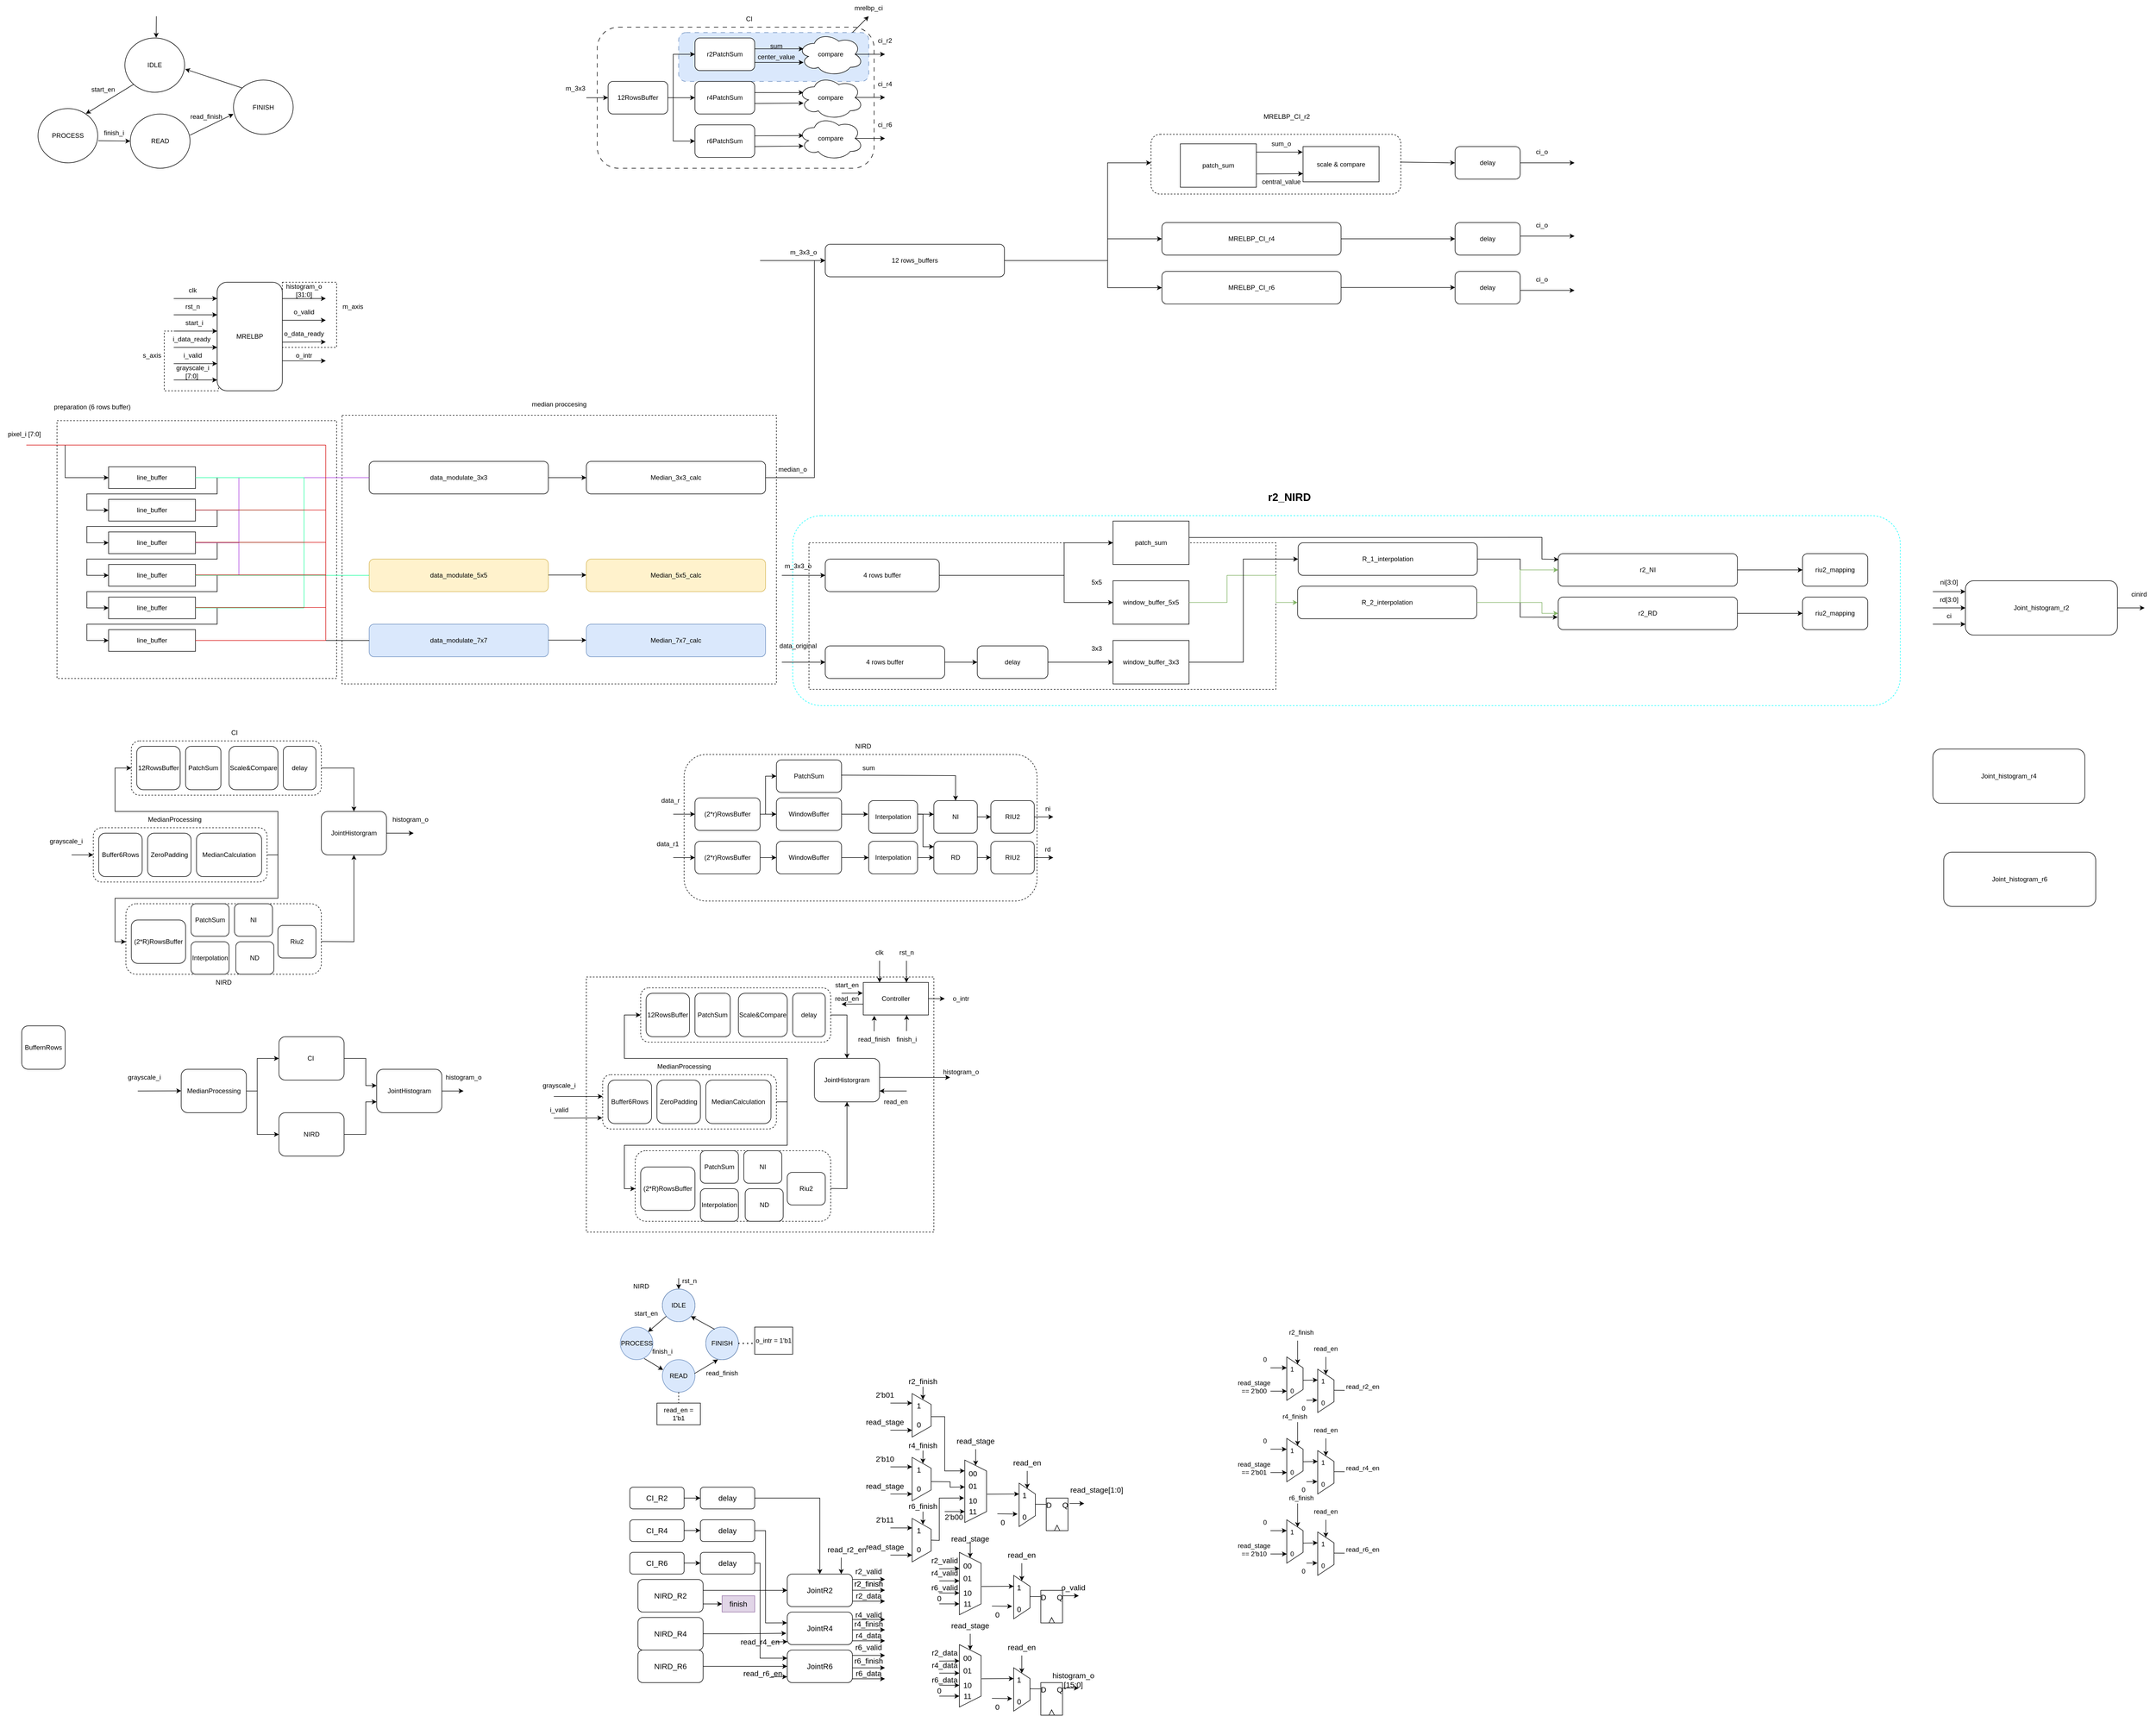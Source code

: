 <mxfile version="27.0.4">
  <diagram id="WNxnk0LURHfRbP0s7R7I" name="Page-1">
    <mxGraphModel dx="1639" dy="853" grid="1" gridSize="10" guides="1" tooltips="1" connect="1" arrows="1" fold="1" page="1" pageScale="1" pageWidth="850" pageHeight="1100" math="0" shadow="0">
      <root>
        <mxCell id="0" />
        <mxCell id="1" parent="0" />
        <mxCell id="3v0ZSbZrxfGv24aDez-H-86" value="" style="rounded=0;whiteSpace=wrap;html=1;dashed=1;" parent="1" vertex="1">
          <mxGeometry x="1120" y="1940" width="640" height="470" as="geometry" />
        </mxCell>
        <mxCell id="BtKWA-indbW--M-xHnA8-30" value="" style="rounded=0;whiteSpace=wrap;html=1;dashed=1;" parent="1" vertex="1">
          <mxGeometry x="560" y="660" width="100" height="120" as="geometry" />
        </mxCell>
        <mxCell id="BtKWA-indbW--M-xHnA8-19" value="" style="rounded=0;whiteSpace=wrap;html=1;dashed=1;" parent="1" vertex="1">
          <mxGeometry x="342.5" y="750" width="100" height="110" as="geometry" />
        </mxCell>
        <mxCell id="EwlJPVRtXLIQgN6zOmv--22" value="" style="rounded=0;whiteSpace=wrap;html=1;dashed=1;" parent="1" vertex="1">
          <mxGeometry x="145" y="915" width="515" height="475" as="geometry" />
        </mxCell>
        <mxCell id="5PeDdalMylk2oU60ABK0-19" value="" style="rounded=1;whiteSpace=wrap;html=1;dashed=1;strokeColor=#00FFFF;" parent="1" vertex="1">
          <mxGeometry x="1500" y="1090" width="2040" height="350" as="geometry" />
        </mxCell>
        <mxCell id="5PeDdalMylk2oU60ABK0-16" value="" style="rounded=1;whiteSpace=wrap;html=1;dashed=1;" parent="1" vertex="1">
          <mxGeometry x="2160" y="387.5" width="460" height="110" as="geometry" />
        </mxCell>
        <mxCell id="bqpCy2kz2_XDA2Lxjg73-36" value="" style="rounded=0;whiteSpace=wrap;html=1;dashed=1;" parent="1" vertex="1">
          <mxGeometry x="1530" y="1140" width="860" height="270" as="geometry" />
        </mxCell>
        <mxCell id="xcWUs8alpo8-Jp0Hv6Uv-5" value="" style="rounded=0;whiteSpace=wrap;html=1;dashed=1;" parent="1" vertex="1">
          <mxGeometry x="670" y="905" width="800" height="495" as="geometry" />
        </mxCell>
        <mxCell id="GmcOGzXTu3tJZgcI8re--2" value="line_buffer" style="rounded=0;whiteSpace=wrap;html=1;" parent="1" vertex="1">
          <mxGeometry x="240" y="1000" width="160" height="40" as="geometry" />
        </mxCell>
        <mxCell id="GmcOGzXTu3tJZgcI8re--3" value="line_buffer" style="rounded=0;whiteSpace=wrap;html=1;" parent="1" vertex="1">
          <mxGeometry x="240" y="1060" width="160" height="40" as="geometry" />
        </mxCell>
        <mxCell id="GmcOGzXTu3tJZgcI8re--4" value="line_buffer" style="rounded=0;whiteSpace=wrap;html=1;" parent="1" vertex="1">
          <mxGeometry x="240" y="1120" width="160" height="40" as="geometry" />
        </mxCell>
        <mxCell id="GmcOGzXTu3tJZgcI8re--5" value="line_buffer" style="rounded=0;whiteSpace=wrap;html=1;" parent="1" vertex="1">
          <mxGeometry x="240" y="1180" width="160" height="40" as="geometry" />
        </mxCell>
        <mxCell id="GmcOGzXTu3tJZgcI8re--6" value="line_buffer" style="rounded=0;whiteSpace=wrap;html=1;" parent="1" vertex="1">
          <mxGeometry x="240" y="1240" width="160" height="40" as="geometry" />
        </mxCell>
        <mxCell id="GmcOGzXTu3tJZgcI8re--7" value="line_buffer" style="rounded=0;whiteSpace=wrap;html=1;" parent="1" vertex="1">
          <mxGeometry x="240" y="1300" width="160" height="40" as="geometry" />
        </mxCell>
        <mxCell id="GmcOGzXTu3tJZgcI8re--10" value="" style="endArrow=classic;html=1;rounded=0;entryX=0;entryY=0.5;entryDx=0;entryDy=0;" parent="1" target="GmcOGzXTu3tJZgcI8re--2" edge="1">
          <mxGeometry width="50" height="50" relative="1" as="geometry">
            <mxPoint x="160" y="960" as="sourcePoint" />
            <mxPoint x="220" y="990" as="targetPoint" />
            <Array as="points">
              <mxPoint x="160" y="1020" />
            </Array>
          </mxGeometry>
        </mxCell>
        <mxCell id="GmcOGzXTu3tJZgcI8re--11" value="" style="endArrow=classic;html=1;rounded=0;exitX=1;exitY=0.5;exitDx=0;exitDy=0;entryX=0;entryY=0.5;entryDx=0;entryDy=0;" parent="1" source="GmcOGzXTu3tJZgcI8re--2" target="GmcOGzXTu3tJZgcI8re--3" edge="1">
          <mxGeometry width="50" height="50" relative="1" as="geometry">
            <mxPoint x="400" y="1060" as="sourcePoint" />
            <mxPoint x="450" y="1010" as="targetPoint" />
            <Array as="points">
              <mxPoint x="440" y="1020" />
              <mxPoint x="440" y="1050" />
              <mxPoint x="200" y="1050" />
              <mxPoint x="200" y="1080" />
            </Array>
          </mxGeometry>
        </mxCell>
        <mxCell id="GmcOGzXTu3tJZgcI8re--12" value="" style="endArrow=classic;html=1;rounded=0;exitX=1;exitY=0.5;exitDx=0;exitDy=0;entryX=0;entryY=0.5;entryDx=0;entryDy=0;" parent="1" source="GmcOGzXTu3tJZgcI8re--3" target="GmcOGzXTu3tJZgcI8re--4" edge="1">
          <mxGeometry width="50" height="50" relative="1" as="geometry">
            <mxPoint x="400" y="1130" as="sourcePoint" />
            <mxPoint x="450" y="1080" as="targetPoint" />
            <Array as="points">
              <mxPoint x="440" y="1080" />
              <mxPoint x="440" y="1110" />
              <mxPoint x="200" y="1110" />
              <mxPoint x="200" y="1140" />
            </Array>
          </mxGeometry>
        </mxCell>
        <mxCell id="GmcOGzXTu3tJZgcI8re--13" value="" style="endArrow=classic;html=1;rounded=0;exitX=1;exitY=0.5;exitDx=0;exitDy=0;entryX=0;entryY=0.5;entryDx=0;entryDy=0;" parent="1" edge="1">
          <mxGeometry width="50" height="50" relative="1" as="geometry">
            <mxPoint x="400" y="1140" as="sourcePoint" />
            <mxPoint x="240" y="1200" as="targetPoint" />
            <Array as="points">
              <mxPoint x="440" y="1140" />
              <mxPoint x="440" y="1170" />
              <mxPoint x="200" y="1170" />
              <mxPoint x="200" y="1200" />
            </Array>
          </mxGeometry>
        </mxCell>
        <mxCell id="GmcOGzXTu3tJZgcI8re--14" value="" style="endArrow=classic;html=1;rounded=0;exitX=1;exitY=0.5;exitDx=0;exitDy=0;entryX=0;entryY=0.5;entryDx=0;entryDy=0;" parent="1" edge="1">
          <mxGeometry width="50" height="50" relative="1" as="geometry">
            <mxPoint x="400" y="1200" as="sourcePoint" />
            <mxPoint x="240" y="1260" as="targetPoint" />
            <Array as="points">
              <mxPoint x="440" y="1200" />
              <mxPoint x="440" y="1230" />
              <mxPoint x="200" y="1230" />
              <mxPoint x="200" y="1260" />
            </Array>
          </mxGeometry>
        </mxCell>
        <mxCell id="GmcOGzXTu3tJZgcI8re--15" value="" style="endArrow=classic;html=1;rounded=0;exitX=1;exitY=0.5;exitDx=0;exitDy=0;entryX=0;entryY=0.5;entryDx=0;entryDy=0;" parent="1" edge="1">
          <mxGeometry width="50" height="50" relative="1" as="geometry">
            <mxPoint x="400" y="1260" as="sourcePoint" />
            <mxPoint x="240" y="1320" as="targetPoint" />
            <Array as="points">
              <mxPoint x="440" y="1260" />
              <mxPoint x="440" y="1290" />
              <mxPoint x="200" y="1290" />
              <mxPoint x="200" y="1320" />
            </Array>
          </mxGeometry>
        </mxCell>
        <mxCell id="GmcOGzXTu3tJZgcI8re--18" value="data_modulate_3x3" style="rounded=1;whiteSpace=wrap;html=1;" parent="1" vertex="1">
          <mxGeometry x="720" y="990" width="330" height="60" as="geometry" />
        </mxCell>
        <mxCell id="GmcOGzXTu3tJZgcI8re--19" value="data_modulate_5x5" style="rounded=1;whiteSpace=wrap;html=1;fillColor=#fff2cc;strokeColor=#d6b656;" parent="1" vertex="1">
          <mxGeometry x="720" y="1170" width="330" height="60" as="geometry" />
        </mxCell>
        <mxCell id="GmcOGzXTu3tJZgcI8re--20" value="data_modulate_7x7" style="rounded=1;whiteSpace=wrap;html=1;fillColor=#dae8fc;strokeColor=#6c8ebf;" parent="1" vertex="1">
          <mxGeometry x="720" y="1290" width="330" height="60" as="geometry" />
        </mxCell>
        <mxCell id="GmcOGzXTu3tJZgcI8re--43" value="" style="endArrow=none;html=1;rounded=0;entryX=0;entryY=0.5;entryDx=0;entryDy=0;exitX=1;exitY=0.5;exitDx=0;exitDy=0;fillColor=#f8cecc;strokeColor=light-dark(#ac3fde, #ededed);" parent="1" source="GmcOGzXTu3tJZgcI8re--5" target="GmcOGzXTu3tJZgcI8re--18" edge="1">
          <mxGeometry width="50" height="50" relative="1" as="geometry">
            <mxPoint x="660" y="1090" as="sourcePoint" />
            <mxPoint x="710" y="1040" as="targetPoint" />
            <Array as="points">
              <mxPoint x="480" y="1200" />
              <mxPoint x="480" y="1020" />
            </Array>
          </mxGeometry>
        </mxCell>
        <mxCell id="GmcOGzXTu3tJZgcI8re--44" value="" style="endArrow=none;html=1;rounded=0;entryX=0;entryY=0.5;entryDx=0;entryDy=0;fillColor=#f8cecc;strokeColor=light-dark(#ac3fde, #ededed);" parent="1" target="GmcOGzXTu3tJZgcI8re--18" edge="1">
          <mxGeometry width="50" height="50" relative="1" as="geometry">
            <mxPoint x="400" y="1080" as="sourcePoint" />
            <mxPoint x="580" y="1090" as="targetPoint" />
            <Array as="points">
              <mxPoint x="480" y="1080" />
              <mxPoint x="480" y="1020" />
            </Array>
          </mxGeometry>
        </mxCell>
        <mxCell id="GmcOGzXTu3tJZgcI8re--48" value="preparation (6 rows buffer)" style="text;html=1;align=center;verticalAlign=middle;whiteSpace=wrap;rounded=0;" parent="1" vertex="1">
          <mxGeometry x="110" y="875" width="200" height="30" as="geometry" />
        </mxCell>
        <mxCell id="GmcOGzXTu3tJZgcI8re--49" value="" style="endArrow=classic;html=1;rounded=0;exitX=1;exitY=0.5;exitDx=0;exitDy=0;" parent="1" source="GmcOGzXTu3tJZgcI8re--18" edge="1">
          <mxGeometry width="50" height="50" relative="1" as="geometry">
            <mxPoint x="1130" y="1060" as="sourcePoint" />
            <mxPoint x="1120" y="1020" as="targetPoint" />
          </mxGeometry>
        </mxCell>
        <mxCell id="GmcOGzXTu3tJZgcI8re--53" value="" style="endArrow=classic;html=1;rounded=0;exitX=1;exitY=0.5;exitDx=0;exitDy=0;" parent="1" edge="1">
          <mxGeometry width="50" height="50" relative="1" as="geometry">
            <mxPoint x="1050" y="1199.41" as="sourcePoint" />
            <mxPoint x="1120" y="1199.41" as="targetPoint" />
          </mxGeometry>
        </mxCell>
        <mxCell id="GmcOGzXTu3tJZgcI8re--54" value="" style="endArrow=classic;html=1;rounded=0;exitX=1;exitY=0.5;exitDx=0;exitDy=0;" parent="1" edge="1">
          <mxGeometry width="50" height="50" relative="1" as="geometry">
            <mxPoint x="1050" y="1319.41" as="sourcePoint" />
            <mxPoint x="1120" y="1319.41" as="targetPoint" />
          </mxGeometry>
        </mxCell>
        <mxCell id="GmcOGzXTu3tJZgcI8re--56" value="Median_3x3_calc" style="rounded=1;whiteSpace=wrap;html=1;" parent="1" vertex="1">
          <mxGeometry x="1120" y="990" width="330" height="60" as="geometry" />
        </mxCell>
        <mxCell id="GmcOGzXTu3tJZgcI8re--57" value="Median_5x5_calc" style="rounded=1;whiteSpace=wrap;html=1;fillColor=#fff2cc;strokeColor=#d6b656;" parent="1" vertex="1">
          <mxGeometry x="1120" y="1170" width="330" height="60" as="geometry" />
        </mxCell>
        <mxCell id="GmcOGzXTu3tJZgcI8re--58" value="Median_7x7_calc" style="rounded=1;whiteSpace=wrap;html=1;fillColor=#dae8fc;strokeColor=#6c8ebf;" parent="1" vertex="1">
          <mxGeometry x="1120" y="1290" width="330" height="60" as="geometry" />
        </mxCell>
        <mxCell id="GmcOGzXTu3tJZgcI8re--84" value="median_o" style="text;html=1;align=center;verticalAlign=middle;whiteSpace=wrap;rounded=0;" parent="1" vertex="1">
          <mxGeometry x="1470" y="990" width="60" height="30" as="geometry" />
        </mxCell>
        <mxCell id="xcWUs8alpo8-Jp0Hv6Uv-1" value="4 rows buffer" style="rounded=1;whiteSpace=wrap;html=1;" parent="1" vertex="1">
          <mxGeometry x="1560" y="1170" width="210" height="60" as="geometry" />
        </mxCell>
        <mxCell id="xcWUs8alpo8-Jp0Hv6Uv-7" value="median proccesing" style="text;html=1;align=center;verticalAlign=middle;whiteSpace=wrap;rounded=0;" parent="1" vertex="1">
          <mxGeometry x="970" y="870" width="200" height="30" as="geometry" />
        </mxCell>
        <mxCell id="cKaFTFPh17Z6DULblfAX-4" value="12 rows_buffers" style="rounded=1;whiteSpace=wrap;html=1;" parent="1" vertex="1">
          <mxGeometry x="1560" y="590" width="330" height="60" as="geometry" />
        </mxCell>
        <mxCell id="cKaFTFPh17Z6DULblfAX-6" value="" style="endArrow=classic;html=1;rounded=0;exitX=1;exitY=0.5;exitDx=0;exitDy=0;entryX=0;entryY=0.5;entryDx=0;entryDy=0;" parent="1" source="GmcOGzXTu3tJZgcI8re--56" target="cKaFTFPh17Z6DULblfAX-4" edge="1">
          <mxGeometry width="50" height="50" relative="1" as="geometry">
            <mxPoint x="1650" y="1070" as="sourcePoint" />
            <mxPoint x="1540" y="620" as="targetPoint" />
            <Array as="points">
              <mxPoint x="1540" y="1020" />
              <mxPoint x="1540" y="940" />
              <mxPoint x="1540" y="620" />
            </Array>
          </mxGeometry>
        </mxCell>
        <mxCell id="cKaFTFPh17Z6DULblfAX-10" value="MRELBP_CI_r4" style="rounded=1;whiteSpace=wrap;html=1;" parent="1" vertex="1">
          <mxGeometry x="2180" y="550" width="330" height="60" as="geometry" />
        </mxCell>
        <mxCell id="cKaFTFPh17Z6DULblfAX-11" value="MRELBP_CI_r6" style="rounded=1;whiteSpace=wrap;html=1;" parent="1" vertex="1">
          <mxGeometry x="2180" y="640" width="330" height="60" as="geometry" />
        </mxCell>
        <mxCell id="oXViZq4bpHaVGdFtksc9-5" value="pixel_i [7:0]" style="text;html=1;align=center;verticalAlign=middle;whiteSpace=wrap;rounded=0;" parent="1" vertex="1">
          <mxGeometry x="40" y="925" width="90" height="30" as="geometry" />
        </mxCell>
        <mxCell id="oXViZq4bpHaVGdFtksc9-35" value="" style="endArrow=classic;html=1;rounded=0;exitX=1;exitY=0.5;exitDx=0;exitDy=0;entryX=0;entryY=0.5;entryDx=0;entryDy=0;" parent="1" source="xcWUs8alpo8-Jp0Hv6Uv-1" target="ZLRa4HKCprrnMZRO4Hse-8" edge="1">
          <mxGeometry width="50" height="50" relative="1" as="geometry">
            <mxPoint x="2260" y="1140" as="sourcePoint" />
            <mxPoint x="2021" y="1200" as="targetPoint" />
            <Array as="points">
              <mxPoint x="2000" y="1200" />
              <mxPoint x="2000" y="1140" />
            </Array>
          </mxGeometry>
        </mxCell>
        <mxCell id="oXViZq4bpHaVGdFtksc9-40" value="R_1_interpolation" style="rounded=1;whiteSpace=wrap;html=1;" parent="1" vertex="1">
          <mxGeometry x="2431" y="1140" width="330" height="60" as="geometry" />
        </mxCell>
        <mxCell id="oXViZq4bpHaVGdFtksc9-41" value="R_2_interpolation" style="rounded=1;whiteSpace=wrap;html=1;" parent="1" vertex="1">
          <mxGeometry x="2430" y="1220" width="330" height="60" as="geometry" />
        </mxCell>
        <mxCell id="oXViZq4bpHaVGdFtksc9-43" value="" style="endArrow=classic;html=1;rounded=0;entryX=0;entryY=0.5;entryDx=0;entryDy=0;fillColor=#d5e8d4;strokeColor=#82b366;" parent="1" target="oXViZq4bpHaVGdFtksc9-41" edge="1">
          <mxGeometry width="50" height="50" relative="1" as="geometry">
            <mxPoint x="2350" y="1200" as="sourcePoint" />
            <mxPoint x="2420" y="1170" as="targetPoint" />
            <Array as="points">
              <mxPoint x="2390" y="1200" />
              <mxPoint x="2390" y="1250" />
            </Array>
          </mxGeometry>
        </mxCell>
        <mxCell id="oXViZq4bpHaVGdFtksc9-57" value="r2_NI" style="rounded=1;whiteSpace=wrap;html=1;" parent="1" vertex="1">
          <mxGeometry x="2910" y="1160" width="330" height="60" as="geometry" />
        </mxCell>
        <mxCell id="oXViZq4bpHaVGdFtksc9-59" value="r2_RD" style="rounded=1;whiteSpace=wrap;html=1;" parent="1" vertex="1">
          <mxGeometry x="2910" y="1240" width="330" height="60" as="geometry" />
        </mxCell>
        <mxCell id="oXViZq4bpHaVGdFtksc9-60" value="" style="endArrow=classic;html=1;rounded=0;entryX=-0.003;entryY=0.618;entryDx=0;entryDy=0;exitX=1;exitY=0.5;exitDx=0;exitDy=0;entryPerimeter=0;" parent="1" source="oXViZq4bpHaVGdFtksc9-40" target="oXViZq4bpHaVGdFtksc9-59" edge="1">
          <mxGeometry width="50" height="50" relative="1" as="geometry">
            <mxPoint x="2720" y="1270" as="sourcePoint" />
            <mxPoint x="2770" y="1220" as="targetPoint" />
            <Array as="points">
              <mxPoint x="2840" y="1170" />
              <mxPoint x="2840" y="1277" />
            </Array>
          </mxGeometry>
        </mxCell>
        <mxCell id="oXViZq4bpHaVGdFtksc9-61" value="" style="endArrow=classic;html=1;rounded=0;exitX=1;exitY=0.5;exitDx=0;exitDy=0;entryX=0;entryY=0.5;entryDx=0;entryDy=0;fillColor=#d5e8d4;strokeColor=#82b366;" parent="1" source="oXViZq4bpHaVGdFtksc9-41" target="oXViZq4bpHaVGdFtksc9-57" edge="1">
          <mxGeometry width="50" height="50" relative="1" as="geometry">
            <mxPoint x="2820" y="1250" as="sourcePoint" />
            <mxPoint x="2870" y="1200" as="targetPoint" />
            <Array as="points">
              <mxPoint x="2840" y="1250" />
              <mxPoint x="2840" y="1190" />
            </Array>
          </mxGeometry>
        </mxCell>
        <mxCell id="oXViZq4bpHaVGdFtksc9-62" value="" style="endArrow=classic;html=1;rounded=0;exitX=1;exitY=0.5;exitDx=0;exitDy=0;entryX=0;entryY=0.5;entryDx=0;entryDy=0;fillColor=#d5e8d4;strokeColor=#82b366;" parent="1" source="oXViZq4bpHaVGdFtksc9-41" target="oXViZq4bpHaVGdFtksc9-59" edge="1">
          <mxGeometry width="50" height="50" relative="1" as="geometry">
            <mxPoint x="2770" y="1270" as="sourcePoint" />
            <mxPoint x="2820" y="1220" as="targetPoint" />
            <Array as="points">
              <mxPoint x="2880" y="1250" />
              <mxPoint x="2880" y="1270" />
            </Array>
          </mxGeometry>
        </mxCell>
        <mxCell id="ZLRa4HKCprrnMZRO4Hse-2" value="patch_sum" style="rounded=0;whiteSpace=wrap;html=1;" parent="1" vertex="1">
          <mxGeometry x="2214" y="405" width="140" height="80" as="geometry" />
        </mxCell>
        <mxCell id="ZLRa4HKCprrnMZRO4Hse-7" value="MRELBP_CI_r2" style="text;html=1;align=center;verticalAlign=middle;whiteSpace=wrap;rounded=0;" parent="1" vertex="1">
          <mxGeometry x="2380" y="340" width="60" height="30" as="geometry" />
        </mxCell>
        <mxCell id="ZLRa4HKCprrnMZRO4Hse-8" value="patch_sum" style="rounded=0;whiteSpace=wrap;html=1;" parent="1" vertex="1">
          <mxGeometry x="2090" y="1100" width="140" height="80" as="geometry" />
        </mxCell>
        <mxCell id="ZLRa4HKCprrnMZRO4Hse-10" value="window_buffer_5x5" style="rounded=0;whiteSpace=wrap;html=1;" parent="1" vertex="1">
          <mxGeometry x="2090" y="1210" width="140" height="80" as="geometry" />
        </mxCell>
        <mxCell id="ZLRa4HKCprrnMZRO4Hse-11" value="" style="endArrow=classic;html=1;rounded=0;exitX=1;exitY=0.5;exitDx=0;exitDy=0;entryX=0;entryY=0.5;entryDx=0;entryDy=0;" parent="1" source="xcWUs8alpo8-Jp0Hv6Uv-1" target="ZLRa4HKCprrnMZRO4Hse-10" edge="1">
          <mxGeometry width="50" height="50" relative="1" as="geometry">
            <mxPoint x="2360" y="1090" as="sourcePoint" />
            <mxPoint x="2410" y="1040" as="targetPoint" />
            <Array as="points">
              <mxPoint x="2000" y="1200" />
              <mxPoint x="2000" y="1250" />
            </Array>
          </mxGeometry>
        </mxCell>
        <mxCell id="ZLRa4HKCprrnMZRO4Hse-14" value="" style="endArrow=none;html=1;rounded=0;exitX=1;exitY=0.5;exitDx=0;exitDy=0;fillColor=#d5e8d4;strokeColor=#82b366;" parent="1" source="ZLRa4HKCprrnMZRO4Hse-10" edge="1">
          <mxGeometry width="50" height="50" relative="1" as="geometry">
            <mxPoint x="2360" y="1090" as="sourcePoint" />
            <mxPoint x="2350" y="1200" as="targetPoint" />
            <Array as="points">
              <mxPoint x="2300" y="1250" />
              <mxPoint x="2300" y="1200" />
            </Array>
          </mxGeometry>
        </mxCell>
        <mxCell id="ZLRa4HKCprrnMZRO4Hse-15" value="5x5" style="text;html=1;align=center;verticalAlign=middle;whiteSpace=wrap;rounded=0;" parent="1" vertex="1">
          <mxGeometry x="2030" y="1197.5" width="60" height="30" as="geometry" />
        </mxCell>
        <mxCell id="ZLRa4HKCprrnMZRO4Hse-19" value="" style="endArrow=classic;html=1;rounded=0;exitX=1.004;exitY=0.378;exitDx=0;exitDy=0;entryX=0.003;entryY=0.18;entryDx=0;entryDy=0;entryPerimeter=0;exitPerimeter=0;" parent="1" source="ZLRa4HKCprrnMZRO4Hse-8" target="oXViZq4bpHaVGdFtksc9-57" edge="1">
          <mxGeometry width="50" height="50" relative="1" as="geometry">
            <mxPoint x="2240" y="1170" as="sourcePoint" />
            <mxPoint x="2290" y="1120" as="targetPoint" />
            <Array as="points">
              <mxPoint x="2880" y="1130" />
              <mxPoint x="2880" y="1170" />
            </Array>
          </mxGeometry>
        </mxCell>
        <mxCell id="TUOsZl-QKD-2IEsBlg0L-3" value="4 rows buffer" style="rounded=1;whiteSpace=wrap;html=1;" parent="1" vertex="1">
          <mxGeometry x="1560" y="1330" width="220" height="60" as="geometry" />
        </mxCell>
        <mxCell id="TUOsZl-QKD-2IEsBlg0L-4" value="delay" style="rounded=1;whiteSpace=wrap;html=1;" parent="1" vertex="1">
          <mxGeometry x="1840" y="1330" width="130" height="60" as="geometry" />
        </mxCell>
        <mxCell id="TUOsZl-QKD-2IEsBlg0L-5" value="" style="endArrow=classic;html=1;rounded=0;entryX=0;entryY=0.5;entryDx=0;entryDy=0;exitX=1;exitY=0.5;exitDx=0;exitDy=0;" parent="1" source="TUOsZl-QKD-2IEsBlg0L-3" target="TUOsZl-QKD-2IEsBlg0L-4" edge="1">
          <mxGeometry width="50" height="50" relative="1" as="geometry">
            <mxPoint x="1780" y="1410" as="sourcePoint" />
            <mxPoint x="1830" y="1360" as="targetPoint" />
          </mxGeometry>
        </mxCell>
        <mxCell id="TUOsZl-QKD-2IEsBlg0L-6" value="window_buffer_3x3" style="rounded=0;whiteSpace=wrap;html=1;" parent="1" vertex="1">
          <mxGeometry x="2090" y="1320" width="140" height="80" as="geometry" />
        </mxCell>
        <mxCell id="TUOsZl-QKD-2IEsBlg0L-7" value="" style="endArrow=classic;html=1;rounded=0;exitX=1;exitY=0.5;exitDx=0;exitDy=0;entryX=0;entryY=0.5;entryDx=0;entryDy=0;" parent="1" source="TUOsZl-QKD-2IEsBlg0L-4" target="TUOsZl-QKD-2IEsBlg0L-6" edge="1">
          <mxGeometry width="50" height="50" relative="1" as="geometry">
            <mxPoint x="1970" y="1425" as="sourcePoint" />
            <mxPoint x="2020" y="1375" as="targetPoint" />
          </mxGeometry>
        </mxCell>
        <mxCell id="TUOsZl-QKD-2IEsBlg0L-8" value="" style="endArrow=classic;html=1;rounded=0;exitX=1;exitY=0.5;exitDx=0;exitDy=0;entryX=0;entryY=0.5;entryDx=0;entryDy=0;" parent="1" source="TUOsZl-QKD-2IEsBlg0L-6" target="oXViZq4bpHaVGdFtksc9-40" edge="1">
          <mxGeometry width="50" height="50" relative="1" as="geometry">
            <mxPoint x="2290" y="1385" as="sourcePoint" />
            <mxPoint x="2340" y="1335" as="targetPoint" />
            <Array as="points">
              <mxPoint x="2330" y="1360" />
              <mxPoint x="2330" y="1170" />
            </Array>
          </mxGeometry>
        </mxCell>
        <mxCell id="bqpCy2kz2_XDA2Lxjg73-1" value="3x3" style="text;html=1;align=center;verticalAlign=middle;whiteSpace=wrap;rounded=0;" parent="1" vertex="1">
          <mxGeometry x="2030" y="1320" width="60" height="30" as="geometry" />
        </mxCell>
        <mxCell id="oYHVJnOS4saPGdLuuCbE-1" value="Joint_histogram_r2" style="rounded=1;whiteSpace=wrap;html=1;" parent="1" vertex="1">
          <mxGeometry x="3660" y="1210" width="280" height="100" as="geometry" />
        </mxCell>
        <mxCell id="oYHVJnOS4saPGdLuuCbE-5" value="Joint_histogram_r4" style="rounded=1;whiteSpace=wrap;html=1;" parent="1" vertex="1">
          <mxGeometry x="3600" y="1520" width="280" height="100" as="geometry" />
        </mxCell>
        <mxCell id="oYHVJnOS4saPGdLuuCbE-6" value="Joint_histogram_r6" style="rounded=1;whiteSpace=wrap;html=1;" parent="1" vertex="1">
          <mxGeometry x="3620" y="1710" width="280" height="100" as="geometry" />
        </mxCell>
        <mxCell id="oYHVJnOS4saPGdLuuCbE-8" value="riu2_mapping" style="rounded=1;whiteSpace=wrap;html=1;" parent="1" vertex="1">
          <mxGeometry x="3360" y="1160" width="120" height="60" as="geometry" />
        </mxCell>
        <mxCell id="oYHVJnOS4saPGdLuuCbE-9" value="" style="endArrow=classic;html=1;rounded=0;exitX=1;exitY=0.5;exitDx=0;exitDy=0;entryX=0;entryY=0.5;entryDx=0;entryDy=0;" parent="1" source="oXViZq4bpHaVGdFtksc9-57" target="oYHVJnOS4saPGdLuuCbE-8" edge="1">
          <mxGeometry width="50" height="50" relative="1" as="geometry">
            <mxPoint x="3560" y="1200" as="sourcePoint" />
            <mxPoint x="3610" y="1150" as="targetPoint" />
          </mxGeometry>
        </mxCell>
        <mxCell id="oYHVJnOS4saPGdLuuCbE-10" value="riu2_mapping" style="rounded=1;whiteSpace=wrap;html=1;" parent="1" vertex="1">
          <mxGeometry x="3360" y="1240" width="120" height="60" as="geometry" />
        </mxCell>
        <mxCell id="oYHVJnOS4saPGdLuuCbE-11" value="" style="endArrow=classic;html=1;rounded=0;exitX=1;exitY=0.5;exitDx=0;exitDy=0;" parent="1" source="oXViZq4bpHaVGdFtksc9-59" target="oYHVJnOS4saPGdLuuCbE-10" edge="1">
          <mxGeometry width="50" height="50" relative="1" as="geometry">
            <mxPoint x="3560" y="1200" as="sourcePoint" />
            <mxPoint x="3610" y="1150" as="targetPoint" />
          </mxGeometry>
        </mxCell>
        <mxCell id="oYHVJnOS4saPGdLuuCbE-12" value="" style="endArrow=classic;html=1;rounded=0;exitX=1;exitY=0.5;exitDx=0;exitDy=0;" parent="1" source="oYHVJnOS4saPGdLuuCbE-1" edge="1">
          <mxGeometry width="50" height="50" relative="1" as="geometry">
            <mxPoint x="4190" y="895" as="sourcePoint" />
            <mxPoint x="3990" y="1260" as="targetPoint" />
          </mxGeometry>
        </mxCell>
        <mxCell id="oYHVJnOS4saPGdLuuCbE-13" value="cinird" style="text;html=1;align=center;verticalAlign=middle;whiteSpace=wrap;rounded=0;" parent="1" vertex="1">
          <mxGeometry x="3950" y="1220" width="60" height="30" as="geometry" />
        </mxCell>
        <mxCell id="5PeDdalMylk2oU60ABK0-7" value="" style="endArrow=classic;html=1;rounded=0;exitX=1;exitY=0.5;exitDx=0;exitDy=0;entryX=0;entryY=0.477;entryDx=0;entryDy=0;entryPerimeter=0;" parent="1" source="cKaFTFPh17Z6DULblfAX-4" target="5PeDdalMylk2oU60ABK0-16" edge="1">
          <mxGeometry width="50" height="50" relative="1" as="geometry">
            <mxPoint x="2050" y="670" as="sourcePoint" />
            <mxPoint x="2360" y="450" as="targetPoint" />
            <Array as="points">
              <mxPoint x="2080" y="620" />
              <mxPoint x="2080" y="440" />
            </Array>
          </mxGeometry>
        </mxCell>
        <mxCell id="5PeDdalMylk2oU60ABK0-10" value="" style="endArrow=classic;html=1;rounded=0;entryX=-0.005;entryY=0.158;entryDx=0;entryDy=0;exitX=0.996;exitY=0.19;exitDx=0;exitDy=0;exitPerimeter=0;entryPerimeter=0;" parent="1" source="ZLRa4HKCprrnMZRO4Hse-2" target="5PeDdalMylk2oU60ABK0-14" edge="1">
          <mxGeometry width="50" height="50" relative="1" as="geometry">
            <mxPoint x="2360" y="420" as="sourcePoint" />
            <mxPoint x="2390" y="420" as="targetPoint" />
          </mxGeometry>
        </mxCell>
        <mxCell id="5PeDdalMylk2oU60ABK0-12" value="" style="endArrow=classic;html=1;rounded=0;exitX=0.999;exitY=0.693;exitDx=0;exitDy=0;exitPerimeter=0;" parent="1" source="ZLRa4HKCprrnMZRO4Hse-2" edge="1">
          <mxGeometry width="50" height="50" relative="1" as="geometry">
            <mxPoint x="2354" y="460" as="sourcePoint" />
            <mxPoint x="2440" y="460" as="targetPoint" />
          </mxGeometry>
        </mxCell>
        <mxCell id="5PeDdalMylk2oU60ABK0-13" value="central_value" style="text;html=1;align=center;verticalAlign=middle;whiteSpace=wrap;rounded=0;" parent="1" vertex="1">
          <mxGeometry x="2370" y="460" width="60" height="30" as="geometry" />
        </mxCell>
        <mxCell id="5PeDdalMylk2oU60ABK0-14" value="scale &amp;amp; compare" style="rounded=0;whiteSpace=wrap;html=1;" parent="1" vertex="1">
          <mxGeometry x="2440" y="410" width="140" height="65" as="geometry" />
        </mxCell>
        <mxCell id="5PeDdalMylk2oU60ABK0-15" value="sum_o" style="text;html=1;align=center;verticalAlign=middle;whiteSpace=wrap;rounded=0;" parent="1" vertex="1">
          <mxGeometry x="2370" y="390" width="60" height="30" as="geometry" />
        </mxCell>
        <mxCell id="5PeDdalMylk2oU60ABK0-17" value="" style="endArrow=classic;html=1;rounded=0;exitX=1;exitY=0.5;exitDx=0;exitDy=0;entryX=0;entryY=0.5;entryDx=0;entryDy=0;" parent="1" source="cKaFTFPh17Z6DULblfAX-4" target="cKaFTFPh17Z6DULblfAX-10" edge="1">
          <mxGeometry width="50" height="50" relative="1" as="geometry">
            <mxPoint x="2220" y="680" as="sourcePoint" />
            <mxPoint x="2270" y="630" as="targetPoint" />
            <Array as="points">
              <mxPoint x="2080" y="620" />
              <mxPoint x="2080" y="580" />
            </Array>
          </mxGeometry>
        </mxCell>
        <mxCell id="5PeDdalMylk2oU60ABK0-18" value="" style="endArrow=classic;html=1;rounded=0;exitX=1;exitY=0.5;exitDx=0;exitDy=0;entryX=0;entryY=0.5;entryDx=0;entryDy=0;" parent="1" source="cKaFTFPh17Z6DULblfAX-4" target="cKaFTFPh17Z6DULblfAX-11" edge="1">
          <mxGeometry width="50" height="50" relative="1" as="geometry">
            <mxPoint x="2220" y="680" as="sourcePoint" />
            <mxPoint x="2270" y="630" as="targetPoint" />
            <Array as="points">
              <mxPoint x="2080" y="620" />
              <mxPoint x="2080" y="670" />
            </Array>
          </mxGeometry>
        </mxCell>
        <mxCell id="5PeDdalMylk2oU60ABK0-21" value="&lt;font style=&quot;font-size: 20px;&quot;&gt;r2_NIRD&lt;/font&gt;" style="text;html=1;align=center;verticalAlign=middle;whiteSpace=wrap;rounded=0;fontStyle=1" parent="1" vertex="1">
          <mxGeometry x="2180" y="1040" width="470" height="30" as="geometry" />
        </mxCell>
        <mxCell id="5PeDdalMylk2oU60ABK0-24" value="" style="endArrow=classic;html=1;rounded=0;entryX=0;entryY=0.5;entryDx=0;entryDy=0;" parent="1" target="oYHVJnOS4saPGdLuuCbE-1" edge="1">
          <mxGeometry width="50" height="50" relative="1" as="geometry">
            <mxPoint x="3600" y="1260" as="sourcePoint" />
            <mxPoint x="3670" y="1320" as="targetPoint" />
          </mxGeometry>
        </mxCell>
        <mxCell id="5PeDdalMylk2oU60ABK0-25" value="" style="endArrow=classic;html=1;rounded=0;" parent="1" edge="1">
          <mxGeometry width="50" height="50" relative="1" as="geometry">
            <mxPoint x="293.75" y="2150" as="sourcePoint" />
            <mxPoint x="373.75" y="2149.71" as="targetPoint" />
          </mxGeometry>
        </mxCell>
        <mxCell id="5PeDdalMylk2oU60ABK0-26" value="grayscale_i" style="text;html=1;align=center;verticalAlign=middle;whiteSpace=wrap;rounded=0;" parent="1" vertex="1">
          <mxGeometry x="276.25" y="2110" width="60" height="30" as="geometry" />
        </mxCell>
        <mxCell id="5PeDdalMylk2oU60ABK0-31" value="MedianProcessing" style="rounded=1;whiteSpace=wrap;html=1;" parent="1" vertex="1">
          <mxGeometry x="373.75" y="2110" width="120" height="80" as="geometry" />
        </mxCell>
        <mxCell id="5PeDdalMylk2oU60ABK0-33" value="CI&amp;nbsp;" style="rounded=1;whiteSpace=wrap;html=1;" parent="1" vertex="1">
          <mxGeometry x="553.75" y="2050" width="120" height="80" as="geometry" />
        </mxCell>
        <mxCell id="5PeDdalMylk2oU60ABK0-34" value="NIRD" style="rounded=1;whiteSpace=wrap;html=1;" parent="1" vertex="1">
          <mxGeometry x="553.75" y="2190" width="120" height="80" as="geometry" />
        </mxCell>
        <mxCell id="5PeDdalMylk2oU60ABK0-35" value="" style="endArrow=classic;html=1;rounded=0;exitX=1;exitY=0.5;exitDx=0;exitDy=0;entryX=0;entryY=0.5;entryDx=0;entryDy=0;" parent="1" source="5PeDdalMylk2oU60ABK0-31" target="5PeDdalMylk2oU60ABK0-34" edge="1">
          <mxGeometry width="50" height="50" relative="1" as="geometry">
            <mxPoint x="643.75" y="2200" as="sourcePoint" />
            <mxPoint x="693.75" y="2150" as="targetPoint" />
            <Array as="points">
              <mxPoint x="513.75" y="2150" />
              <mxPoint x="513.75" y="2230" />
            </Array>
          </mxGeometry>
        </mxCell>
        <mxCell id="5PeDdalMylk2oU60ABK0-36" value="JointHistogram" style="rounded=1;whiteSpace=wrap;html=1;" parent="1" vertex="1">
          <mxGeometry x="733.75" y="2110" width="120" height="80" as="geometry" />
        </mxCell>
        <mxCell id="5PeDdalMylk2oU60ABK0-37" value="" style="endArrow=classic;html=1;rounded=0;exitX=1;exitY=0.5;exitDx=0;exitDy=0;" parent="1" source="5PeDdalMylk2oU60ABK0-33" edge="1">
          <mxGeometry width="50" height="50" relative="1" as="geometry">
            <mxPoint x="763.75" y="2090" as="sourcePoint" />
            <mxPoint x="733.75" y="2140" as="targetPoint" />
            <Array as="points">
              <mxPoint x="713.75" y="2090" />
              <mxPoint x="713.75" y="2140" />
            </Array>
          </mxGeometry>
        </mxCell>
        <mxCell id="5PeDdalMylk2oU60ABK0-38" value="" style="endArrow=classic;html=1;rounded=0;exitX=1;exitY=0.5;exitDx=0;exitDy=0;" parent="1" source="5PeDdalMylk2oU60ABK0-34" edge="1">
          <mxGeometry width="50" height="50" relative="1" as="geometry">
            <mxPoint x="783.75" y="2250" as="sourcePoint" />
            <mxPoint x="733.75" y="2170" as="targetPoint" />
            <Array as="points">
              <mxPoint x="713.75" y="2230" />
              <mxPoint x="713.75" y="2170" />
            </Array>
          </mxGeometry>
        </mxCell>
        <mxCell id="5PeDdalMylk2oU60ABK0-39" value="" style="endArrow=classic;html=1;rounded=0;exitX=1;exitY=0.5;exitDx=0;exitDy=0;" parent="1" source="5PeDdalMylk2oU60ABK0-36" edge="1">
          <mxGeometry width="50" height="50" relative="1" as="geometry">
            <mxPoint x="953.75" y="2170" as="sourcePoint" />
            <mxPoint x="893.75" y="2150" as="targetPoint" />
          </mxGeometry>
        </mxCell>
        <mxCell id="5PeDdalMylk2oU60ABK0-40" value="histogram_o" style="text;html=1;align=center;verticalAlign=middle;whiteSpace=wrap;rounded=0;" parent="1" vertex="1">
          <mxGeometry x="863.75" y="2110" width="60" height="30" as="geometry" />
        </mxCell>
        <mxCell id="5PeDdalMylk2oU60ABK0-41" value="" style="endArrow=classic;html=1;rounded=0;exitX=0.998;exitY=0.465;exitDx=0;exitDy=0;exitPerimeter=0;" parent="1" source="5PeDdalMylk2oU60ABK0-16" edge="1">
          <mxGeometry width="50" height="50" relative="1" as="geometry">
            <mxPoint x="2790" y="520" as="sourcePoint" />
            <mxPoint x="2720" y="440" as="targetPoint" />
          </mxGeometry>
        </mxCell>
        <mxCell id="5PeDdalMylk2oU60ABK0-42" value="delay" style="rounded=1;whiteSpace=wrap;html=1;" parent="1" vertex="1">
          <mxGeometry x="2720" y="410" width="120" height="60" as="geometry" />
        </mxCell>
        <mxCell id="5PeDdalMylk2oU60ABK0-44" value="delay" style="rounded=1;whiteSpace=wrap;html=1;" parent="1" vertex="1">
          <mxGeometry x="2720" y="550" width="120" height="60" as="geometry" />
        </mxCell>
        <mxCell id="5PeDdalMylk2oU60ABK0-45" value="" style="endArrow=classic;html=1;rounded=0;exitX=1;exitY=0.5;exitDx=0;exitDy=0;" parent="1" source="5PeDdalMylk2oU60ABK0-42" edge="1">
          <mxGeometry width="50" height="50" relative="1" as="geometry">
            <mxPoint x="2950" y="465" as="sourcePoint" />
            <mxPoint x="2940" y="440" as="targetPoint" />
          </mxGeometry>
        </mxCell>
        <mxCell id="5PeDdalMylk2oU60ABK0-46" value="ci_o" style="text;html=1;align=center;verticalAlign=middle;whiteSpace=wrap;rounded=0;" parent="1" vertex="1">
          <mxGeometry x="2850" y="405" width="60" height="30" as="geometry" />
        </mxCell>
        <mxCell id="5PeDdalMylk2oU60ABK0-47" value="" style="endArrow=classic;html=1;rounded=0;exitX=1;exitY=0.5;exitDx=0;exitDy=0;entryX=0;entryY=0.5;entryDx=0;entryDy=0;" parent="1" source="cKaFTFPh17Z6DULblfAX-10" target="5PeDdalMylk2oU60ABK0-44" edge="1">
          <mxGeometry width="50" height="50" relative="1" as="geometry">
            <mxPoint x="2690" y="680" as="sourcePoint" />
            <mxPoint x="2740" y="630" as="targetPoint" />
          </mxGeometry>
        </mxCell>
        <mxCell id="5PeDdalMylk2oU60ABK0-48" value="" style="endArrow=classic;html=1;rounded=0;exitX=1;exitY=0.5;exitDx=0;exitDy=0;entryX=0;entryY=0.5;entryDx=0;entryDy=0;" parent="1" edge="1">
          <mxGeometry width="50" height="50" relative="1" as="geometry">
            <mxPoint x="2510" y="669.63" as="sourcePoint" />
            <mxPoint x="2720" y="669.63" as="targetPoint" />
          </mxGeometry>
        </mxCell>
        <mxCell id="5PeDdalMylk2oU60ABK0-49" value="delay" style="rounded=1;whiteSpace=wrap;html=1;" parent="1" vertex="1">
          <mxGeometry x="2720" y="640" width="120" height="60" as="geometry" />
        </mxCell>
        <mxCell id="5PeDdalMylk2oU60ABK0-50" value="" style="endArrow=classic;html=1;rounded=0;exitX=1;exitY=0.5;exitDx=0;exitDy=0;" parent="1" edge="1">
          <mxGeometry width="50" height="50" relative="1" as="geometry">
            <mxPoint x="2840" y="575" as="sourcePoint" />
            <mxPoint x="2940" y="575" as="targetPoint" />
          </mxGeometry>
        </mxCell>
        <mxCell id="5PeDdalMylk2oU60ABK0-51" value="ci_o" style="text;html=1;align=center;verticalAlign=middle;whiteSpace=wrap;rounded=0;" parent="1" vertex="1">
          <mxGeometry x="2850" y="540" width="60" height="30" as="geometry" />
        </mxCell>
        <mxCell id="5PeDdalMylk2oU60ABK0-52" value="" style="endArrow=classic;html=1;rounded=0;exitX=1;exitY=0.5;exitDx=0;exitDy=0;" parent="1" edge="1">
          <mxGeometry width="50" height="50" relative="1" as="geometry">
            <mxPoint x="2840" y="675" as="sourcePoint" />
            <mxPoint x="2940" y="675" as="targetPoint" />
          </mxGeometry>
        </mxCell>
        <mxCell id="5PeDdalMylk2oU60ABK0-53" value="ci_o" style="text;html=1;align=center;verticalAlign=middle;whiteSpace=wrap;rounded=0;" parent="1" vertex="1">
          <mxGeometry x="2850" y="640" width="60" height="30" as="geometry" />
        </mxCell>
        <mxCell id="5PeDdalMylk2oU60ABK0-54" value="m_3x3_o" style="text;html=1;align=center;verticalAlign=middle;whiteSpace=wrap;rounded=0;" parent="1" vertex="1">
          <mxGeometry x="1490" y="590" width="60" height="30" as="geometry" />
        </mxCell>
        <mxCell id="5PeDdalMylk2oU60ABK0-55" value="" style="endArrow=classic;html=1;rounded=0;entryX=0;entryY=0.5;entryDx=0;entryDy=0;" parent="1" target="cKaFTFPh17Z6DULblfAX-4" edge="1">
          <mxGeometry width="50" height="50" relative="1" as="geometry">
            <mxPoint x="1440" y="620" as="sourcePoint" />
            <mxPoint x="1500" y="610" as="targetPoint" />
          </mxGeometry>
        </mxCell>
        <mxCell id="5PeDdalMylk2oU60ABK0-56" value="" style="endArrow=classic;html=1;rounded=0;entryX=0;entryY=0.5;entryDx=0;entryDy=0;" parent="1" edge="1">
          <mxGeometry width="50" height="50" relative="1" as="geometry">
            <mxPoint x="3600" y="1230" as="sourcePoint" />
            <mxPoint x="3660" y="1230" as="targetPoint" />
          </mxGeometry>
        </mxCell>
        <mxCell id="5PeDdalMylk2oU60ABK0-58" value="" style="endArrow=classic;html=1;rounded=0;entryX=0;entryY=0.5;entryDx=0;entryDy=0;" parent="1" target="TUOsZl-QKD-2IEsBlg0L-3" edge="1">
          <mxGeometry width="50" height="50" relative="1" as="geometry">
            <mxPoint x="1480" y="1360" as="sourcePoint" />
            <mxPoint x="1530" y="1320" as="targetPoint" />
          </mxGeometry>
        </mxCell>
        <mxCell id="5PeDdalMylk2oU60ABK0-59" value="d&lt;span style=&quot;color: rgba(0, 0, 0, 0); font-family: monospace; font-size: 0px; text-align: start; text-wrap-mode: nowrap;&quot;&gt;%3CmxGraphModel%3E%3Croot%3E%3CmxCell%20id%3D%220%22%2F%3E%3CmxCell%20id%3D%221%22%20parent%3D%220%22%2F%3E%3CmxCell%20id%3D%222%22%20value%3D%22%22%20style%3D%22endArrow%3Dclassic%3Bhtml%3D1%3Brounded%3D0%3BexitX%3D1%3BexitY%3D0.5%3BexitDx%3D0%3BexitDy%3D0%3BentryX%3D0%3BentryY%3D0.5%3BentryDx%3D0%3BentryDy%3D0%3B%22%20edge%3D%221%22%20parent%3D%221%22%3E%3CmxGeometry%20width%3D%2250%22%20height%3D%2250%22%20relative%3D%221%22%20as%3D%22geometry%22%3E%3CmxPoint%20x%3D%223540%22%20y%3D%221265%22%20as%3D%22sourcePoint%22%2F%3E%3CmxPoint%20x%3D%223610%22%20y%3D%221265%22%20as%3D%22targetPoint%22%2F%3E%3C%2FmxGeometry%3E%3C%2FmxCell%3E%3C%2Froot%3E%3C%2FmxGraphModel%3E&lt;/span&gt;ata_original" style="text;html=1;align=center;verticalAlign=middle;whiteSpace=wrap;rounded=0;" parent="1" vertex="1">
          <mxGeometry x="1480" y="1315" width="60" height="30" as="geometry" />
        </mxCell>
        <mxCell id="5PeDdalMylk2oU60ABK0-60" value="" style="endArrow=classic;html=1;rounded=0;entryX=0;entryY=0.5;entryDx=0;entryDy=0;" parent="1" edge="1">
          <mxGeometry width="50" height="50" relative="1" as="geometry">
            <mxPoint x="1480" y="1200" as="sourcePoint" />
            <mxPoint x="1560" y="1200" as="targetPoint" />
          </mxGeometry>
        </mxCell>
        <mxCell id="5PeDdalMylk2oU60ABK0-61" value="m_3x3_o" style="text;html=1;align=center;verticalAlign=middle;whiteSpace=wrap;rounded=0;" parent="1" vertex="1">
          <mxGeometry x="1480" y="1167.5" width="60" height="30" as="geometry" />
        </mxCell>
        <mxCell id="5PeDdalMylk2oU60ABK0-62" value="" style="endArrow=classic;html=1;rounded=0;entryX=0;entryY=0.5;entryDx=0;entryDy=0;" parent="1" edge="1">
          <mxGeometry width="50" height="50" relative="1" as="geometry">
            <mxPoint x="3600" y="1290" as="sourcePoint" />
            <mxPoint x="3660" y="1290" as="targetPoint" />
          </mxGeometry>
        </mxCell>
        <mxCell id="5PeDdalMylk2oU60ABK0-63" value="ni[3:0]" style="text;html=1;align=center;verticalAlign=middle;whiteSpace=wrap;rounded=0;" parent="1" vertex="1">
          <mxGeometry x="3600" y="1197.5" width="60" height="30" as="geometry" />
        </mxCell>
        <mxCell id="5PeDdalMylk2oU60ABK0-64" value="rd[3:0]" style="text;html=1;align=center;verticalAlign=middle;whiteSpace=wrap;rounded=0;" parent="1" vertex="1">
          <mxGeometry x="3600" y="1230" width="60" height="30" as="geometry" />
        </mxCell>
        <mxCell id="5PeDdalMylk2oU60ABK0-65" value="ci" style="text;html=1;align=center;verticalAlign=middle;whiteSpace=wrap;rounded=0;" parent="1" vertex="1">
          <mxGeometry x="3600" y="1260" width="60" height="30" as="geometry" />
        </mxCell>
        <mxCell id="EwlJPVRtXLIQgN6zOmv--5" value="" style="endArrow=none;html=1;rounded=0;exitX=1;exitY=0.5;exitDx=0;exitDy=0;strokeColor=light-dark(#ac3fde, #ededed);" parent="1" source="GmcOGzXTu3tJZgcI8re--4" edge="1">
          <mxGeometry width="50" height="50" relative="1" as="geometry">
            <mxPoint x="610" y="1110" as="sourcePoint" />
            <mxPoint x="480" y="1140" as="targetPoint" />
          </mxGeometry>
        </mxCell>
        <mxCell id="EwlJPVRtXLIQgN6zOmv--6" value="" style="endArrow=none;html=1;rounded=0;entryX=0;entryY=0.5;entryDx=0;entryDy=0;strokeColor=#1FFFA0;" parent="1" target="GmcOGzXTu3tJZgcI8re--19" edge="1">
          <mxGeometry width="50" height="50" relative="1" as="geometry">
            <mxPoint x="600" y="1200" as="sourcePoint" />
            <mxPoint x="680" y="1117.5" as="targetPoint" />
          </mxGeometry>
        </mxCell>
        <mxCell id="EwlJPVRtXLIQgN6zOmv--7" value="" style="endArrow=none;html=1;rounded=0;strokeColor=#1FFFA0;" parent="1" edge="1">
          <mxGeometry width="50" height="50" relative="1" as="geometry">
            <mxPoint x="600" y="1260" as="sourcePoint" />
            <mxPoint x="600" y="1020" as="targetPoint" />
          </mxGeometry>
        </mxCell>
        <mxCell id="EwlJPVRtXLIQgN6zOmv--8" value="" style="endArrow=none;html=1;rounded=0;exitX=1;exitY=0.5;exitDx=0;exitDy=0;strokeColor=#1FFFA0;" parent="1" source="GmcOGzXTu3tJZgcI8re--6" edge="1">
          <mxGeometry width="50" height="50" relative="1" as="geometry">
            <mxPoint x="485" y="1250" as="sourcePoint" />
            <mxPoint x="600" y="1260" as="targetPoint" />
          </mxGeometry>
        </mxCell>
        <mxCell id="EwlJPVRtXLIQgN6zOmv--9" value="" style="endArrow=none;html=1;rounded=0;exitX=1;exitY=0.5;exitDx=0;exitDy=0;strokeColor=#1FFFA0;" parent="1" source="GmcOGzXTu3tJZgcI8re--2" edge="1">
          <mxGeometry width="50" height="50" relative="1" as="geometry">
            <mxPoint x="630" y="1170" as="sourcePoint" />
            <mxPoint x="600" y="1020" as="targetPoint" />
          </mxGeometry>
        </mxCell>
        <mxCell id="EwlJPVRtXLIQgN6zOmv--10" value="" style="endArrow=none;html=1;rounded=0;exitX=1;exitY=0.5;exitDx=0;exitDy=0;strokeColor=#1FFFA0;" parent="1" source="GmcOGzXTu3tJZgcI8re--5" edge="1">
          <mxGeometry width="50" height="50" relative="1" as="geometry">
            <mxPoint x="630" y="1170" as="sourcePoint" />
            <mxPoint x="600" y="1200" as="targetPoint" />
          </mxGeometry>
        </mxCell>
        <mxCell id="EwlJPVRtXLIQgN6zOmv--11" value="" style="endArrow=none;html=1;rounded=0;exitX=1;exitY=0.5;exitDx=0;exitDy=0;strokeColor=#1FFFA0;" parent="1" edge="1">
          <mxGeometry width="50" height="50" relative="1" as="geometry">
            <mxPoint x="400" y="1139.43" as="sourcePoint" />
            <mxPoint x="600" y="1139.43" as="targetPoint" />
          </mxGeometry>
        </mxCell>
        <mxCell id="EwlJPVRtXLIQgN6zOmv--12" value="" style="endArrow=none;html=1;rounded=0;exitX=1;exitY=0.5;exitDx=0;exitDy=0;strokeColor=#1FFFA0;" parent="1" edge="1">
          <mxGeometry width="50" height="50" relative="1" as="geometry">
            <mxPoint x="400" y="1079.71" as="sourcePoint" />
            <mxPoint x="600" y="1079.71" as="targetPoint" />
          </mxGeometry>
        </mxCell>
        <mxCell id="EwlJPVRtXLIQgN6zOmv--13" value="" style="endArrow=none;html=1;rounded=0;entryX=0;entryY=0.5;entryDx=0;entryDy=0;" parent="1" target="GmcOGzXTu3tJZgcI8re--20" edge="1">
          <mxGeometry width="50" height="50" relative="1" as="geometry">
            <mxPoint x="640" y="1320" as="sourcePoint" />
            <mxPoint x="700" y="1180" as="targetPoint" />
          </mxGeometry>
        </mxCell>
        <mxCell id="EwlJPVRtXLIQgN6zOmv--14" value="" style="endArrow=none;html=1;rounded=0;strokeColor=light-dark(#d70f0f, #ededed);" parent="1" edge="1">
          <mxGeometry width="50" height="50" relative="1" as="geometry">
            <mxPoint x="640" y="1320" as="sourcePoint" />
            <mxPoint x="640" y="960" as="targetPoint" />
          </mxGeometry>
        </mxCell>
        <mxCell id="EwlJPVRtXLIQgN6zOmv--15" value="" style="endArrow=none;html=1;rounded=0;exitX=1;exitY=0.5;exitDx=0;exitDy=0;strokeColor=light-dark(#d70f0f, #ededed);" parent="1" source="GmcOGzXTu3tJZgcI8re--7" edge="1">
          <mxGeometry width="50" height="50" relative="1" as="geometry">
            <mxPoint x="410" y="1320" as="sourcePoint" />
            <mxPoint x="640" y="1320" as="targetPoint" />
          </mxGeometry>
        </mxCell>
        <mxCell id="EwlJPVRtXLIQgN6zOmv--16" value="" style="endArrow=none;html=1;rounded=0;exitX=1;exitY=0.5;exitDx=0;exitDy=0;strokeColor=light-dark(#d70f0f, #ededed);" parent="1" edge="1">
          <mxGeometry width="50" height="50" relative="1" as="geometry">
            <mxPoint x="400" y="1259.31" as="sourcePoint" />
            <mxPoint x="640" y="1259.31" as="targetPoint" />
          </mxGeometry>
        </mxCell>
        <mxCell id="EwlJPVRtXLIQgN6zOmv--17" value="" style="endArrow=none;html=1;rounded=0;exitX=1;exitY=0.5;exitDx=0;exitDy=0;strokeColor=light-dark(#d70f0f, #ededed);" parent="1" edge="1">
          <mxGeometry width="50" height="50" relative="1" as="geometry">
            <mxPoint x="400" y="1199.31" as="sourcePoint" />
            <mxPoint x="640" y="1199.31" as="targetPoint" />
          </mxGeometry>
        </mxCell>
        <mxCell id="EwlJPVRtXLIQgN6zOmv--18" value="" style="endArrow=none;html=1;rounded=0;exitX=1;exitY=0.5;exitDx=0;exitDy=0;strokeColor=light-dark(#d70f0f, #ededed);" parent="1" edge="1">
          <mxGeometry width="50" height="50" relative="1" as="geometry">
            <mxPoint x="400" y="1139.31" as="sourcePoint" />
            <mxPoint x="640" y="1139.31" as="targetPoint" />
          </mxGeometry>
        </mxCell>
        <mxCell id="EwlJPVRtXLIQgN6zOmv--19" value="" style="endArrow=none;html=1;rounded=0;exitX=1;exitY=0.5;exitDx=0;exitDy=0;strokeColor=light-dark(#d70f0f, #ededed);" parent="1" edge="1">
          <mxGeometry width="50" height="50" relative="1" as="geometry">
            <mxPoint x="400" y="1079.66" as="sourcePoint" />
            <mxPoint x="640" y="1079.66" as="targetPoint" />
          </mxGeometry>
        </mxCell>
        <mxCell id="EwlJPVRtXLIQgN6zOmv--20" value="" style="endArrow=none;html=1;rounded=0;exitX=1;exitY=0.5;exitDx=0;exitDy=0;strokeColor=light-dark(#d70f0f, #ededed);" parent="1" edge="1">
          <mxGeometry width="50" height="50" relative="1" as="geometry">
            <mxPoint x="400" y="960.0" as="sourcePoint" />
            <mxPoint x="640" y="960.0" as="targetPoint" />
          </mxGeometry>
        </mxCell>
        <mxCell id="EwlJPVRtXLIQgN6zOmv--21" value="" style="endArrow=none;html=1;rounded=0;strokeColor=light-dark(#d70f0f, #ededed);" parent="1" edge="1">
          <mxGeometry width="50" height="50" relative="1" as="geometry">
            <mxPoint x="88.467" y="960" as="sourcePoint" />
            <mxPoint x="400" y="960" as="targetPoint" />
          </mxGeometry>
        </mxCell>
        <mxCell id="BtKWA-indbW--M-xHnA8-6" value="MRELBP" style="rounded=1;whiteSpace=wrap;html=1;" parent="1" vertex="1">
          <mxGeometry x="440" y="660" width="120" height="200" as="geometry" />
        </mxCell>
        <mxCell id="BtKWA-indbW--M-xHnA8-7" value="" style="endArrow=classic;html=1;rounded=0;" parent="1" edge="1">
          <mxGeometry width="50" height="50" relative="1" as="geometry">
            <mxPoint x="360" y="690" as="sourcePoint" />
            <mxPoint x="440" y="690" as="targetPoint" />
          </mxGeometry>
        </mxCell>
        <mxCell id="BtKWA-indbW--M-xHnA8-8" value="clk" style="text;html=1;align=center;verticalAlign=middle;whiteSpace=wrap;rounded=0;" parent="1" vertex="1">
          <mxGeometry x="365" y="660" width="60" height="30" as="geometry" />
        </mxCell>
        <mxCell id="BtKWA-indbW--M-xHnA8-9" value="" style="endArrow=classic;html=1;rounded=0;entryX=0.004;entryY=0.172;entryDx=0;entryDy=0;entryPerimeter=0;" parent="1" edge="1">
          <mxGeometry width="50" height="50" relative="1" as="geometry">
            <mxPoint x="360" y="720" as="sourcePoint" />
            <mxPoint x="440" y="720" as="targetPoint" />
          </mxGeometry>
        </mxCell>
        <mxCell id="BtKWA-indbW--M-xHnA8-10" value="rst_n" style="text;html=1;align=center;verticalAlign=middle;whiteSpace=wrap;rounded=0;" parent="1" vertex="1">
          <mxGeometry x="365" y="690" width="60" height="30" as="geometry" />
        </mxCell>
        <mxCell id="BtKWA-indbW--M-xHnA8-11" value="" style="endArrow=classic;html=1;rounded=0;entryX=0.004;entryY=0.172;entryDx=0;entryDy=0;entryPerimeter=0;" parent="1" edge="1">
          <mxGeometry width="50" height="50" relative="1" as="geometry">
            <mxPoint x="360" y="750" as="sourcePoint" />
            <mxPoint x="440" y="750" as="targetPoint" />
          </mxGeometry>
        </mxCell>
        <mxCell id="BtKWA-indbW--M-xHnA8-12" value="start_i" style="text;html=1;align=center;verticalAlign=middle;whiteSpace=wrap;rounded=0;" parent="1" vertex="1">
          <mxGeometry x="367.5" y="720" width="60" height="30" as="geometry" />
        </mxCell>
        <mxCell id="BtKWA-indbW--M-xHnA8-13" value="" style="endArrow=classic;html=1;rounded=0;entryX=0.004;entryY=0.172;entryDx=0;entryDy=0;entryPerimeter=0;" parent="1" edge="1">
          <mxGeometry width="50" height="50" relative="1" as="geometry">
            <mxPoint x="360" y="780" as="sourcePoint" />
            <mxPoint x="440" y="780" as="targetPoint" />
          </mxGeometry>
        </mxCell>
        <mxCell id="BtKWA-indbW--M-xHnA8-14" value="i_data_ready" style="text;html=1;align=center;verticalAlign=middle;whiteSpace=wrap;rounded=0;" parent="1" vertex="1">
          <mxGeometry x="362.5" y="750" width="60" height="30" as="geometry" />
        </mxCell>
        <mxCell id="BtKWA-indbW--M-xHnA8-15" value="" style="endArrow=classic;html=1;rounded=0;entryX=0.004;entryY=0.172;entryDx=0;entryDy=0;entryPerimeter=0;" parent="1" edge="1">
          <mxGeometry width="50" height="50" relative="1" as="geometry">
            <mxPoint x="360" y="810" as="sourcePoint" />
            <mxPoint x="440" y="810" as="targetPoint" />
          </mxGeometry>
        </mxCell>
        <mxCell id="BtKWA-indbW--M-xHnA8-16" value="i_valid" style="text;html=1;align=center;verticalAlign=middle;whiteSpace=wrap;rounded=0;" parent="1" vertex="1">
          <mxGeometry x="365" y="780" width="60" height="30" as="geometry" />
        </mxCell>
        <mxCell id="BtKWA-indbW--M-xHnA8-17" value="" style="endArrow=classic;html=1;rounded=0;entryX=0.004;entryY=0.172;entryDx=0;entryDy=0;entryPerimeter=0;" parent="1" edge="1">
          <mxGeometry width="50" height="50" relative="1" as="geometry">
            <mxPoint x="360" y="840" as="sourcePoint" />
            <mxPoint x="440" y="840" as="targetPoint" />
          </mxGeometry>
        </mxCell>
        <mxCell id="BtKWA-indbW--M-xHnA8-18" value="grayscale_i [7:0]&amp;nbsp;" style="text;html=1;align=center;verticalAlign=middle;whiteSpace=wrap;rounded=0;" parent="1" vertex="1">
          <mxGeometry x="365" y="810" width="60" height="30" as="geometry" />
        </mxCell>
        <mxCell id="BtKWA-indbW--M-xHnA8-21" value="s_axis" style="text;html=1;align=center;verticalAlign=middle;whiteSpace=wrap;rounded=0;" parent="1" vertex="1">
          <mxGeometry x="290" y="780" width="60" height="30" as="geometry" />
        </mxCell>
        <mxCell id="BtKWA-indbW--M-xHnA8-22" value="" style="endArrow=classic;html=1;rounded=0;" parent="1" edge="1">
          <mxGeometry width="50" height="50" relative="1" as="geometry">
            <mxPoint x="560" y="690" as="sourcePoint" />
            <mxPoint x="640" y="690" as="targetPoint" />
          </mxGeometry>
        </mxCell>
        <mxCell id="BtKWA-indbW--M-xHnA8-23" value="" style="endArrow=classic;html=1;rounded=0;entryX=0.004;entryY=0.172;entryDx=0;entryDy=0;entryPerimeter=0;" parent="1" edge="1">
          <mxGeometry width="50" height="50" relative="1" as="geometry">
            <mxPoint x="560" y="730" as="sourcePoint" />
            <mxPoint x="640" y="730" as="targetPoint" />
          </mxGeometry>
        </mxCell>
        <mxCell id="BtKWA-indbW--M-xHnA8-24" value="" style="endArrow=classic;html=1;rounded=0;entryX=0.004;entryY=0.172;entryDx=0;entryDy=0;entryPerimeter=0;" parent="1" edge="1">
          <mxGeometry width="50" height="50" relative="1" as="geometry">
            <mxPoint x="560" y="804.8" as="sourcePoint" />
            <mxPoint x="640" y="804.8" as="targetPoint" />
          </mxGeometry>
        </mxCell>
        <mxCell id="BtKWA-indbW--M-xHnA8-25" value="histogram_o [31:0]" style="text;html=1;align=center;verticalAlign=middle;whiteSpace=wrap;rounded=0;" parent="1" vertex="1">
          <mxGeometry x="570" y="660" width="60" height="30" as="geometry" />
        </mxCell>
        <mxCell id="BtKWA-indbW--M-xHnA8-26" value="o_valid" style="text;html=1;align=center;verticalAlign=middle;whiteSpace=wrap;rounded=0;" parent="1" vertex="1">
          <mxGeometry x="570" y="700" width="60" height="30" as="geometry" />
        </mxCell>
        <mxCell id="BtKWA-indbW--M-xHnA8-27" value="o_intr" style="text;html=1;align=center;verticalAlign=middle;whiteSpace=wrap;rounded=0;" parent="1" vertex="1">
          <mxGeometry x="570" y="780" width="60" height="30" as="geometry" />
        </mxCell>
        <mxCell id="BtKWA-indbW--M-xHnA8-28" value="" style="endArrow=classic;html=1;rounded=0;exitX=1.024;exitY=0.652;exitDx=0;exitDy=0;exitPerimeter=0;" parent="1" edge="1">
          <mxGeometry width="50" height="50" relative="1" as="geometry">
            <mxPoint x="560.0" y="770.4" as="sourcePoint" />
            <mxPoint x="640" y="770" as="targetPoint" />
          </mxGeometry>
        </mxCell>
        <mxCell id="BtKWA-indbW--M-xHnA8-29" value="o_data_ready" style="text;html=1;align=center;verticalAlign=middle;whiteSpace=wrap;rounded=0;" parent="1" vertex="1">
          <mxGeometry x="570" y="740" width="60" height="30" as="geometry" />
        </mxCell>
        <mxCell id="BtKWA-indbW--M-xHnA8-31" value="m_axis" style="text;html=1;align=center;verticalAlign=middle;whiteSpace=wrap;rounded=0;" parent="1" vertex="1">
          <mxGeometry x="660" y="690" width="60" height="30" as="geometry" />
        </mxCell>
        <mxCell id="OP_QwT1b5xXAIA1moa6a-1" value="IDLE" style="ellipse;whiteSpace=wrap;html=1;" parent="1" vertex="1">
          <mxGeometry x="270" y="210" width="110" height="100" as="geometry" />
        </mxCell>
        <mxCell id="OP_QwT1b5xXAIA1moa6a-4" value="" style="endArrow=classic;html=1;rounded=0;entryX=0.524;entryY=-0.005;entryDx=0;entryDy=0;entryPerimeter=0;" parent="1" target="OP_QwT1b5xXAIA1moa6a-1" edge="1">
          <mxGeometry width="50" height="50" relative="1" as="geometry">
            <mxPoint x="328" y="170" as="sourcePoint" />
            <mxPoint x="367.5" y="90" as="targetPoint" />
          </mxGeometry>
        </mxCell>
        <mxCell id="OP_QwT1b5xXAIA1moa6a-5" value="PROCESS" style="ellipse;whiteSpace=wrap;html=1;" parent="1" vertex="1">
          <mxGeometry x="110" y="340" width="110" height="100" as="geometry" />
        </mxCell>
        <mxCell id="OP_QwT1b5xXAIA1moa6a-6" value="" style="endArrow=classic;html=1;rounded=0;exitX=0;exitY=1;exitDx=0;exitDy=0;entryX=0.802;entryY=0.095;entryDx=0;entryDy=0;entryPerimeter=0;" parent="1" source="OP_QwT1b5xXAIA1moa6a-1" target="OP_QwT1b5xXAIA1moa6a-5" edge="1">
          <mxGeometry width="50" height="50" relative="1" as="geometry">
            <mxPoint x="580" y="360" as="sourcePoint" />
            <mxPoint x="630" y="310" as="targetPoint" />
          </mxGeometry>
        </mxCell>
        <mxCell id="OP_QwT1b5xXAIA1moa6a-7" value="start_en" style="text;html=1;align=center;verticalAlign=middle;whiteSpace=wrap;rounded=0;" parent="1" vertex="1">
          <mxGeometry x="200" y="290" width="60" height="30" as="geometry" />
        </mxCell>
        <mxCell id="OP_QwT1b5xXAIA1moa6a-9" value="" style="endArrow=classic;html=1;rounded=0;exitX=1.009;exitY=0.593;exitDx=0;exitDy=0;exitPerimeter=0;" parent="1" source="OP_QwT1b5xXAIA1moa6a-5" edge="1">
          <mxGeometry width="50" height="50" relative="1" as="geometry">
            <mxPoint x="580" y="360" as="sourcePoint" />
            <mxPoint x="280" y="400" as="targetPoint" />
          </mxGeometry>
        </mxCell>
        <mxCell id="OP_QwT1b5xXAIA1moa6a-10" value="READ" style="ellipse;whiteSpace=wrap;html=1;" parent="1" vertex="1">
          <mxGeometry x="280" y="350" width="110" height="100" as="geometry" />
        </mxCell>
        <mxCell id="OP_QwT1b5xXAIA1moa6a-11" value="finish_i" style="text;html=1;align=center;verticalAlign=middle;whiteSpace=wrap;rounded=0;" parent="1" vertex="1">
          <mxGeometry x="220" y="370" width="60" height="30" as="geometry" />
        </mxCell>
        <mxCell id="OP_QwT1b5xXAIA1moa6a-12" value="" style="endArrow=classic;html=1;rounded=0;exitX=0.999;exitY=0.391;exitDx=0;exitDy=0;exitPerimeter=0;" parent="1" source="OP_QwT1b5xXAIA1moa6a-10" edge="1">
          <mxGeometry width="50" height="50" relative="1" as="geometry">
            <mxPoint x="420" y="400" as="sourcePoint" />
            <mxPoint x="470" y="350" as="targetPoint" />
          </mxGeometry>
        </mxCell>
        <mxCell id="OP_QwT1b5xXAIA1moa6a-13" value="FINISH" style="ellipse;whiteSpace=wrap;html=1;" parent="1" vertex="1">
          <mxGeometry x="470" y="287.5" width="110" height="100" as="geometry" />
        </mxCell>
        <mxCell id="OP_QwT1b5xXAIA1moa6a-14" value="read_finish" style="text;html=1;align=center;verticalAlign=middle;whiteSpace=wrap;rounded=0;" parent="1" vertex="1">
          <mxGeometry x="390" y="340" width="60" height="30" as="geometry" />
        </mxCell>
        <mxCell id="OP_QwT1b5xXAIA1moa6a-15" value="" style="endArrow=classic;html=1;rounded=0;exitX=0;exitY=0;exitDx=0;exitDy=0;entryX=1.009;entryY=0.573;entryDx=0;entryDy=0;entryPerimeter=0;" parent="1" source="OP_QwT1b5xXAIA1moa6a-13" target="OP_QwT1b5xXAIA1moa6a-1" edge="1">
          <mxGeometry width="50" height="50" relative="1" as="geometry">
            <mxPoint x="395" y="310" as="sourcePoint" />
            <mxPoint x="445" y="260" as="targetPoint" />
          </mxGeometry>
        </mxCell>
        <mxCell id="rwtsNoV7jKNzdYQfVWtN-1" value="" style="endArrow=classic;html=1;rounded=0;exitX=1;exitY=0.5;exitDx=0;exitDy=0;entryX=0;entryY=0.5;entryDx=0;entryDy=0;" parent="1" source="5PeDdalMylk2oU60ABK0-31" target="5PeDdalMylk2oU60ABK0-33" edge="1">
          <mxGeometry width="50" height="50" relative="1" as="geometry">
            <mxPoint x="533.75" y="2210" as="sourcePoint" />
            <mxPoint x="583.75" y="2160" as="targetPoint" />
            <Array as="points">
              <mxPoint x="513.75" y="2150" />
              <mxPoint x="513.75" y="2090" />
            </Array>
          </mxGeometry>
        </mxCell>
        <mxCell id="rwtsNoV7jKNzdYQfVWtN-37" value="" style="group" parent="1" vertex="1" connectable="0">
          <mxGeometry x="131.87" y="1475" width="721.88" height="520" as="geometry" />
        </mxCell>
        <mxCell id="rwtsNoV7jKNzdYQfVWtN-26" value="" style="rounded=1;whiteSpace=wrap;html=1;dashed=1;" parent="rwtsNoV7jKNzdYQfVWtN-37" vertex="1">
          <mxGeometry x="140" y="330" width="360" height="130" as="geometry" />
        </mxCell>
        <mxCell id="rwtsNoV7jKNzdYQfVWtN-17" value="" style="rounded=1;whiteSpace=wrap;html=1;dashed=1;" parent="rwtsNoV7jKNzdYQfVWtN-37" vertex="1">
          <mxGeometry x="150" y="30" width="350" height="100" as="geometry" />
        </mxCell>
        <mxCell id="rwtsNoV7jKNzdYQfVWtN-2" value="" style="endArrow=classic;html=1;rounded=0;" parent="rwtsNoV7jKNzdYQfVWtN-37" edge="1">
          <mxGeometry width="50" height="50" relative="1" as="geometry">
            <mxPoint x="40" y="240" as="sourcePoint" />
            <mxPoint x="80" y="240" as="targetPoint" />
          </mxGeometry>
        </mxCell>
        <mxCell id="rwtsNoV7jKNzdYQfVWtN-3" value="grayscale_i" style="text;html=1;align=center;verticalAlign=middle;whiteSpace=wrap;rounded=0;" parent="rwtsNoV7jKNzdYQfVWtN-37" vertex="1">
          <mxGeometry y="200" width="60" height="30" as="geometry" />
        </mxCell>
        <mxCell id="rwtsNoV7jKNzdYQfVWtN-4" value="" style="rounded=1;whiteSpace=wrap;html=1;dashed=1;" parent="rwtsNoV7jKNzdYQfVWtN-37" vertex="1">
          <mxGeometry x="80" y="190" width="320" height="100" as="geometry" />
        </mxCell>
        <mxCell id="rwtsNoV7jKNzdYQfVWtN-5" value="MedianProcessing" style="text;html=1;align=center;verticalAlign=middle;whiteSpace=wrap;rounded=0;" parent="rwtsNoV7jKNzdYQfVWtN-37" vertex="1">
          <mxGeometry x="200" y="160" width="60" height="30" as="geometry" />
        </mxCell>
        <mxCell id="rwtsNoV7jKNzdYQfVWtN-7" value="Buffer6Rows" style="rounded=1;whiteSpace=wrap;html=1;" parent="rwtsNoV7jKNzdYQfVWtN-37" vertex="1">
          <mxGeometry x="90" y="200" width="80" height="80" as="geometry" />
        </mxCell>
        <mxCell id="rwtsNoV7jKNzdYQfVWtN-8" value="ZeroPadding" style="rounded=1;whiteSpace=wrap;html=1;" parent="rwtsNoV7jKNzdYQfVWtN-37" vertex="1">
          <mxGeometry x="180" y="200" width="80" height="80" as="geometry" />
        </mxCell>
        <mxCell id="rwtsNoV7jKNzdYQfVWtN-9" value="MedianCalculation" style="rounded=1;whiteSpace=wrap;html=1;" parent="rwtsNoV7jKNzdYQfVWtN-37" vertex="1">
          <mxGeometry x="270" y="200" width="120" height="80" as="geometry" />
        </mxCell>
        <mxCell id="rwtsNoV7jKNzdYQfVWtN-10" value="" style="endArrow=classic;html=1;rounded=0;exitX=1;exitY=0.5;exitDx=0;exitDy=0;" parent="rwtsNoV7jKNzdYQfVWtN-37" source="rwtsNoV7jKNzdYQfVWtN-4" edge="1">
          <mxGeometry width="50" height="50" relative="1" as="geometry">
            <mxPoint x="420" y="250" as="sourcePoint" />
            <mxPoint x="150" y="80" as="targetPoint" />
            <Array as="points">
              <mxPoint x="420" y="240" />
              <mxPoint x="420" y="160" />
              <mxPoint x="120" y="160" />
              <mxPoint x="120" y="80" />
            </Array>
          </mxGeometry>
        </mxCell>
        <mxCell id="rwtsNoV7jKNzdYQfVWtN-11" value="12RowsBuffer" style="rounded=1;whiteSpace=wrap;html=1;" parent="rwtsNoV7jKNzdYQfVWtN-37" vertex="1">
          <mxGeometry x="160" y="40" width="80" height="80" as="geometry" />
        </mxCell>
        <mxCell id="rwtsNoV7jKNzdYQfVWtN-14" value="PatchSum" style="rounded=1;whiteSpace=wrap;html=1;" parent="rwtsNoV7jKNzdYQfVWtN-37" vertex="1">
          <mxGeometry x="250" y="40" width="65" height="80" as="geometry" />
        </mxCell>
        <mxCell id="rwtsNoV7jKNzdYQfVWtN-15" value="Scale&amp;amp;Compare" style="rounded=1;whiteSpace=wrap;html=1;" parent="rwtsNoV7jKNzdYQfVWtN-37" vertex="1">
          <mxGeometry x="330" y="40" width="90" height="80" as="geometry" />
        </mxCell>
        <mxCell id="rwtsNoV7jKNzdYQfVWtN-16" value="delay" style="rounded=1;whiteSpace=wrap;html=1;" parent="rwtsNoV7jKNzdYQfVWtN-37" vertex="1">
          <mxGeometry x="430" y="40" width="60" height="80" as="geometry" />
        </mxCell>
        <mxCell id="rwtsNoV7jKNzdYQfVWtN-18" value="CI" style="text;html=1;align=center;verticalAlign=middle;whiteSpace=wrap;rounded=0;" parent="rwtsNoV7jKNzdYQfVWtN-37" vertex="1">
          <mxGeometry x="310" width="60" height="30" as="geometry" />
        </mxCell>
        <mxCell id="rwtsNoV7jKNzdYQfVWtN-19" value="" style="endArrow=classic;html=1;rounded=0;exitX=1;exitY=0.5;exitDx=0;exitDy=0;" parent="rwtsNoV7jKNzdYQfVWtN-37" source="rwtsNoV7jKNzdYQfVWtN-4" edge="1">
          <mxGeometry width="50" height="50" relative="1" as="geometry">
            <mxPoint x="630" y="460" as="sourcePoint" />
            <mxPoint x="140" y="400" as="targetPoint" />
            <Array as="points">
              <mxPoint x="420" y="240" />
              <mxPoint x="420" y="320" />
              <mxPoint x="120" y="320" />
              <mxPoint x="120" y="400" />
            </Array>
          </mxGeometry>
        </mxCell>
        <mxCell id="rwtsNoV7jKNzdYQfVWtN-20" value="(2*R)RowsBuffer" style="rounded=1;whiteSpace=wrap;html=1;" parent="rwtsNoV7jKNzdYQfVWtN-37" vertex="1">
          <mxGeometry x="150" y="360" width="100" height="80" as="geometry" />
        </mxCell>
        <mxCell id="rwtsNoV7jKNzdYQfVWtN-21" value="PatchSum" style="rounded=1;whiteSpace=wrap;html=1;" parent="rwtsNoV7jKNzdYQfVWtN-37" vertex="1">
          <mxGeometry x="260" y="330" width="70" height="60" as="geometry" />
        </mxCell>
        <mxCell id="rwtsNoV7jKNzdYQfVWtN-22" value="Interpolation" style="rounded=1;whiteSpace=wrap;html=1;" parent="rwtsNoV7jKNzdYQfVWtN-37" vertex="1">
          <mxGeometry x="260" y="400" width="70" height="60" as="geometry" />
        </mxCell>
        <mxCell id="rwtsNoV7jKNzdYQfVWtN-23" value="NI" style="rounded=1;whiteSpace=wrap;html=1;" parent="rwtsNoV7jKNzdYQfVWtN-37" vertex="1">
          <mxGeometry x="340" y="330" width="70" height="60" as="geometry" />
        </mxCell>
        <mxCell id="rwtsNoV7jKNzdYQfVWtN-24" value="ND" style="rounded=1;whiteSpace=wrap;html=1;" parent="rwtsNoV7jKNzdYQfVWtN-37" vertex="1">
          <mxGeometry x="342.5" y="400" width="70" height="60" as="geometry" />
        </mxCell>
        <mxCell id="rwtsNoV7jKNzdYQfVWtN-25" value="Riu2" style="rounded=1;whiteSpace=wrap;html=1;" parent="rwtsNoV7jKNzdYQfVWtN-37" vertex="1">
          <mxGeometry x="420" y="370" width="70" height="60" as="geometry" />
        </mxCell>
        <mxCell id="rwtsNoV7jKNzdYQfVWtN-30" value="" style="endArrow=classic;html=1;rounded=0;exitX=1;exitY=0.5;exitDx=0;exitDy=0;" parent="rwtsNoV7jKNzdYQfVWtN-37" source="rwtsNoV7jKNzdYQfVWtN-17" edge="1">
          <mxGeometry width="50" height="50" relative="1" as="geometry">
            <mxPoint x="530" y="190" as="sourcePoint" />
            <mxPoint x="560" y="160" as="targetPoint" />
            <Array as="points">
              <mxPoint x="560" y="80" />
            </Array>
          </mxGeometry>
        </mxCell>
        <mxCell id="rwtsNoV7jKNzdYQfVWtN-31" value="" style="endArrow=classic;html=1;rounded=0;exitX=0.999;exitY=0.536;exitDx=0;exitDy=0;exitPerimeter=0;" parent="rwtsNoV7jKNzdYQfVWtN-37" source="rwtsNoV7jKNzdYQfVWtN-26" edge="1">
          <mxGeometry width="50" height="50" relative="1" as="geometry">
            <mxPoint x="560" y="390" as="sourcePoint" />
            <mxPoint x="560" y="240" as="targetPoint" />
            <Array as="points">
              <mxPoint x="560" y="400" />
            </Array>
          </mxGeometry>
        </mxCell>
        <mxCell id="rwtsNoV7jKNzdYQfVWtN-32" value="JointHistorgram" style="rounded=1;whiteSpace=wrap;html=1;" parent="rwtsNoV7jKNzdYQfVWtN-37" vertex="1">
          <mxGeometry x="500" y="160" width="120" height="80" as="geometry" />
        </mxCell>
        <mxCell id="rwtsNoV7jKNzdYQfVWtN-33" value="" style="endArrow=classic;html=1;rounded=0;exitX=1;exitY=0.5;exitDx=0;exitDy=0;" parent="rwtsNoV7jKNzdYQfVWtN-37" source="rwtsNoV7jKNzdYQfVWtN-32" edge="1">
          <mxGeometry width="50" height="50" relative="1" as="geometry">
            <mxPoint x="643.75" y="265" as="sourcePoint" />
            <mxPoint x="670" y="200" as="targetPoint" />
          </mxGeometry>
        </mxCell>
        <mxCell id="rwtsNoV7jKNzdYQfVWtN-34" value="histogram_o" style="text;html=1;align=center;verticalAlign=middle;whiteSpace=wrap;rounded=0;" parent="rwtsNoV7jKNzdYQfVWtN-37" vertex="1">
          <mxGeometry x="633.75" y="160" width="60" height="30" as="geometry" />
        </mxCell>
        <mxCell id="rwtsNoV7jKNzdYQfVWtN-35" value="NIRD" style="text;html=1;align=center;verticalAlign=middle;whiteSpace=wrap;rounded=0;" parent="rwtsNoV7jKNzdYQfVWtN-37" vertex="1">
          <mxGeometry x="290" y="460" width="60" height="30" as="geometry" />
        </mxCell>
        <mxCell id="vrGgRFLVzNh9XtpoKi9y-35" value="" style="group" parent="1" vertex="1" connectable="0">
          <mxGeometry x="1070" y="140" width="630" height="310" as="geometry" />
        </mxCell>
        <mxCell id="vrGgRFLVzNh9XtpoKi9y-31" value="" style="group" parent="vrGgRFLVzNh9XtpoKi9y-35" vertex="1" connectable="0">
          <mxGeometry y="20" width="630" height="290" as="geometry" />
        </mxCell>
        <mxCell id="vrGgRFLVzNh9XtpoKi9y-29" value="" style="rounded=1;whiteSpace=wrap;html=1;dashed=1;dashPattern=8 8;" parent="vrGgRFLVzNh9XtpoKi9y-31" vertex="1">
          <mxGeometry x="70" y="30" width="510" height="260" as="geometry" />
        </mxCell>
        <mxCell id="vrGgRFLVzNh9XtpoKi9y-32" value="" style="rounded=1;whiteSpace=wrap;html=1;dashed=1;dashPattern=8 8;fillColor=#dae8fc;strokeColor=#6c8ebf;" parent="vrGgRFLVzNh9XtpoKi9y-31" vertex="1">
          <mxGeometry x="220" y="40" width="350" height="90" as="geometry" />
        </mxCell>
        <mxCell id="vrGgRFLVzNh9XtpoKi9y-1" value="12RowsBuffer" style="rounded=1;whiteSpace=wrap;html=1;" parent="vrGgRFLVzNh9XtpoKi9y-31" vertex="1">
          <mxGeometry x="90" y="130" width="110" height="60" as="geometry" />
        </mxCell>
        <mxCell id="vrGgRFLVzNh9XtpoKi9y-2" value="" style="endArrow=classic;html=1;rounded=0;entryX=0;entryY=0.5;entryDx=0;entryDy=0;" parent="vrGgRFLVzNh9XtpoKi9y-31" target="vrGgRFLVzNh9XtpoKi9y-1" edge="1">
          <mxGeometry width="50" height="50" relative="1" as="geometry">
            <mxPoint x="50" y="160" as="sourcePoint" />
            <mxPoint x="40" y="140" as="targetPoint" />
          </mxGeometry>
        </mxCell>
        <mxCell id="vrGgRFLVzNh9XtpoKi9y-3" value="m_3x3" style="text;html=1;align=center;verticalAlign=middle;whiteSpace=wrap;rounded=0;" parent="vrGgRFLVzNh9XtpoKi9y-31" vertex="1">
          <mxGeometry y="127.5" width="60" height="30" as="geometry" />
        </mxCell>
        <mxCell id="vrGgRFLVzNh9XtpoKi9y-4" value="" style="endArrow=classic;html=1;rounded=0;exitX=1;exitY=0.5;exitDx=0;exitDy=0;" parent="vrGgRFLVzNh9XtpoKi9y-31" source="vrGgRFLVzNh9XtpoKi9y-1" edge="1">
          <mxGeometry width="50" height="50" relative="1" as="geometry">
            <mxPoint x="220" y="130" as="sourcePoint" />
            <mxPoint x="250" y="80" as="targetPoint" />
            <Array as="points">
              <mxPoint x="210" y="160" />
              <mxPoint x="210" y="80" />
            </Array>
          </mxGeometry>
        </mxCell>
        <mxCell id="vrGgRFLVzNh9XtpoKi9y-5" value="r2PatchSum" style="rounded=1;whiteSpace=wrap;html=1;" parent="vrGgRFLVzNh9XtpoKi9y-31" vertex="1">
          <mxGeometry x="250" y="50" width="110" height="60" as="geometry" />
        </mxCell>
        <mxCell id="vrGgRFLVzNh9XtpoKi9y-6" value="" style="endArrow=classic;html=1;rounded=0;exitX=1;exitY=0.5;exitDx=0;exitDy=0;" parent="vrGgRFLVzNh9XtpoKi9y-31" source="vrGgRFLVzNh9XtpoKi9y-1" edge="1">
          <mxGeometry width="50" height="50" relative="1" as="geometry">
            <mxPoint x="270" y="190" as="sourcePoint" />
            <mxPoint x="250" y="160" as="targetPoint" />
          </mxGeometry>
        </mxCell>
        <mxCell id="vrGgRFLVzNh9XtpoKi9y-8" value="r4PatchSum" style="rounded=1;whiteSpace=wrap;html=1;" parent="vrGgRFLVzNh9XtpoKi9y-31" vertex="1">
          <mxGeometry x="250" y="130" width="110" height="60" as="geometry" />
        </mxCell>
        <mxCell id="vrGgRFLVzNh9XtpoKi9y-9" value="" style="endArrow=classic;html=1;rounded=0;exitX=1;exitY=0.5;exitDx=0;exitDy=0;" parent="vrGgRFLVzNh9XtpoKi9y-31" source="vrGgRFLVzNh9XtpoKi9y-1" edge="1">
          <mxGeometry width="50" height="50" relative="1" as="geometry">
            <mxPoint x="320" y="185" as="sourcePoint" />
            <mxPoint x="250" y="240" as="targetPoint" />
            <Array as="points">
              <mxPoint x="210" y="160" />
              <mxPoint x="210" y="240" />
            </Array>
          </mxGeometry>
        </mxCell>
        <mxCell id="vrGgRFLVzNh9XtpoKi9y-10" value="r6PatchSum" style="rounded=1;whiteSpace=wrap;html=1;" parent="vrGgRFLVzNh9XtpoKi9y-31" vertex="1">
          <mxGeometry x="250" y="210" width="110" height="60" as="geometry" />
        </mxCell>
        <mxCell id="vrGgRFLVzNh9XtpoKi9y-11" value="" style="endArrow=classic;html=1;rounded=0;exitX=1;exitY=0.5;exitDx=0;exitDy=0;" parent="vrGgRFLVzNh9XtpoKi9y-31" edge="1">
          <mxGeometry width="50" height="50" relative="1" as="geometry">
            <mxPoint x="360" y="70" as="sourcePoint" />
            <mxPoint x="450" y="70" as="targetPoint" />
          </mxGeometry>
        </mxCell>
        <mxCell id="vrGgRFLVzNh9XtpoKi9y-12" value="" style="endArrow=classic;html=1;rounded=0;exitX=1;exitY=0.75;exitDx=0;exitDy=0;" parent="vrGgRFLVzNh9XtpoKi9y-31" source="vrGgRFLVzNh9XtpoKi9y-5" edge="1">
          <mxGeometry width="50" height="50" relative="1" as="geometry">
            <mxPoint x="430" y="130" as="sourcePoint" />
            <mxPoint x="450" y="95" as="targetPoint" />
          </mxGeometry>
        </mxCell>
        <mxCell id="vrGgRFLVzNh9XtpoKi9y-13" value="sum" style="text;html=1;align=center;verticalAlign=middle;whiteSpace=wrap;rounded=0;" parent="vrGgRFLVzNh9XtpoKi9y-31" vertex="1">
          <mxGeometry x="370" y="50" width="60" height="30" as="geometry" />
        </mxCell>
        <mxCell id="vrGgRFLVzNh9XtpoKi9y-14" value="center_value" style="text;html=1;align=center;verticalAlign=middle;whiteSpace=wrap;rounded=0;" parent="vrGgRFLVzNh9XtpoKi9y-31" vertex="1">
          <mxGeometry x="370" y="70" width="60" height="30" as="geometry" />
        </mxCell>
        <mxCell id="vrGgRFLVzNh9XtpoKi9y-15" value="compare" style="ellipse;shape=cloud;whiteSpace=wrap;html=1;" parent="vrGgRFLVzNh9XtpoKi9y-31" vertex="1">
          <mxGeometry x="440" y="40" width="120" height="80" as="geometry" />
        </mxCell>
        <mxCell id="vrGgRFLVzNh9XtpoKi9y-18" value="" style="endArrow=classic;html=1;rounded=0;exitX=1.004;exitY=0.342;exitDx=0;exitDy=0;exitPerimeter=0;" parent="vrGgRFLVzNh9XtpoKi9y-31" source="vrGgRFLVzNh9XtpoKi9y-8" edge="1">
          <mxGeometry width="50" height="50" relative="1" as="geometry">
            <mxPoint x="440" y="170" as="sourcePoint" />
            <mxPoint x="450.006" y="150.578" as="targetPoint" />
          </mxGeometry>
        </mxCell>
        <mxCell id="vrGgRFLVzNh9XtpoKi9y-19" value="" style="endArrow=classic;html=1;rounded=0;exitX=1.002;exitY=0.678;exitDx=0;exitDy=0;exitPerimeter=0;" parent="vrGgRFLVzNh9XtpoKi9y-31" source="vrGgRFLVzNh9XtpoKi9y-8" edge="1">
          <mxGeometry width="50" height="50" relative="1" as="geometry">
            <mxPoint x="410" y="180" as="sourcePoint" />
            <mxPoint x="450" y="170" as="targetPoint" />
          </mxGeometry>
        </mxCell>
        <mxCell id="vrGgRFLVzNh9XtpoKi9y-20" value="" style="endArrow=classic;html=1;rounded=0;exitX=1.004;exitY=0.342;exitDx=0;exitDy=0;exitPerimeter=0;" parent="vrGgRFLVzNh9XtpoKi9y-31" edge="1">
          <mxGeometry width="50" height="50" relative="1" as="geometry">
            <mxPoint x="360" y="230.21" as="sourcePoint" />
            <mxPoint x="450.006" y="229.788" as="targetPoint" />
          </mxGeometry>
        </mxCell>
        <mxCell id="vrGgRFLVzNh9XtpoKi9y-21" value="" style="endArrow=classic;html=1;rounded=0;exitX=1.002;exitY=0.678;exitDx=0;exitDy=0;exitPerimeter=0;" parent="vrGgRFLVzNh9XtpoKi9y-31" edge="1">
          <mxGeometry width="50" height="50" relative="1" as="geometry">
            <mxPoint x="360" y="250" as="sourcePoint" />
            <mxPoint x="450" y="249" as="targetPoint" />
          </mxGeometry>
        </mxCell>
        <mxCell id="vrGgRFLVzNh9XtpoKi9y-22" value="compare" style="ellipse;shape=cloud;whiteSpace=wrap;html=1;" parent="vrGgRFLVzNh9XtpoKi9y-31" vertex="1">
          <mxGeometry x="440" y="120" width="120" height="80" as="geometry" />
        </mxCell>
        <mxCell id="vrGgRFLVzNh9XtpoKi9y-17" value="compare" style="ellipse;shape=cloud;whiteSpace=wrap;html=1;" parent="vrGgRFLVzNh9XtpoKi9y-31" vertex="1">
          <mxGeometry x="440" y="195" width="120" height="80" as="geometry" />
        </mxCell>
        <mxCell id="vrGgRFLVzNh9XtpoKi9y-23" value="" style="endArrow=classic;html=1;rounded=0;exitX=0.875;exitY=0.5;exitDx=0;exitDy=0;exitPerimeter=0;" parent="vrGgRFLVzNh9XtpoKi9y-31" source="vrGgRFLVzNh9XtpoKi9y-15" edge="1">
          <mxGeometry width="50" height="50" relative="1" as="geometry">
            <mxPoint x="570" y="127.5" as="sourcePoint" />
            <mxPoint x="600" y="80" as="targetPoint" />
          </mxGeometry>
        </mxCell>
        <mxCell id="vrGgRFLVzNh9XtpoKi9y-24" value="ci_r2" style="text;html=1;align=center;verticalAlign=middle;whiteSpace=wrap;rounded=0;" parent="vrGgRFLVzNh9XtpoKi9y-31" vertex="1">
          <mxGeometry x="570" y="40" width="60" height="30" as="geometry" />
        </mxCell>
        <mxCell id="vrGgRFLVzNh9XtpoKi9y-25" value="" style="endArrow=classic;html=1;rounded=0;exitX=0.875;exitY=0.5;exitDx=0;exitDy=0;exitPerimeter=0;" parent="vrGgRFLVzNh9XtpoKi9y-31" edge="1">
          <mxGeometry width="50" height="50" relative="1" as="geometry">
            <mxPoint x="545" y="159.5" as="sourcePoint" />
            <mxPoint x="600" y="159.5" as="targetPoint" />
          </mxGeometry>
        </mxCell>
        <mxCell id="vrGgRFLVzNh9XtpoKi9y-26" value="ci_r4" style="text;html=1;align=center;verticalAlign=middle;whiteSpace=wrap;rounded=0;" parent="vrGgRFLVzNh9XtpoKi9y-31" vertex="1">
          <mxGeometry x="570" y="120" width="60" height="30" as="geometry" />
        </mxCell>
        <mxCell id="vrGgRFLVzNh9XtpoKi9y-27" value="" style="endArrow=classic;html=1;rounded=0;exitX=0.875;exitY=0.5;exitDx=0;exitDy=0;exitPerimeter=0;" parent="vrGgRFLVzNh9XtpoKi9y-31" edge="1">
          <mxGeometry width="50" height="50" relative="1" as="geometry">
            <mxPoint x="545" y="235" as="sourcePoint" />
            <mxPoint x="600" y="235" as="targetPoint" />
          </mxGeometry>
        </mxCell>
        <mxCell id="vrGgRFLVzNh9XtpoKi9y-28" value="ci_r6" style="text;html=1;align=center;verticalAlign=middle;whiteSpace=wrap;rounded=0;" parent="vrGgRFLVzNh9XtpoKi9y-31" vertex="1">
          <mxGeometry x="570" y="195" width="60" height="30" as="geometry" />
        </mxCell>
        <mxCell id="vrGgRFLVzNh9XtpoKi9y-30" value="CI" style="text;html=1;align=center;verticalAlign=middle;whiteSpace=wrap;rounded=0;" parent="vrGgRFLVzNh9XtpoKi9y-31" vertex="1">
          <mxGeometry x="320" width="60" height="30" as="geometry" />
        </mxCell>
        <mxCell id="vrGgRFLVzNh9XtpoKi9y-33" value="" style="endArrow=classic;html=1;rounded=0;" parent="vrGgRFLVzNh9XtpoKi9y-31" edge="1">
          <mxGeometry width="50" height="50" relative="1" as="geometry">
            <mxPoint x="540" y="40" as="sourcePoint" />
            <mxPoint x="570" y="10" as="targetPoint" />
          </mxGeometry>
        </mxCell>
        <mxCell id="vrGgRFLVzNh9XtpoKi9y-34" value="mrelbp_ci" style="text;html=1;align=center;verticalAlign=middle;whiteSpace=wrap;rounded=0;" parent="vrGgRFLVzNh9XtpoKi9y-35" vertex="1">
          <mxGeometry x="540" width="60" height="30" as="geometry" />
        </mxCell>
        <mxCell id="d48pjL5WKD8L7xQJ18BO-37" value="" style="group" parent="1" vertex="1" connectable="0">
          <mxGeometry x="1240" y="1500" width="760" height="300" as="geometry" />
        </mxCell>
        <mxCell id="d48pjL5WKD8L7xQJ18BO-35" value="" style="group" parent="d48pjL5WKD8L7xQJ18BO-37" vertex="1" connectable="0">
          <mxGeometry y="30" width="760" height="270" as="geometry" />
        </mxCell>
        <mxCell id="d48pjL5WKD8L7xQJ18BO-34" value="" style="rounded=1;whiteSpace=wrap;html=1;dashed=1;" parent="d48pjL5WKD8L7xQJ18BO-35" vertex="1">
          <mxGeometry x="60" width="650" height="270" as="geometry" />
        </mxCell>
        <mxCell id="d48pjL5WKD8L7xQJ18BO-1" value="" style="endArrow=classic;html=1;rounded=0;" parent="d48pjL5WKD8L7xQJ18BO-35" edge="1">
          <mxGeometry width="50" height="50" relative="1" as="geometry">
            <mxPoint x="40" y="110" as="sourcePoint" />
            <mxPoint x="80" y="110" as="targetPoint" />
          </mxGeometry>
        </mxCell>
        <mxCell id="d48pjL5WKD8L7xQJ18BO-2" value="" style="endArrow=classic;html=1;rounded=0;" parent="d48pjL5WKD8L7xQJ18BO-35" edge="1">
          <mxGeometry width="50" height="50" relative="1" as="geometry">
            <mxPoint x="40" y="190" as="sourcePoint" />
            <mxPoint x="80" y="190" as="targetPoint" />
          </mxGeometry>
        </mxCell>
        <mxCell id="d48pjL5WKD8L7xQJ18BO-3" value="data_r" style="text;html=1;align=center;verticalAlign=middle;whiteSpace=wrap;rounded=0;" parent="d48pjL5WKD8L7xQJ18BO-35" vertex="1">
          <mxGeometry x="5" y="70" width="60" height="30" as="geometry" />
        </mxCell>
        <mxCell id="d48pjL5WKD8L7xQJ18BO-4" value="data_r1" style="text;html=1;align=center;verticalAlign=middle;whiteSpace=wrap;rounded=0;" parent="d48pjL5WKD8L7xQJ18BO-35" vertex="1">
          <mxGeometry y="150" width="60" height="30" as="geometry" />
        </mxCell>
        <mxCell id="d48pjL5WKD8L7xQJ18BO-6" value="(2*r)RowsBuffer" style="rounded=1;whiteSpace=wrap;html=1;" parent="d48pjL5WKD8L7xQJ18BO-35" vertex="1">
          <mxGeometry x="80" y="80" width="120" height="60" as="geometry" />
        </mxCell>
        <mxCell id="d48pjL5WKD8L7xQJ18BO-7" value="(2*r)RowsBuffer" style="rounded=1;whiteSpace=wrap;html=1;" parent="d48pjL5WKD8L7xQJ18BO-35" vertex="1">
          <mxGeometry x="80" y="160" width="120" height="60" as="geometry" />
        </mxCell>
        <mxCell id="d48pjL5WKD8L7xQJ18BO-8" value="" style="endArrow=classic;html=1;rounded=0;exitX=1;exitY=0.5;exitDx=0;exitDy=0;" parent="d48pjL5WKD8L7xQJ18BO-35" source="d48pjL5WKD8L7xQJ18BO-7" edge="1">
          <mxGeometry width="50" height="50" relative="1" as="geometry">
            <mxPoint x="350" y="-60" as="sourcePoint" />
            <mxPoint x="230" y="190" as="targetPoint" />
          </mxGeometry>
        </mxCell>
        <mxCell id="d48pjL5WKD8L7xQJ18BO-9" value="WindowBuffer" style="rounded=1;whiteSpace=wrap;html=1;" parent="d48pjL5WKD8L7xQJ18BO-35" vertex="1">
          <mxGeometry x="230" y="160" width="120" height="60" as="geometry" />
        </mxCell>
        <mxCell id="d48pjL5WKD8L7xQJ18BO-10" value="PatchSum" style="rounded=1;whiteSpace=wrap;html=1;" parent="d48pjL5WKD8L7xQJ18BO-35" vertex="1">
          <mxGeometry x="230" y="10" width="120" height="60" as="geometry" />
        </mxCell>
        <mxCell id="d48pjL5WKD8L7xQJ18BO-11" value="" style="endArrow=classic;html=1;rounded=0;exitX=1;exitY=0.5;exitDx=0;exitDy=0;entryX=0;entryY=0.5;entryDx=0;entryDy=0;" parent="d48pjL5WKD8L7xQJ18BO-35" source="d48pjL5WKD8L7xQJ18BO-6" target="d48pjL5WKD8L7xQJ18BO-10" edge="1">
          <mxGeometry width="50" height="50" relative="1" as="geometry">
            <mxPoint x="300" y="120" as="sourcePoint" />
            <mxPoint x="350" y="70" as="targetPoint" />
            <Array as="points">
              <mxPoint x="210" y="110" />
              <mxPoint x="210" y="40" />
            </Array>
          </mxGeometry>
        </mxCell>
        <mxCell id="d48pjL5WKD8L7xQJ18BO-12" value="WindowBuffer" style="rounded=1;whiteSpace=wrap;html=1;" parent="d48pjL5WKD8L7xQJ18BO-35" vertex="1">
          <mxGeometry x="230" y="80" width="120" height="60" as="geometry" />
        </mxCell>
        <mxCell id="d48pjL5WKD8L7xQJ18BO-13" value="" style="endArrow=classic;html=1;rounded=0;exitX=1;exitY=0.5;exitDx=0;exitDy=0;entryX=0;entryY=0.5;entryDx=0;entryDy=0;" parent="d48pjL5WKD8L7xQJ18BO-35" source="d48pjL5WKD8L7xQJ18BO-6" target="d48pjL5WKD8L7xQJ18BO-12" edge="1">
          <mxGeometry width="50" height="50" relative="1" as="geometry">
            <mxPoint x="470" y="30" as="sourcePoint" />
            <mxPoint x="520" y="-20" as="targetPoint" />
          </mxGeometry>
        </mxCell>
        <mxCell id="d48pjL5WKD8L7xQJ18BO-14" value="" style="endArrow=classic;html=1;rounded=0;exitX=1;exitY=0.5;exitDx=0;exitDy=0;" parent="d48pjL5WKD8L7xQJ18BO-35" source="d48pjL5WKD8L7xQJ18BO-9" edge="1">
          <mxGeometry width="50" height="50" relative="1" as="geometry">
            <mxPoint x="420" y="220" as="sourcePoint" />
            <mxPoint x="400" y="190" as="targetPoint" />
          </mxGeometry>
        </mxCell>
        <mxCell id="d48pjL5WKD8L7xQJ18BO-15" value="Interpolation" style="rounded=1;whiteSpace=wrap;html=1;" parent="d48pjL5WKD8L7xQJ18BO-35" vertex="1">
          <mxGeometry x="400" y="160" width="90" height="60" as="geometry" />
        </mxCell>
        <mxCell id="d48pjL5WKD8L7xQJ18BO-16" value="Interpolation" style="rounded=1;whiteSpace=wrap;html=1;" parent="d48pjL5WKD8L7xQJ18BO-35" vertex="1">
          <mxGeometry x="400" y="85" width="90" height="60" as="geometry" />
        </mxCell>
        <mxCell id="d48pjL5WKD8L7xQJ18BO-17" value="" style="endArrow=classic;html=1;rounded=0;exitX=1;exitY=0.5;exitDx=0;exitDy=0;" parent="d48pjL5WKD8L7xQJ18BO-35" source="d48pjL5WKD8L7xQJ18BO-12" edge="1">
          <mxGeometry width="50" height="50" relative="1" as="geometry">
            <mxPoint x="420" y="70" as="sourcePoint" />
            <mxPoint x="399" y="110" as="targetPoint" />
          </mxGeometry>
        </mxCell>
        <mxCell id="d48pjL5WKD8L7xQJ18BO-18" value="RD" style="rounded=1;whiteSpace=wrap;html=1;" parent="d48pjL5WKD8L7xQJ18BO-35" vertex="1">
          <mxGeometry x="520" y="160" width="80" height="60" as="geometry" />
        </mxCell>
        <mxCell id="d48pjL5WKD8L7xQJ18BO-19" value="NI" style="rounded=1;whiteSpace=wrap;html=1;" parent="d48pjL5WKD8L7xQJ18BO-35" vertex="1">
          <mxGeometry x="520" y="85" width="80" height="60" as="geometry" />
        </mxCell>
        <mxCell id="d48pjL5WKD8L7xQJ18BO-20" value="RIU2" style="rounded=1;whiteSpace=wrap;html=1;" parent="d48pjL5WKD8L7xQJ18BO-35" vertex="1">
          <mxGeometry x="625" y="85" width="80" height="60" as="geometry" />
        </mxCell>
        <mxCell id="d48pjL5WKD8L7xQJ18BO-21" value="RIU2" style="rounded=1;whiteSpace=wrap;html=1;" parent="d48pjL5WKD8L7xQJ18BO-35" vertex="1">
          <mxGeometry x="625" y="160" width="80" height="60" as="geometry" />
        </mxCell>
        <mxCell id="d48pjL5WKD8L7xQJ18BO-23" value="" style="endArrow=classic;html=1;rounded=0;exitX=1.003;exitY=0.418;exitDx=0;exitDy=0;entryX=0.001;entryY=0.164;entryDx=0;entryDy=0;entryPerimeter=0;exitPerimeter=0;" parent="d48pjL5WKD8L7xQJ18BO-35" source="d48pjL5WKD8L7xQJ18BO-16" target="d48pjL5WKD8L7xQJ18BO-18" edge="1">
          <mxGeometry width="50" height="50" relative="1" as="geometry">
            <mxPoint x="510" y="160" as="sourcePoint" />
            <mxPoint x="560" y="110" as="targetPoint" />
            <Array as="points">
              <mxPoint x="500" y="110" />
              <mxPoint x="500" y="150" />
              <mxPoint x="500" y="170" />
            </Array>
          </mxGeometry>
        </mxCell>
        <mxCell id="d48pjL5WKD8L7xQJ18BO-24" value="" style="endArrow=classic;html=1;rounded=0;exitX=1;exitY=0.5;exitDx=0;exitDy=0;entryX=0;entryY=0.5;entryDx=0;entryDy=0;" parent="d48pjL5WKD8L7xQJ18BO-35" source="d48pjL5WKD8L7xQJ18BO-15" target="d48pjL5WKD8L7xQJ18BO-18" edge="1">
          <mxGeometry width="50" height="50" relative="1" as="geometry">
            <mxPoint x="490" y="180" as="sourcePoint" />
            <mxPoint x="540" y="130" as="targetPoint" />
          </mxGeometry>
        </mxCell>
        <mxCell id="d48pjL5WKD8L7xQJ18BO-25" value="" style="endArrow=classic;html=1;rounded=0;exitX=1.007;exitY=0.42;exitDx=0;exitDy=0;exitPerimeter=0;entryX=-0.001;entryY=0.429;entryDx=0;entryDy=0;entryPerimeter=0;" parent="d48pjL5WKD8L7xQJ18BO-35" edge="1">
          <mxGeometry width="50" height="50" relative="1" as="geometry">
            <mxPoint x="490.71" y="109.73" as="sourcePoint" />
            <mxPoint x="520" y="110.27" as="targetPoint" />
          </mxGeometry>
        </mxCell>
        <mxCell id="d48pjL5WKD8L7xQJ18BO-26" value="" style="endArrow=classic;html=1;rounded=0;exitX=0.994;exitY=0.468;exitDx=0;exitDy=0;exitPerimeter=0;entryX=0.5;entryY=0;entryDx=0;entryDy=0;" parent="d48pjL5WKD8L7xQJ18BO-35" source="d48pjL5WKD8L7xQJ18BO-10" target="d48pjL5WKD8L7xQJ18BO-19" edge="1">
          <mxGeometry width="50" height="50" relative="1" as="geometry">
            <mxPoint x="450" y="90" as="sourcePoint" />
            <mxPoint x="500" y="40" as="targetPoint" />
            <Array as="points">
              <mxPoint x="560" y="39" />
            </Array>
          </mxGeometry>
        </mxCell>
        <mxCell id="d48pjL5WKD8L7xQJ18BO-27" value="sum" style="text;html=1;align=center;verticalAlign=middle;whiteSpace=wrap;rounded=0;" parent="d48pjL5WKD8L7xQJ18BO-35" vertex="1">
          <mxGeometry x="370" y="10" width="60" height="30" as="geometry" />
        </mxCell>
        <mxCell id="d48pjL5WKD8L7xQJ18BO-28" value="" style="endArrow=classic;html=1;rounded=0;exitX=1;exitY=0.5;exitDx=0;exitDy=0;entryX=0;entryY=0.5;entryDx=0;entryDy=0;" parent="d48pjL5WKD8L7xQJ18BO-35" source="d48pjL5WKD8L7xQJ18BO-19" target="d48pjL5WKD8L7xQJ18BO-20" edge="1">
          <mxGeometry width="50" height="50" relative="1" as="geometry">
            <mxPoint x="650" y="130" as="sourcePoint" />
            <mxPoint x="700" y="80" as="targetPoint" />
          </mxGeometry>
        </mxCell>
        <mxCell id="d48pjL5WKD8L7xQJ18BO-29" value="" style="endArrow=classic;html=1;rounded=0;exitX=1;exitY=0.5;exitDx=0;exitDy=0;entryX=0;entryY=0.5;entryDx=0;entryDy=0;" parent="d48pjL5WKD8L7xQJ18BO-35" edge="1">
          <mxGeometry width="50" height="50" relative="1" as="geometry">
            <mxPoint x="600" y="189.86" as="sourcePoint" />
            <mxPoint x="625" y="189.86" as="targetPoint" />
          </mxGeometry>
        </mxCell>
        <mxCell id="d48pjL5WKD8L7xQJ18BO-30" value="" style="endArrow=classic;html=1;rounded=0;exitX=1;exitY=0.5;exitDx=0;exitDy=0;" parent="d48pjL5WKD8L7xQJ18BO-35" source="d48pjL5WKD8L7xQJ18BO-20" edge="1">
          <mxGeometry width="50" height="50" relative="1" as="geometry">
            <mxPoint x="740" y="140" as="sourcePoint" />
            <mxPoint x="740" y="115" as="targetPoint" />
          </mxGeometry>
        </mxCell>
        <mxCell id="d48pjL5WKD8L7xQJ18BO-31" value="" style="endArrow=classic;html=1;rounded=0;exitX=1;exitY=0.5;exitDx=0;exitDy=0;" parent="d48pjL5WKD8L7xQJ18BO-35" source="d48pjL5WKD8L7xQJ18BO-21" edge="1">
          <mxGeometry width="50" height="50" relative="1" as="geometry">
            <mxPoint x="730" y="210" as="sourcePoint" />
            <mxPoint x="740" y="190" as="targetPoint" />
          </mxGeometry>
        </mxCell>
        <mxCell id="d48pjL5WKD8L7xQJ18BO-32" value="ni" style="text;html=1;align=center;verticalAlign=middle;whiteSpace=wrap;rounded=0;" parent="d48pjL5WKD8L7xQJ18BO-35" vertex="1">
          <mxGeometry x="700" y="85" width="60" height="30" as="geometry" />
        </mxCell>
        <mxCell id="d48pjL5WKD8L7xQJ18BO-33" value="rd" style="text;html=1;align=center;verticalAlign=middle;whiteSpace=wrap;rounded=0;" parent="d48pjL5WKD8L7xQJ18BO-35" vertex="1">
          <mxGeometry x="700" y="160" width="60" height="30" as="geometry" />
        </mxCell>
        <mxCell id="d48pjL5WKD8L7xQJ18BO-36" value="NIRD" style="text;html=1;align=center;verticalAlign=middle;whiteSpace=wrap;rounded=0;" parent="d48pjL5WKD8L7xQJ18BO-37" vertex="1">
          <mxGeometry x="360" width="60" height="30" as="geometry" />
        </mxCell>
        <mxCell id="3v0ZSbZrxfGv24aDez-H-1" value="" style="rounded=1;whiteSpace=wrap;html=1;dashed=1;" parent="1" vertex="1">
          <mxGeometry x="1210" y="2260" width="360" height="130" as="geometry" />
        </mxCell>
        <mxCell id="3v0ZSbZrxfGv24aDez-H-2" value="" style="rounded=1;whiteSpace=wrap;html=1;dashed=1;" parent="1" vertex="1">
          <mxGeometry x="1220" y="1960" width="350" height="100" as="geometry" />
        </mxCell>
        <mxCell id="3v0ZSbZrxfGv24aDez-H-3" value="" style="endArrow=classic;html=1;rounded=0;" parent="1" edge="1">
          <mxGeometry width="50" height="50" relative="1" as="geometry">
            <mxPoint x="1060" y="2160" as="sourcePoint" />
            <mxPoint x="1150" y="2160" as="targetPoint" />
          </mxGeometry>
        </mxCell>
        <mxCell id="3v0ZSbZrxfGv24aDez-H-4" value="grayscale_i" style="text;html=1;align=center;verticalAlign=middle;whiteSpace=wrap;rounded=0;" parent="1" vertex="1">
          <mxGeometry x="1040" y="2125" width="60" height="30" as="geometry" />
        </mxCell>
        <mxCell id="3v0ZSbZrxfGv24aDez-H-5" value="" style="rounded=1;whiteSpace=wrap;html=1;dashed=1;" parent="1" vertex="1">
          <mxGeometry x="1150" y="2120" width="320" height="100" as="geometry" />
        </mxCell>
        <mxCell id="3v0ZSbZrxfGv24aDez-H-6" value="MedianProcessing" style="text;html=1;align=center;verticalAlign=middle;whiteSpace=wrap;rounded=0;" parent="1" vertex="1">
          <mxGeometry x="1270" y="2090" width="60" height="30" as="geometry" />
        </mxCell>
        <mxCell id="3v0ZSbZrxfGv24aDez-H-7" value="Buffer6Rows" style="rounded=1;whiteSpace=wrap;html=1;" parent="1" vertex="1">
          <mxGeometry x="1160" y="2130" width="80" height="80" as="geometry" />
        </mxCell>
        <mxCell id="3v0ZSbZrxfGv24aDez-H-8" value="ZeroPadding" style="rounded=1;whiteSpace=wrap;html=1;" parent="1" vertex="1">
          <mxGeometry x="1250" y="2130" width="80" height="80" as="geometry" />
        </mxCell>
        <mxCell id="3v0ZSbZrxfGv24aDez-H-9" value="MedianCalculation" style="rounded=1;whiteSpace=wrap;html=1;" parent="1" vertex="1">
          <mxGeometry x="1340" y="2130" width="120" height="80" as="geometry" />
        </mxCell>
        <mxCell id="3v0ZSbZrxfGv24aDez-H-10" value="" style="endArrow=classic;html=1;rounded=0;exitX=1;exitY=0.5;exitDx=0;exitDy=0;" parent="1" source="3v0ZSbZrxfGv24aDez-H-5" edge="1">
          <mxGeometry width="50" height="50" relative="1" as="geometry">
            <mxPoint x="1490" y="2180" as="sourcePoint" />
            <mxPoint x="1220" y="2010" as="targetPoint" />
            <Array as="points">
              <mxPoint x="1490" y="2170" />
              <mxPoint x="1490" y="2090" />
              <mxPoint x="1190" y="2090" />
              <mxPoint x="1190" y="2010" />
            </Array>
          </mxGeometry>
        </mxCell>
        <mxCell id="3v0ZSbZrxfGv24aDez-H-11" value="12RowsBuffer" style="rounded=1;whiteSpace=wrap;html=1;" parent="1" vertex="1">
          <mxGeometry x="1230" y="1970" width="80" height="80" as="geometry" />
        </mxCell>
        <mxCell id="3v0ZSbZrxfGv24aDez-H-12" value="PatchSum" style="rounded=1;whiteSpace=wrap;html=1;" parent="1" vertex="1">
          <mxGeometry x="1320" y="1970" width="65" height="80" as="geometry" />
        </mxCell>
        <mxCell id="3v0ZSbZrxfGv24aDez-H-13" value="Scale&amp;amp;Compare" style="rounded=1;whiteSpace=wrap;html=1;" parent="1" vertex="1">
          <mxGeometry x="1400" y="1970" width="90" height="80" as="geometry" />
        </mxCell>
        <mxCell id="3v0ZSbZrxfGv24aDez-H-14" value="delay" style="rounded=1;whiteSpace=wrap;html=1;" parent="1" vertex="1">
          <mxGeometry x="1500" y="1970" width="60" height="80" as="geometry" />
        </mxCell>
        <mxCell id="3v0ZSbZrxfGv24aDez-H-15" value="" style="endArrow=classic;html=1;rounded=0;exitX=1;exitY=0.5;exitDx=0;exitDy=0;" parent="1" source="3v0ZSbZrxfGv24aDez-H-5" edge="1">
          <mxGeometry width="50" height="50" relative="1" as="geometry">
            <mxPoint x="1700" y="2390" as="sourcePoint" />
            <mxPoint x="1210" y="2330" as="targetPoint" />
            <Array as="points">
              <mxPoint x="1490" y="2170" />
              <mxPoint x="1490" y="2250" />
              <mxPoint x="1190" y="2250" />
              <mxPoint x="1190" y="2330" />
            </Array>
          </mxGeometry>
        </mxCell>
        <mxCell id="3v0ZSbZrxfGv24aDez-H-16" value="(2*R)RowsBuffer" style="rounded=1;whiteSpace=wrap;html=1;" parent="1" vertex="1">
          <mxGeometry x="1220" y="2290" width="100" height="80" as="geometry" />
        </mxCell>
        <mxCell id="3v0ZSbZrxfGv24aDez-H-17" value="PatchSum" style="rounded=1;whiteSpace=wrap;html=1;" parent="1" vertex="1">
          <mxGeometry x="1330" y="2260" width="70" height="60" as="geometry" />
        </mxCell>
        <mxCell id="3v0ZSbZrxfGv24aDez-H-18" value="Interpolation" style="rounded=1;whiteSpace=wrap;html=1;" parent="1" vertex="1">
          <mxGeometry x="1330" y="2330" width="70" height="60" as="geometry" />
        </mxCell>
        <mxCell id="3v0ZSbZrxfGv24aDez-H-19" value="NI" style="rounded=1;whiteSpace=wrap;html=1;" parent="1" vertex="1">
          <mxGeometry x="1410" y="2260" width="70" height="60" as="geometry" />
        </mxCell>
        <mxCell id="3v0ZSbZrxfGv24aDez-H-20" value="ND" style="rounded=1;whiteSpace=wrap;html=1;" parent="1" vertex="1">
          <mxGeometry x="1412.5" y="2330" width="70" height="60" as="geometry" />
        </mxCell>
        <mxCell id="3v0ZSbZrxfGv24aDez-H-21" value="Riu2" style="rounded=1;whiteSpace=wrap;html=1;" parent="1" vertex="1">
          <mxGeometry x="1490" y="2300" width="70" height="60" as="geometry" />
        </mxCell>
        <mxCell id="3v0ZSbZrxfGv24aDez-H-22" value="" style="endArrow=classic;html=1;rounded=0;exitX=1;exitY=0.5;exitDx=0;exitDy=0;entryX=0.5;entryY=0;entryDx=0;entryDy=0;" parent="1" source="3v0ZSbZrxfGv24aDez-H-2" target="3v0ZSbZrxfGv24aDez-H-24" edge="1">
          <mxGeometry width="50" height="50" relative="1" as="geometry">
            <mxPoint x="1600" y="2120" as="sourcePoint" />
            <mxPoint x="1630" y="2090" as="targetPoint" />
            <Array as="points">
              <mxPoint x="1600" y="2010" />
            </Array>
          </mxGeometry>
        </mxCell>
        <mxCell id="3v0ZSbZrxfGv24aDez-H-23" value="" style="endArrow=classic;html=1;rounded=0;exitX=0.999;exitY=0.536;exitDx=0;exitDy=0;exitPerimeter=0;entryX=0.5;entryY=1;entryDx=0;entryDy=0;" parent="1" source="3v0ZSbZrxfGv24aDez-H-1" target="3v0ZSbZrxfGv24aDez-H-24" edge="1">
          <mxGeometry width="50" height="50" relative="1" as="geometry">
            <mxPoint x="1630" y="2320" as="sourcePoint" />
            <mxPoint x="1630" y="2170" as="targetPoint" />
            <Array as="points">
              <mxPoint x="1600" y="2330" />
            </Array>
          </mxGeometry>
        </mxCell>
        <mxCell id="3v0ZSbZrxfGv24aDez-H-24" value="JointHistorgram" style="rounded=1;whiteSpace=wrap;html=1;" parent="1" vertex="1">
          <mxGeometry x="1540" y="2090" width="120" height="80" as="geometry" />
        </mxCell>
        <mxCell id="3v0ZSbZrxfGv24aDez-H-27" value="NIRD" style="text;html=1;align=center;verticalAlign=middle;whiteSpace=wrap;rounded=0;" parent="1" vertex="1">
          <mxGeometry x="1191.25" y="2495" width="60" height="30" as="geometry" />
        </mxCell>
        <mxCell id="3v0ZSbZrxfGv24aDez-H-28" value="" style="endArrow=classic;html=1;rounded=0;entryX=-0.002;entryY=0.796;entryDx=0;entryDy=0;entryPerimeter=0;" parent="1" target="3v0ZSbZrxfGv24aDez-H-5" edge="1">
          <mxGeometry width="50" height="50" relative="1" as="geometry">
            <mxPoint x="1060" y="2200" as="sourcePoint" />
            <mxPoint x="1140" y="2190" as="targetPoint" />
          </mxGeometry>
        </mxCell>
        <mxCell id="3v0ZSbZrxfGv24aDez-H-56" value="i_valid" style="text;html=1;align=center;verticalAlign=middle;whiteSpace=wrap;rounded=0;" parent="1" vertex="1">
          <mxGeometry x="1040" y="2170" width="60" height="30" as="geometry" />
        </mxCell>
        <mxCell id="3v0ZSbZrxfGv24aDez-H-58" value="" style="endArrow=classic;html=1;rounded=0;exitX=1;exitY=0.75;exitDx=0;exitDy=0;" parent="1" edge="1">
          <mxGeometry width="50" height="50" relative="1" as="geometry">
            <mxPoint x="1660" y="2124.85" as="sourcePoint" />
            <mxPoint x="1790" y="2125" as="targetPoint" />
          </mxGeometry>
        </mxCell>
        <mxCell id="3v0ZSbZrxfGv24aDez-H-59" value="Controller" style="rounded=0;whiteSpace=wrap;html=1;" parent="1" vertex="1">
          <mxGeometry x="1630" y="1950" width="120" height="60" as="geometry" />
        </mxCell>
        <mxCell id="3v0ZSbZrxfGv24aDez-H-60" value="" style="endArrow=classic;html=1;rounded=0;entryX=0.25;entryY=0;entryDx=0;entryDy=0;" parent="1" target="3v0ZSbZrxfGv24aDez-H-59" edge="1">
          <mxGeometry width="50" height="50" relative="1" as="geometry">
            <mxPoint x="1660" y="1910" as="sourcePoint" />
            <mxPoint x="1710" y="1880" as="targetPoint" />
          </mxGeometry>
        </mxCell>
        <mxCell id="3v0ZSbZrxfGv24aDez-H-61" value="" style="endArrow=classic;html=1;rounded=0;entryX=0.25;entryY=0;entryDx=0;entryDy=0;" parent="1" edge="1">
          <mxGeometry width="50" height="50" relative="1" as="geometry">
            <mxPoint x="1709.56" y="1910" as="sourcePoint" />
            <mxPoint x="1709.56" y="1950" as="targetPoint" />
          </mxGeometry>
        </mxCell>
        <mxCell id="3v0ZSbZrxfGv24aDez-H-62" value="clk" style="text;html=1;align=center;verticalAlign=middle;whiteSpace=wrap;rounded=0;" parent="1" vertex="1">
          <mxGeometry x="1630" y="1880" width="60" height="30" as="geometry" />
        </mxCell>
        <mxCell id="3v0ZSbZrxfGv24aDez-H-63" value="rst_n" style="text;html=1;align=center;verticalAlign=middle;whiteSpace=wrap;rounded=0;" parent="1" vertex="1">
          <mxGeometry x="1680" y="1880" width="60" height="30" as="geometry" />
        </mxCell>
        <mxCell id="3v0ZSbZrxfGv24aDez-H-66" value="histogram_o" style="text;html=1;align=center;verticalAlign=middle;whiteSpace=wrap;rounded=0;" parent="1" vertex="1">
          <mxGeometry x="1780" y="2100" width="60" height="30" as="geometry" />
        </mxCell>
        <mxCell id="3v0ZSbZrxfGv24aDez-H-73" value="" style="endArrow=classic;html=1;rounded=0;exitX=0;exitY=0.667;exitDx=0;exitDy=0;exitPerimeter=0;" parent="1" source="3v0ZSbZrxfGv24aDez-H-59" edge="1">
          <mxGeometry width="50" height="50" relative="1" as="geometry">
            <mxPoint x="1612.32" y="1990" as="sourcePoint" />
            <mxPoint x="1590" y="1990" as="targetPoint" />
          </mxGeometry>
        </mxCell>
        <mxCell id="3v0ZSbZrxfGv24aDez-H-75" value="" style="endArrow=classic;html=1;rounded=0;exitX=1.003;exitY=0.335;exitDx=0;exitDy=0;exitPerimeter=0;" parent="1" edge="1">
          <mxGeometry width="50" height="50" relative="1" as="geometry">
            <mxPoint x="1750" y="1979.71" as="sourcePoint" />
            <mxPoint x="1780" y="1980" as="targetPoint" />
          </mxGeometry>
        </mxCell>
        <mxCell id="3v0ZSbZrxfGv24aDez-H-76" value="o_intr" style="text;html=1;align=center;verticalAlign=middle;whiteSpace=wrap;rounded=0;" parent="1" vertex="1">
          <mxGeometry x="1780" y="1965" width="60" height="30" as="geometry" />
        </mxCell>
        <mxCell id="3v0ZSbZrxfGv24aDez-H-77" value="" style="endArrow=classic;html=1;rounded=0;entryX=0.428;entryY=1.006;entryDx=0;entryDy=0;entryPerimeter=0;" parent="1" edge="1">
          <mxGeometry width="50" height="50" relative="1" as="geometry">
            <mxPoint x="1709.64" y="2039.64" as="sourcePoint" />
            <mxPoint x="1710" y="2010.0" as="targetPoint" />
          </mxGeometry>
        </mxCell>
        <mxCell id="3v0ZSbZrxfGv24aDez-H-78" value="finish_i" style="text;html=1;align=center;verticalAlign=middle;whiteSpace=wrap;rounded=0;" parent="1" vertex="1">
          <mxGeometry x="1680" y="2040" width="60" height="30" as="geometry" />
        </mxCell>
        <mxCell id="3v0ZSbZrxfGv24aDez-H-79" value="" style="endArrow=classic;html=1;rounded=0;entryX=0.984;entryY=0.992;entryDx=0;entryDy=0;entryPerimeter=0;" parent="1" target="3v0ZSbZrxfGv24aDez-H-80" edge="1">
          <mxGeometry width="50" height="50" relative="1" as="geometry">
            <mxPoint x="1590" y="1970" as="sourcePoint" />
            <mxPoint x="1590" y="1940" as="targetPoint" />
          </mxGeometry>
        </mxCell>
        <mxCell id="3v0ZSbZrxfGv24aDez-H-80" value="start_en" style="text;html=1;align=center;verticalAlign=middle;whiteSpace=wrap;rounded=0;" parent="1" vertex="1">
          <mxGeometry x="1570" y="1940" width="60" height="30" as="geometry" />
        </mxCell>
        <mxCell id="3v0ZSbZrxfGv24aDez-H-81" value="" style="endArrow=classic;html=1;rounded=0;entryX=0.169;entryY=1.021;entryDx=0;entryDy=0;entryPerimeter=0;" parent="1" target="3v0ZSbZrxfGv24aDez-H-59" edge="1">
          <mxGeometry width="50" height="50" relative="1" as="geometry">
            <mxPoint x="1650" y="2040" as="sourcePoint" />
            <mxPoint x="1670" y="2010" as="targetPoint" />
          </mxGeometry>
        </mxCell>
        <mxCell id="3v0ZSbZrxfGv24aDez-H-82" value="read_finish" style="text;html=1;align=center;verticalAlign=middle;whiteSpace=wrap;rounded=0;" parent="1" vertex="1">
          <mxGeometry x="1620" y="2040" width="60" height="30" as="geometry" />
        </mxCell>
        <mxCell id="3v0ZSbZrxfGv24aDez-H-83" value="read_en" style="text;html=1;align=center;verticalAlign=middle;whiteSpace=wrap;rounded=0;" parent="1" vertex="1">
          <mxGeometry x="1570" y="1965" width="60" height="30" as="geometry" />
        </mxCell>
        <mxCell id="3v0ZSbZrxfGv24aDez-H-84" value="" style="endArrow=classic;html=1;rounded=0;entryX=1;entryY=0.75;entryDx=0;entryDy=0;" parent="1" target="3v0ZSbZrxfGv24aDez-H-24" edge="1">
          <mxGeometry width="50" height="50" relative="1" as="geometry">
            <mxPoint x="1710" y="2150" as="sourcePoint" />
            <mxPoint x="1550" y="2100" as="targetPoint" />
          </mxGeometry>
        </mxCell>
        <mxCell id="3v0ZSbZrxfGv24aDez-H-85" value="read_en" style="text;html=1;align=center;verticalAlign=middle;whiteSpace=wrap;rounded=0;" parent="1" vertex="1">
          <mxGeometry x="1660" y="2155" width="60" height="30" as="geometry" />
        </mxCell>
        <mxCell id="3v0ZSbZrxfGv24aDez-H-88" value="IDLE" style="ellipse;whiteSpace=wrap;html=1;aspect=fixed;" parent="1" vertex="1">
          <mxGeometry x="1260" y="2515" width="60" height="60" as="geometry" />
        </mxCell>
        <mxCell id="3v0ZSbZrxfGv24aDez-H-89" value="PROCESS" style="ellipse;whiteSpace=wrap;html=1;aspect=fixed;fillColor=#dae8fc;strokeColor=#6c8ebf;" parent="1" vertex="1">
          <mxGeometry x="1182.5" y="2585" width="60" height="60" as="geometry" />
        </mxCell>
        <mxCell id="3v0ZSbZrxfGv24aDez-H-90" value="READ" style="ellipse;whiteSpace=wrap;html=1;aspect=fixed;fillColor=#dae8fc;strokeColor=#6c8ebf;" parent="1" vertex="1">
          <mxGeometry x="1260" y="2645" width="60" height="60" as="geometry" />
        </mxCell>
        <mxCell id="3v0ZSbZrxfGv24aDez-H-91" value="FINISH" style="ellipse;whiteSpace=wrap;html=1;aspect=fixed;" parent="1" vertex="1">
          <mxGeometry x="1340" y="2585" width="60" height="60" as="geometry" />
        </mxCell>
        <mxCell id="3v0ZSbZrxfGv24aDez-H-92" value="IDLE" style="ellipse;whiteSpace=wrap;html=1;aspect=fixed;fillColor=#dae8fc;strokeColor=#6c8ebf;" parent="1" vertex="1">
          <mxGeometry x="1260" y="2515" width="60" height="60" as="geometry" />
        </mxCell>
        <mxCell id="3v0ZSbZrxfGv24aDez-H-93" value="FINISH" style="ellipse;whiteSpace=wrap;html=1;aspect=fixed;fillColor=#dae8fc;strokeColor=#6c8ebf;" parent="1" vertex="1">
          <mxGeometry x="1340" y="2585" width="60" height="60" as="geometry" />
        </mxCell>
        <mxCell id="3v0ZSbZrxfGv24aDez-H-94" value="" style="endArrow=classic;html=1;rounded=0;entryX=0.5;entryY=0;entryDx=0;entryDy=0;" parent="1" target="3v0ZSbZrxfGv24aDez-H-92" edge="1">
          <mxGeometry width="50" height="50" relative="1" as="geometry">
            <mxPoint x="1290" y="2495" as="sourcePoint" />
            <mxPoint x="1340" y="2445" as="targetPoint" />
          </mxGeometry>
        </mxCell>
        <mxCell id="3v0ZSbZrxfGv24aDez-H-95" value="rst_n" style="text;html=1;align=center;verticalAlign=middle;whiteSpace=wrap;rounded=0;" parent="1" vertex="1">
          <mxGeometry x="1280" y="2485" width="60" height="30" as="geometry" />
        </mxCell>
        <mxCell id="3v0ZSbZrxfGv24aDez-H-96" value="" style="endArrow=classic;html=1;rounded=0;entryX=1;entryY=0;entryDx=0;entryDy=0;exitX=0.117;exitY=0.835;exitDx=0;exitDy=0;exitPerimeter=0;" parent="1" source="3v0ZSbZrxfGv24aDez-H-92" target="3v0ZSbZrxfGv24aDez-H-89" edge="1">
          <mxGeometry width="50" height="50" relative="1" as="geometry">
            <mxPoint x="1266" y="2566" as="sourcePoint" />
            <mxPoint x="1350" y="2485" as="targetPoint" />
          </mxGeometry>
        </mxCell>
        <mxCell id="3v0ZSbZrxfGv24aDez-H-97" value="start_en" style="text;html=1;align=center;verticalAlign=middle;whiteSpace=wrap;rounded=0;" parent="1" vertex="1">
          <mxGeometry x="1200" y="2545" width="60" height="30" as="geometry" />
        </mxCell>
        <mxCell id="3v0ZSbZrxfGv24aDez-H-98" value="" style="endArrow=classic;html=1;rounded=0;exitX=0.733;exitY=0.963;exitDx=0;exitDy=0;exitPerimeter=0;entryX=0.023;entryY=0.315;entryDx=0;entryDy=0;entryPerimeter=0;" parent="1" source="3v0ZSbZrxfGv24aDez-H-89" target="3v0ZSbZrxfGv24aDez-H-90" edge="1">
          <mxGeometry width="50" height="50" relative="1" as="geometry">
            <mxPoint x="1300" y="2645" as="sourcePoint" />
            <mxPoint x="1350" y="2595" as="targetPoint" />
          </mxGeometry>
        </mxCell>
        <mxCell id="3v0ZSbZrxfGv24aDez-H-100" value="finish_i" style="text;html=1;align=center;verticalAlign=middle;whiteSpace=wrap;rounded=0;" parent="1" vertex="1">
          <mxGeometry x="1230" y="2615" width="60" height="30" as="geometry" />
        </mxCell>
        <mxCell id="3v0ZSbZrxfGv24aDez-H-101" value="" style="endArrow=classic;html=1;rounded=0;entryX=0.373;entryY=0.996;entryDx=0;entryDy=0;entryPerimeter=0;exitX=0.985;exitY=0.427;exitDx=0;exitDy=0;exitPerimeter=0;" parent="1" source="3v0ZSbZrxfGv24aDez-H-90" target="3v0ZSbZrxfGv24aDez-H-93" edge="1">
          <mxGeometry width="50" height="50" relative="1" as="geometry">
            <mxPoint x="1322" y="2670" as="sourcePoint" />
            <mxPoint x="1350" y="2595" as="targetPoint" />
          </mxGeometry>
        </mxCell>
        <mxCell id="3v0ZSbZrxfGv24aDez-H-102" value="read_finish" style="text;html=1;align=center;verticalAlign=middle;whiteSpace=wrap;rounded=0;" parent="1" vertex="1">
          <mxGeometry x="1340" y="2655" width="60" height="30" as="geometry" />
        </mxCell>
        <mxCell id="3v0ZSbZrxfGv24aDez-H-103" value="" style="endArrow=classic;html=1;rounded=0;entryX=0.996;entryY=0.637;entryDx=0;entryDy=0;entryPerimeter=0;exitX=0.271;exitY=0.067;exitDx=0;exitDy=0;exitPerimeter=0;" parent="1" source="3v0ZSbZrxfGv24aDez-H-93" edge="1">
          <mxGeometry width="50" height="50" relative="1" as="geometry">
            <mxPoint x="1354.1" y="2598.22" as="sourcePoint" />
            <mxPoint x="1312.5" y="2565" as="targetPoint" />
          </mxGeometry>
        </mxCell>
        <mxCell id="3v0ZSbZrxfGv24aDez-H-104" value="" style="endArrow=none;dashed=1;html=1;rounded=0;exitX=0.5;exitY=1;exitDx=0;exitDy=0;" parent="1" source="3v0ZSbZrxfGv24aDez-H-90" target="3v0ZSbZrxfGv24aDez-H-105" edge="1">
          <mxGeometry width="50" height="50" relative="1" as="geometry">
            <mxPoint x="1290" y="2655" as="sourcePoint" />
            <mxPoint x="1290" y="2725" as="targetPoint" />
          </mxGeometry>
        </mxCell>
        <mxCell id="3v0ZSbZrxfGv24aDez-H-105" value="read_en = 1&#39;b1" style="rounded=0;whiteSpace=wrap;html=1;" parent="1" vertex="1">
          <mxGeometry x="1250" y="2725" width="80" height="40" as="geometry" />
        </mxCell>
        <mxCell id="3v0ZSbZrxfGv24aDez-H-109" value="" style="endArrow=none;dashed=1;html=1;dashPattern=1 3;strokeWidth=2;rounded=0;exitX=1;exitY=0.5;exitDx=0;exitDy=0;" parent="1" source="3v0ZSbZrxfGv24aDez-H-93" edge="1">
          <mxGeometry width="50" height="50" relative="1" as="geometry">
            <mxPoint x="1425" y="2655" as="sourcePoint" />
            <mxPoint x="1430" y="2615" as="targetPoint" />
          </mxGeometry>
        </mxCell>
        <mxCell id="3v0ZSbZrxfGv24aDez-H-110" value="o_intr = 1&#39;b1" style="rounded=0;whiteSpace=wrap;html=1;" parent="1" vertex="1">
          <mxGeometry x="1430" y="2585" width="70" height="50" as="geometry" />
        </mxCell>
        <mxCell id="3v0ZSbZrxfGv24aDez-H-113" value="CI_R2" style="rounded=1;whiteSpace=wrap;html=1;fontSize=14;" parent="1" vertex="1">
          <mxGeometry x="1200" y="2880" width="100" height="40" as="geometry" />
        </mxCell>
        <mxCell id="3v0ZSbZrxfGv24aDez-H-114" value="CI_R4" style="rounded=1;whiteSpace=wrap;html=1;fontSize=14;" parent="1" vertex="1">
          <mxGeometry x="1200" y="2940" width="100" height="40" as="geometry" />
        </mxCell>
        <mxCell id="3v0ZSbZrxfGv24aDez-H-115" value="CI_R6" style="rounded=1;whiteSpace=wrap;html=1;fontSize=14;" parent="1" vertex="1">
          <mxGeometry x="1200" y="3000" width="100" height="40" as="geometry" />
        </mxCell>
        <mxCell id="3v0ZSbZrxfGv24aDez-H-116" value="" style="endArrow=classic;html=1;rounded=0;exitX=1;exitY=0.5;exitDx=0;exitDy=0;fontSize=14;" parent="1" source="3v0ZSbZrxfGv24aDez-H-113" edge="1">
          <mxGeometry width="50" height="50" relative="1" as="geometry">
            <mxPoint x="1370" y="2980" as="sourcePoint" />
            <mxPoint x="1330" y="2900" as="targetPoint" />
          </mxGeometry>
        </mxCell>
        <mxCell id="3v0ZSbZrxfGv24aDez-H-117" value="delay" style="rounded=1;whiteSpace=wrap;html=1;fontSize=14;" parent="1" vertex="1">
          <mxGeometry x="1330" y="2880" width="100" height="40" as="geometry" />
        </mxCell>
        <mxCell id="3v0ZSbZrxfGv24aDez-H-118" value="delay" style="rounded=1;whiteSpace=wrap;html=1;fontSize=14;" parent="1" vertex="1">
          <mxGeometry x="1330" y="2940" width="100" height="40" as="geometry" />
        </mxCell>
        <mxCell id="3v0ZSbZrxfGv24aDez-H-120" value="delay" style="rounded=1;whiteSpace=wrap;html=1;fontSize=14;" parent="1" vertex="1">
          <mxGeometry x="1330" y="3000" width="100" height="40" as="geometry" />
        </mxCell>
        <mxCell id="3v0ZSbZrxfGv24aDez-H-121" value="" style="endArrow=classic;html=1;rounded=0;exitX=1;exitY=0.5;exitDx=0;exitDy=0;fontSize=14;" parent="1" edge="1">
          <mxGeometry width="50" height="50" relative="1" as="geometry">
            <mxPoint x="1300" y="2959.73" as="sourcePoint" />
            <mxPoint x="1330" y="2959.73" as="targetPoint" />
          </mxGeometry>
        </mxCell>
        <mxCell id="3v0ZSbZrxfGv24aDez-H-122" value="" style="endArrow=classic;html=1;rounded=0;exitX=1;exitY=0.5;exitDx=0;exitDy=0;fontSize=14;" parent="1" edge="1">
          <mxGeometry width="50" height="50" relative="1" as="geometry">
            <mxPoint x="1300" y="3019.73" as="sourcePoint" />
            <mxPoint x="1330" y="3019.73" as="targetPoint" />
          </mxGeometry>
        </mxCell>
        <mxCell id="3v0ZSbZrxfGv24aDez-H-124" value="JointR2" style="rounded=1;whiteSpace=wrap;html=1;fontSize=14;" parent="1" vertex="1">
          <mxGeometry x="1490" y="3040" width="120" height="60" as="geometry" />
        </mxCell>
        <mxCell id="3v0ZSbZrxfGv24aDez-H-125" value="JointR4" style="rounded=1;whiteSpace=wrap;html=1;fontSize=14;" parent="1" vertex="1">
          <mxGeometry x="1490" y="3110" width="120" height="60" as="geometry" />
        </mxCell>
        <mxCell id="3v0ZSbZrxfGv24aDez-H-126" value="JointR6" style="rounded=1;whiteSpace=wrap;html=1;fontSize=14;" parent="1" vertex="1">
          <mxGeometry x="1490" y="3180" width="120" height="60" as="geometry" />
        </mxCell>
        <mxCell id="3v0ZSbZrxfGv24aDez-H-127" value="NIRD_R2" style="rounded=1;whiteSpace=wrap;html=1;fontSize=14;" parent="1" vertex="1">
          <mxGeometry x="1215" y="3050" width="120" height="60" as="geometry" />
        </mxCell>
        <mxCell id="3v0ZSbZrxfGv24aDez-H-128" value="NIRD_R4" style="rounded=1;whiteSpace=wrap;html=1;fontSize=14;" parent="1" vertex="1">
          <mxGeometry x="1215" y="3120" width="120" height="60" as="geometry" />
        </mxCell>
        <mxCell id="3v0ZSbZrxfGv24aDez-H-129" value="NIRD_R6" style="rounded=1;whiteSpace=wrap;html=1;fontSize=14;" parent="1" vertex="1">
          <mxGeometry x="1215" y="3180" width="120" height="60" as="geometry" />
        </mxCell>
        <mxCell id="3v0ZSbZrxfGv24aDez-H-130" value="" style="endArrow=classic;html=1;rounded=0;exitX=1;exitY=0.5;exitDx=0;exitDy=0;entryX=0.5;entryY=0;entryDx=0;entryDy=0;fontSize=14;" parent="1" source="3v0ZSbZrxfGv24aDez-H-117" target="3v0ZSbZrxfGv24aDez-H-124" edge="1">
          <mxGeometry width="50" height="50" relative="1" as="geometry">
            <mxPoint x="1400" y="3120" as="sourcePoint" />
            <mxPoint x="1450" y="3070" as="targetPoint" />
            <Array as="points">
              <mxPoint x="1550" y="2900" />
            </Array>
          </mxGeometry>
        </mxCell>
        <mxCell id="3v0ZSbZrxfGv24aDez-H-131" value="" style="endArrow=classic;html=1;rounded=0;exitX=1;exitY=0.5;exitDx=0;exitDy=0;entryX=0;entryY=0.5;entryDx=0;entryDy=0;fontSize=14;" parent="1" source="3v0ZSbZrxfGv24aDez-H-127" target="3v0ZSbZrxfGv24aDez-H-124" edge="1">
          <mxGeometry width="50" height="50" relative="1" as="geometry">
            <mxPoint x="1400" y="3120" as="sourcePoint" />
            <mxPoint x="1450" y="3070" as="targetPoint" />
            <Array as="points">
              <mxPoint x="1335" y="3070" />
              <mxPoint x="1400" y="3070" />
            </Array>
          </mxGeometry>
        </mxCell>
        <mxCell id="3v0ZSbZrxfGv24aDez-H-132" value="" style="endArrow=classic;html=1;rounded=0;exitX=1;exitY=0.5;exitDx=0;exitDy=0;entryX=-0.015;entryY=0.652;entryDx=0;entryDy=0;entryPerimeter=0;fontSize=14;" parent="1" source="3v0ZSbZrxfGv24aDez-H-128" target="3v0ZSbZrxfGv24aDez-H-125" edge="1">
          <mxGeometry width="50" height="50" relative="1" as="geometry">
            <mxPoint x="1420" y="3110" as="sourcePoint" />
            <mxPoint x="1470" y="3060" as="targetPoint" />
            <Array as="points">
              <mxPoint x="1400" y="3150" />
            </Array>
          </mxGeometry>
        </mxCell>
        <mxCell id="3v0ZSbZrxfGv24aDez-H-133" value="" style="endArrow=classic;html=1;rounded=0;exitX=1;exitY=0.5;exitDx=0;exitDy=0;entryX=0;entryY=0.5;entryDx=0;entryDy=0;fontSize=14;" parent="1" source="3v0ZSbZrxfGv24aDez-H-129" target="3v0ZSbZrxfGv24aDez-H-126" edge="1">
          <mxGeometry width="50" height="50" relative="1" as="geometry">
            <mxPoint x="1440" y="3120" as="sourcePoint" />
            <mxPoint x="1490" y="3070" as="targetPoint" />
            <Array as="points">
              <mxPoint x="1400" y="3210" />
            </Array>
          </mxGeometry>
        </mxCell>
        <mxCell id="3v0ZSbZrxfGv24aDez-H-134" value="" style="endArrow=classic;html=1;rounded=0;exitX=1;exitY=0.5;exitDx=0;exitDy=0;entryX=-0.003;entryY=0.332;entryDx=0;entryDy=0;entryPerimeter=0;fontSize=14;" parent="1" source="3v0ZSbZrxfGv24aDez-H-118" target="3v0ZSbZrxfGv24aDez-H-125" edge="1">
          <mxGeometry width="50" height="50" relative="1" as="geometry">
            <mxPoint x="1460" y="2980" as="sourcePoint" />
            <mxPoint x="1510" y="2930" as="targetPoint" />
            <Array as="points">
              <mxPoint x="1450" y="2960" />
              <mxPoint x="1450" y="3130" />
            </Array>
          </mxGeometry>
        </mxCell>
        <mxCell id="3v0ZSbZrxfGv24aDez-H-135" value="" style="endArrow=classic;html=1;rounded=0;exitX=1;exitY=0.5;exitDx=0;exitDy=0;entryX=0;entryY=0.25;entryDx=0;entryDy=0;fontSize=14;" parent="1" source="3v0ZSbZrxfGv24aDez-H-120" target="3v0ZSbZrxfGv24aDez-H-126" edge="1">
          <mxGeometry width="50" height="50" relative="1" as="geometry">
            <mxPoint x="1490" y="3180" as="sourcePoint" />
            <mxPoint x="1540" y="3130" as="targetPoint" />
            <Array as="points">
              <mxPoint x="1440" y="3020" />
              <mxPoint x="1440" y="3195" />
            </Array>
          </mxGeometry>
        </mxCell>
        <mxCell id="3v0ZSbZrxfGv24aDez-H-138" value="" style="endArrow=classic;html=1;rounded=0;exitX=1;exitY=0.5;exitDx=0;exitDy=0;entryX=0;entryY=0.5;entryDx=0;entryDy=0;fontSize=14;" parent="1" source="3v0ZSbZrxfGv24aDez-H-127" target="3v0ZSbZrxfGv24aDez-H-124" edge="1">
          <mxGeometry width="50" height="50" relative="1" as="geometry">
            <mxPoint x="1335" y="3080" as="sourcePoint" />
            <mxPoint x="1490" y="3070" as="targetPoint" />
            <Array as="points">
              <mxPoint x="1335" y="3070" />
              <mxPoint x="1400" y="3070" />
            </Array>
          </mxGeometry>
        </mxCell>
        <mxCell id="3v0ZSbZrxfGv24aDez-H-139" value="" style="endArrow=classic;html=1;rounded=0;exitX=1;exitY=0.75;exitDx=0;exitDy=0;fontSize=14;" parent="1" source="3v0ZSbZrxfGv24aDez-H-127" edge="1">
          <mxGeometry width="50" height="50" relative="1" as="geometry">
            <mxPoint x="1490" y="3040" as="sourcePoint" />
            <mxPoint x="1370" y="3095" as="targetPoint" />
          </mxGeometry>
        </mxCell>
        <mxCell id="3v0ZSbZrxfGv24aDez-H-140" value="finish" style="text;html=1;align=center;verticalAlign=middle;whiteSpace=wrap;rounded=0;fillColor=#e1d5e7;strokeColor=#9673a6;fontSize=14;" parent="1" vertex="1">
          <mxGeometry x="1370" y="3080" width="60" height="30" as="geometry" />
        </mxCell>
        <mxCell id="3v0ZSbZrxfGv24aDez-H-146" value="" style="group;fontSize=14;" parent="1" vertex="1" connectable="0">
          <mxGeometry x="1957" y="3070" width="40" height="60" as="geometry" />
        </mxCell>
        <mxCell id="3v0ZSbZrxfGv24aDez-H-147" value="" style="rounded=0;whiteSpace=wrap;html=1;fontSize=14;" parent="3v0ZSbZrxfGv24aDez-H-146" vertex="1">
          <mxGeometry width="40" height="60" as="geometry" />
        </mxCell>
        <mxCell id="3v0ZSbZrxfGv24aDez-H-148" value="" style="triangle;whiteSpace=wrap;html=1;direction=north;fontSize=14;" parent="3v0ZSbZrxfGv24aDez-H-146" vertex="1">
          <mxGeometry x="15" y="50.0" width="10" height="10" as="geometry" />
        </mxCell>
        <mxCell id="3v0ZSbZrxfGv24aDez-H-149" value="D" style="text;html=1;align=center;verticalAlign=middle;whiteSpace=wrap;rounded=0;fontSize=14;" parent="3v0ZSbZrxfGv24aDez-H-146" vertex="1">
          <mxGeometry y="5" width="10" height="15" as="geometry" />
        </mxCell>
        <mxCell id="3v0ZSbZrxfGv24aDez-H-150" value="Q" style="text;html=1;align=center;verticalAlign=middle;whiteSpace=wrap;rounded=0;fontSize=14;" parent="3v0ZSbZrxfGv24aDez-H-146" vertex="1">
          <mxGeometry x="30" y="5" width="10" height="15" as="geometry" />
        </mxCell>
        <mxCell id="3v0ZSbZrxfGv24aDez-H-151" value="" style="shape=trapezoid;perimeter=trapezoidPerimeter;whiteSpace=wrap;html=1;fixedSize=1;direction=south;fontSize=14;" parent="1" vertex="1">
          <mxGeometry x="1907" y="3042.5" width="30" height="80" as="geometry" />
        </mxCell>
        <mxCell id="3v0ZSbZrxfGv24aDez-H-152" value="" style="endArrow=none;html=1;rounded=0;exitX=0.486;exitY=-0.008;exitDx=0;exitDy=0;entryX=-0.039;entryY=0.436;entryDx=0;entryDy=0;entryPerimeter=0;exitPerimeter=0;fontSize=14;" parent="1" source="3v0ZSbZrxfGv24aDez-H-151" target="3v0ZSbZrxfGv24aDez-H-149" edge="1">
          <mxGeometry width="50" height="50" relative="1" as="geometry">
            <mxPoint x="1927" y="3120" as="sourcePoint" />
            <mxPoint x="1977" y="3070" as="targetPoint" />
          </mxGeometry>
        </mxCell>
        <mxCell id="3v0ZSbZrxfGv24aDez-H-153" value="1" style="text;html=1;align=center;verticalAlign=middle;whiteSpace=wrap;rounded=0;fontSize=14;" parent="1" vertex="1">
          <mxGeometry x="1912" y="3060" width="10" height="10" as="geometry" />
        </mxCell>
        <mxCell id="3v0ZSbZrxfGv24aDez-H-154" value="0" style="text;html=1;align=center;verticalAlign=middle;whiteSpace=wrap;rounded=0;fontSize=14;" parent="1" vertex="1">
          <mxGeometry x="1912" y="3100" width="10" height="10" as="geometry" />
        </mxCell>
        <mxCell id="3v0ZSbZrxfGv24aDez-H-155" value="" style="endArrow=classic;html=1;rounded=0;entryX=0;entryY=0.5;entryDx=0;entryDy=0;fontSize=14;" parent="1" target="3v0ZSbZrxfGv24aDez-H-151" edge="1">
          <mxGeometry width="50" height="50" relative="1" as="geometry">
            <mxPoint x="1922" y="3020" as="sourcePoint" />
            <mxPoint x="1997" y="3040" as="targetPoint" />
          </mxGeometry>
        </mxCell>
        <mxCell id="3v0ZSbZrxfGv24aDez-H-156" value="read_en" style="text;html=1;align=center;verticalAlign=middle;whiteSpace=wrap;rounded=0;fontSize=14;" parent="1" vertex="1">
          <mxGeometry x="1892" y="2990" width="60" height="30" as="geometry" />
        </mxCell>
        <mxCell id="3v0ZSbZrxfGv24aDez-H-157" value="" style="endArrow=classic;html=1;rounded=0;entryX=0.712;entryY=1.092;entryDx=0;entryDy=0;entryPerimeter=0;fontSize=14;" parent="1" target="3v0ZSbZrxfGv24aDez-H-151" edge="1">
          <mxGeometry width="50" height="50" relative="1" as="geometry">
            <mxPoint x="1867" y="3099" as="sourcePoint" />
            <mxPoint x="2007" y="3060" as="targetPoint" />
          </mxGeometry>
        </mxCell>
        <mxCell id="3v0ZSbZrxfGv24aDez-H-158" value="" style="endArrow=classic;html=1;rounded=0;exitX=0.178;exitY=0.999;exitDx=0;exitDy=0;exitPerimeter=0;fontSize=14;" parent="1" source="3v0ZSbZrxfGv24aDez-H-160" edge="1">
          <mxGeometry width="50" height="50" relative="1" as="geometry">
            <mxPoint x="1957" y="3110" as="sourcePoint" />
            <mxPoint x="2027" y="3080" as="targetPoint" />
          </mxGeometry>
        </mxCell>
        <mxCell id="3v0ZSbZrxfGv24aDez-H-160" value="o_valid" style="text;html=1;align=center;verticalAlign=middle;whiteSpace=wrap;rounded=0;fontSize=14;" parent="1" vertex="1">
          <mxGeometry x="1987" y="3050" width="60" height="30" as="geometry" />
        </mxCell>
        <mxCell id="3v0ZSbZrxfGv24aDez-H-161" value="0" style="text;html=1;align=center;verticalAlign=middle;whiteSpace=wrap;rounded=0;fontSize=14;" parent="1" vertex="1">
          <mxGeometry x="1847" y="3100" width="60" height="30" as="geometry" />
        </mxCell>
        <mxCell id="3v0ZSbZrxfGv24aDez-H-162" value="" style="shape=trapezoid;perimeter=trapezoidPerimeter;whiteSpace=wrap;html=1;fixedSize=1;direction=south;fontSize=14;" parent="1" vertex="1">
          <mxGeometry x="1807" y="3000" width="40" height="115" as="geometry" />
        </mxCell>
        <mxCell id="3v0ZSbZrxfGv24aDez-H-163" value="" style="endArrow=classic;html=1;rounded=0;exitX=0.547;exitY=-0.025;exitDx=0;exitDy=0;entryX=0.25;entryY=1;entryDx=0;entryDy=0;exitPerimeter=0;fontSize=14;" parent="1" source="3v0ZSbZrxfGv24aDez-H-162" target="3v0ZSbZrxfGv24aDez-H-151" edge="1">
          <mxGeometry width="50" height="50" relative="1" as="geometry">
            <mxPoint x="1857" y="3100" as="sourcePoint" />
            <mxPoint x="1907" y="3050" as="targetPoint" />
          </mxGeometry>
        </mxCell>
        <mxCell id="3v0ZSbZrxfGv24aDez-H-164" value="" style="endArrow=classic;html=1;rounded=0;entryX=0;entryY=0.5;entryDx=0;entryDy=0;fontSize=14;" parent="1" target="3v0ZSbZrxfGv24aDez-H-162" edge="1">
          <mxGeometry width="50" height="50" relative="1" as="geometry">
            <mxPoint x="1827" y="2980" as="sourcePoint" />
            <mxPoint x="1907" y="2970" as="targetPoint" />
          </mxGeometry>
        </mxCell>
        <mxCell id="3v0ZSbZrxfGv24aDez-H-165" value="read_stage" style="text;html=1;align=center;verticalAlign=middle;whiteSpace=wrap;rounded=0;fontSize=14;" parent="1" vertex="1">
          <mxGeometry x="1797" y="2960" width="60" height="30" as="geometry" />
        </mxCell>
        <mxCell id="3v0ZSbZrxfGv24aDez-H-166" value="00" style="text;html=1;align=center;verticalAlign=middle;whiteSpace=wrap;rounded=0;fontSize=14;" parent="1" vertex="1">
          <mxGeometry x="1817" y="3020" width="10" height="10" as="geometry" />
        </mxCell>
        <mxCell id="3v0ZSbZrxfGv24aDez-H-167" value="01" style="text;html=1;align=center;verticalAlign=middle;whiteSpace=wrap;rounded=0;fontSize=14;" parent="1" vertex="1">
          <mxGeometry x="1817" y="3042.5" width="10" height="10" as="geometry" />
        </mxCell>
        <mxCell id="3v0ZSbZrxfGv24aDez-H-168" value="10" style="text;html=1;align=center;verticalAlign=middle;whiteSpace=wrap;rounded=0;fontSize=14;" parent="1" vertex="1">
          <mxGeometry x="1817" y="3070" width="10" height="10" as="geometry" />
        </mxCell>
        <mxCell id="3v0ZSbZrxfGv24aDez-H-170" value="11" style="text;html=1;align=center;verticalAlign=middle;whiteSpace=wrap;rounded=0;fontSize=14;" parent="1" vertex="1">
          <mxGeometry x="1817" y="3090" width="10" height="10" as="geometry" />
        </mxCell>
        <mxCell id="3v0ZSbZrxfGv24aDez-H-171" value="" style="endArrow=classic;html=1;rounded=0;entryX=0.712;entryY=1.092;entryDx=0;entryDy=0;entryPerimeter=0;fontSize=14;" parent="1" edge="1">
          <mxGeometry width="50" height="50" relative="1" as="geometry">
            <mxPoint x="1770" y="3094.88" as="sourcePoint" />
            <mxPoint x="1807" y="3094.88" as="targetPoint" />
          </mxGeometry>
        </mxCell>
        <mxCell id="3v0ZSbZrxfGv24aDez-H-172" value="0" style="text;html=1;align=center;verticalAlign=middle;whiteSpace=wrap;rounded=0;fontSize=14;" parent="1" vertex="1">
          <mxGeometry x="1740" y="3070" width="60" height="30" as="geometry" />
        </mxCell>
        <mxCell id="3v0ZSbZrxfGv24aDez-H-174" value="r2_valid" style="text;html=1;align=center;verticalAlign=middle;whiteSpace=wrap;rounded=0;fontSize=14;" parent="1" vertex="1">
          <mxGeometry x="1750" y="3000" width="60" height="30" as="geometry" />
        </mxCell>
        <mxCell id="3v0ZSbZrxfGv24aDez-H-177" value="" style="endArrow=classic;html=1;rounded=0;entryX=0.952;entryY=0.998;entryDx=0;entryDy=0;entryPerimeter=0;exitX=0.328;exitY=1.012;exitDx=0;exitDy=0;exitPerimeter=0;fontSize=14;" parent="1" source="3v0ZSbZrxfGv24aDez-H-174" target="3v0ZSbZrxfGv24aDez-H-174" edge="1">
          <mxGeometry width="50" height="50" relative="1" as="geometry">
            <mxPoint x="1680" y="3080" as="sourcePoint" />
            <mxPoint x="1730" y="3030" as="targetPoint" />
          </mxGeometry>
        </mxCell>
        <mxCell id="3v0ZSbZrxfGv24aDez-H-178" value="" style="endArrow=classic;html=1;rounded=0;entryX=0.952;entryY=0.998;entryDx=0;entryDy=0;entryPerimeter=0;exitX=0.328;exitY=1.012;exitDx=0;exitDy=0;exitPerimeter=0;fontSize=14;" parent="1" edge="1">
          <mxGeometry width="50" height="50" relative="1" as="geometry">
            <mxPoint x="1770" y="3052.5" as="sourcePoint" />
            <mxPoint x="1807" y="3052.5" as="targetPoint" />
          </mxGeometry>
        </mxCell>
        <mxCell id="3v0ZSbZrxfGv24aDez-H-179" value="" style="endArrow=classic;html=1;rounded=0;entryX=0.952;entryY=0.998;entryDx=0;entryDy=0;entryPerimeter=0;exitX=0.328;exitY=1.012;exitDx=0;exitDy=0;exitPerimeter=0;fontSize=14;" parent="1" edge="1">
          <mxGeometry width="50" height="50" relative="1" as="geometry">
            <mxPoint x="1770" y="3074.88" as="sourcePoint" />
            <mxPoint x="1807" y="3074.88" as="targetPoint" />
          </mxGeometry>
        </mxCell>
        <mxCell id="3v0ZSbZrxfGv24aDez-H-180" value="r4_valid" style="text;html=1;align=center;verticalAlign=middle;whiteSpace=wrap;rounded=0;fontSize=14;" parent="1" vertex="1">
          <mxGeometry x="1750" y="3022.5" width="60" height="30" as="geometry" />
        </mxCell>
        <mxCell id="3v0ZSbZrxfGv24aDez-H-181" value="r6_valid" style="text;html=1;align=center;verticalAlign=middle;whiteSpace=wrap;rounded=0;fontSize=14;" parent="1" vertex="1">
          <mxGeometry x="1750" y="3050" width="60" height="30" as="geometry" />
        </mxCell>
        <mxCell id="3v0ZSbZrxfGv24aDez-H-182" value="" style="endArrow=classic;html=1;rounded=0;fontSize=14;" parent="1" edge="1">
          <mxGeometry width="50" height="50" relative="1" as="geometry">
            <mxPoint x="1610" y="3049.76" as="sourcePoint" />
            <mxPoint x="1670" y="3049.76" as="targetPoint" />
          </mxGeometry>
        </mxCell>
        <mxCell id="3v0ZSbZrxfGv24aDez-H-183" value="r2_valid" style="text;html=1;align=center;verticalAlign=middle;whiteSpace=wrap;rounded=0;fontSize=14;" parent="1" vertex="1">
          <mxGeometry x="1610" y="3020" width="60" height="30" as="geometry" />
        </mxCell>
        <mxCell id="3v0ZSbZrxfGv24aDez-H-184" value="" style="endArrow=classic;html=1;rounded=0;fontSize=14;" parent="1" edge="1">
          <mxGeometry width="50" height="50" relative="1" as="geometry">
            <mxPoint x="1610" y="3123.65" as="sourcePoint" />
            <mxPoint x="1670" y="3123.65" as="targetPoint" />
          </mxGeometry>
        </mxCell>
        <mxCell id="3v0ZSbZrxfGv24aDez-H-185" value="r4_valid" style="text;html=1;align=center;verticalAlign=middle;whiteSpace=wrap;rounded=0;fontSize=14;" parent="1" vertex="1">
          <mxGeometry x="1610" y="3100" width="60" height="30" as="geometry" />
        </mxCell>
        <mxCell id="3v0ZSbZrxfGv24aDez-H-186" value="" style="endArrow=classic;html=1;rounded=0;fontSize=14;" parent="1" edge="1">
          <mxGeometry width="50" height="50" relative="1" as="geometry">
            <mxPoint x="1610" y="3189.9" as="sourcePoint" />
            <mxPoint x="1670" y="3189.9" as="targetPoint" />
          </mxGeometry>
        </mxCell>
        <mxCell id="3v0ZSbZrxfGv24aDez-H-187" value="r6_valid" style="text;html=1;align=center;verticalAlign=middle;whiteSpace=wrap;rounded=0;fontSize=14;" parent="1" vertex="1">
          <mxGeometry x="1610" y="3159.9" width="60" height="30" as="geometry" />
        </mxCell>
        <mxCell id="3v0ZSbZrxfGv24aDez-H-188" value="" style="endArrow=classic;html=1;rounded=0;fontSize=14;" parent="1" edge="1">
          <mxGeometry width="50" height="50" relative="1" as="geometry">
            <mxPoint x="1610" y="3069.76" as="sourcePoint" />
            <mxPoint x="1670" y="3069.76" as="targetPoint" />
          </mxGeometry>
        </mxCell>
        <mxCell id="3v0ZSbZrxfGv24aDez-H-189" value="r2_finish" style="text;html=1;align=center;verticalAlign=middle;whiteSpace=wrap;rounded=0;fontSize=14;" parent="1" vertex="1">
          <mxGeometry x="1610" y="3043.75" width="60" height="27.5" as="geometry" />
        </mxCell>
        <mxCell id="3v0ZSbZrxfGv24aDez-H-191" value="" style="endArrow=classic;html=1;rounded=0;fontSize=14;" parent="1" edge="1">
          <mxGeometry width="50" height="50" relative="1" as="geometry">
            <mxPoint x="1610" y="3090" as="sourcePoint" />
            <mxPoint x="1670" y="3090" as="targetPoint" />
          </mxGeometry>
        </mxCell>
        <mxCell id="3v0ZSbZrxfGv24aDez-H-192" value="r2_data" style="text;html=1;align=center;verticalAlign=middle;whiteSpace=wrap;rounded=0;fontSize=14;" parent="1" vertex="1">
          <mxGeometry x="1620" y="3073.12" width="40" height="13.75" as="geometry" />
        </mxCell>
        <mxCell id="3v0ZSbZrxfGv24aDez-H-193" value="r2_finish" style="text;html=1;align=center;verticalAlign=middle;whiteSpace=wrap;rounded=0;fontSize=14;" parent="1" vertex="1">
          <mxGeometry x="1610" y="3043.75" width="60" height="27.5" as="geometry" />
        </mxCell>
        <mxCell id="3v0ZSbZrxfGv24aDez-H-194" value="" style="endArrow=classic;html=1;rounded=0;fontSize=14;" parent="1" edge="1">
          <mxGeometry width="50" height="50" relative="1" as="geometry">
            <mxPoint x="1610" y="3142.79" as="sourcePoint" />
            <mxPoint x="1670" y="3142.79" as="targetPoint" />
          </mxGeometry>
        </mxCell>
        <mxCell id="3v0ZSbZrxfGv24aDez-H-195" value="" style="endArrow=classic;html=1;rounded=0;fontSize=14;" parent="1" edge="1">
          <mxGeometry width="50" height="50" relative="1" as="geometry">
            <mxPoint x="1610" y="3163.03" as="sourcePoint" />
            <mxPoint x="1670" y="3163.03" as="targetPoint" />
          </mxGeometry>
        </mxCell>
        <mxCell id="3v0ZSbZrxfGv24aDez-H-196" value="r4_data" style="text;html=1;align=center;verticalAlign=middle;whiteSpace=wrap;rounded=0;fontSize=14;" parent="1" vertex="1">
          <mxGeometry x="1620" y="3146.15" width="40" height="13.75" as="geometry" />
        </mxCell>
        <mxCell id="3v0ZSbZrxfGv24aDez-H-197" value="r4_finish" style="text;html=1;align=center;verticalAlign=middle;whiteSpace=wrap;rounded=0;fontSize=14;" parent="1" vertex="1">
          <mxGeometry x="1610" y="3118.65" width="60" height="27.5" as="geometry" />
        </mxCell>
        <mxCell id="3v0ZSbZrxfGv24aDez-H-198" value="" style="endArrow=classic;html=1;rounded=0;fontSize=14;" parent="1" edge="1">
          <mxGeometry width="50" height="50" relative="1" as="geometry">
            <mxPoint x="1610" y="3212.74" as="sourcePoint" />
            <mxPoint x="1670" y="3212.74" as="targetPoint" />
          </mxGeometry>
        </mxCell>
        <mxCell id="3v0ZSbZrxfGv24aDez-H-199" value="" style="endArrow=classic;html=1;rounded=0;fontSize=14;" parent="1" edge="1">
          <mxGeometry width="50" height="50" relative="1" as="geometry">
            <mxPoint x="1610" y="3232.98" as="sourcePoint" />
            <mxPoint x="1670" y="3232.98" as="targetPoint" />
          </mxGeometry>
        </mxCell>
        <mxCell id="3v0ZSbZrxfGv24aDez-H-200" value="r6_data" style="text;html=1;align=center;verticalAlign=middle;whiteSpace=wrap;rounded=0;fontSize=14;" parent="1" vertex="1">
          <mxGeometry x="1620" y="3216.1" width="40" height="13.75" as="geometry" />
        </mxCell>
        <mxCell id="3v0ZSbZrxfGv24aDez-H-201" value="r6_finish" style="text;html=1;align=center;verticalAlign=middle;whiteSpace=wrap;rounded=0;fontSize=14;" parent="1" vertex="1">
          <mxGeometry x="1610" y="3186.73" width="60" height="27.5" as="geometry" />
        </mxCell>
        <mxCell id="3v0ZSbZrxfGv24aDez-H-202" value="" style="endArrow=classic;html=1;rounded=0;entryX=0.828;entryY=-0.001;entryDx=0;entryDy=0;entryPerimeter=0;exitX=0.325;exitY=0.992;exitDx=0;exitDy=0;exitPerimeter=0;fontSize=14;" parent="1" source="3v0ZSbZrxfGv24aDez-H-203" target="3v0ZSbZrxfGv24aDez-H-124" edge="1">
          <mxGeometry width="50" height="50" relative="1" as="geometry">
            <mxPoint x="1590" y="3009.7" as="sourcePoint" />
            <mxPoint x="1590.44" y="3040" as="targetPoint" />
          </mxGeometry>
        </mxCell>
        <mxCell id="3v0ZSbZrxfGv24aDez-H-203" value="read_r2_en" style="text;html=1;align=center;verticalAlign=middle;whiteSpace=wrap;rounded=0;fontSize=14;" parent="1" vertex="1">
          <mxGeometry x="1570" y="2980" width="60" height="30" as="geometry" />
        </mxCell>
        <mxCell id="3v0ZSbZrxfGv24aDez-H-204" value="" style="endArrow=classic;html=1;rounded=0;entryX=0.005;entryY=0.909;entryDx=0;entryDy=0;entryPerimeter=0;fontSize=14;" parent="1" target="3v0ZSbZrxfGv24aDez-H-125" edge="1">
          <mxGeometry width="50" height="50" relative="1" as="geometry">
            <mxPoint x="1470" y="3165" as="sourcePoint" />
            <mxPoint x="1600" y="3140" as="targetPoint" />
          </mxGeometry>
        </mxCell>
        <mxCell id="3v0ZSbZrxfGv24aDez-H-205" value="read_r4_en" style="text;html=1;align=center;verticalAlign=middle;whiteSpace=wrap;rounded=0;fontSize=14;" parent="1" vertex="1">
          <mxGeometry x="1410" y="3150" width="60" height="30" as="geometry" />
        </mxCell>
        <mxCell id="3v0ZSbZrxfGv24aDez-H-206" value="" style="endArrow=classic;html=1;rounded=0;entryX=-0.001;entryY=0.821;entryDx=0;entryDy=0;entryPerimeter=0;fontSize=14;" parent="1" target="3v0ZSbZrxfGv24aDez-H-126" edge="1">
          <mxGeometry width="50" height="50" relative="1" as="geometry">
            <mxPoint x="1460" y="3229" as="sourcePoint" />
            <mxPoint x="1470" y="3210" as="targetPoint" />
          </mxGeometry>
        </mxCell>
        <mxCell id="3v0ZSbZrxfGv24aDez-H-207" value="read_r6_en" style="text;html=1;align=center;verticalAlign=middle;whiteSpace=wrap;rounded=0;fontSize=14;" parent="1" vertex="1">
          <mxGeometry x="1415" y="3207.97" width="60" height="30" as="geometry" />
        </mxCell>
        <mxCell id="3v0ZSbZrxfGv24aDez-H-208" value="" style="group;fontSize=14;" parent="1" vertex="1" connectable="0">
          <mxGeometry x="1957" y="3240" width="40" height="60" as="geometry" />
        </mxCell>
        <mxCell id="3v0ZSbZrxfGv24aDez-H-209" value="" style="rounded=0;whiteSpace=wrap;html=1;fontSize=14;" parent="3v0ZSbZrxfGv24aDez-H-208" vertex="1">
          <mxGeometry width="40" height="60" as="geometry" />
        </mxCell>
        <mxCell id="3v0ZSbZrxfGv24aDez-H-210" value="" style="triangle;whiteSpace=wrap;html=1;direction=north;fontSize=14;" parent="3v0ZSbZrxfGv24aDez-H-208" vertex="1">
          <mxGeometry x="15" y="50.0" width="10" height="10" as="geometry" />
        </mxCell>
        <mxCell id="3v0ZSbZrxfGv24aDez-H-211" value="D" style="text;html=1;align=center;verticalAlign=middle;whiteSpace=wrap;rounded=0;fontSize=14;" parent="3v0ZSbZrxfGv24aDez-H-208" vertex="1">
          <mxGeometry y="5" width="10" height="15" as="geometry" />
        </mxCell>
        <mxCell id="3v0ZSbZrxfGv24aDez-H-212" value="Q" style="text;html=1;align=center;verticalAlign=middle;whiteSpace=wrap;rounded=0;fontSize=14;" parent="3v0ZSbZrxfGv24aDez-H-208" vertex="1">
          <mxGeometry x="30" y="5" width="10" height="15" as="geometry" />
        </mxCell>
        <mxCell id="3v0ZSbZrxfGv24aDez-H-213" value="" style="shape=trapezoid;perimeter=trapezoidPerimeter;whiteSpace=wrap;html=1;fixedSize=1;direction=south;fontSize=14;" parent="1" vertex="1">
          <mxGeometry x="1907" y="3212.5" width="30" height="80" as="geometry" />
        </mxCell>
        <mxCell id="3v0ZSbZrxfGv24aDez-H-214" value="" style="endArrow=none;html=1;rounded=0;exitX=0.486;exitY=-0.008;exitDx=0;exitDy=0;entryX=-0.039;entryY=0.436;entryDx=0;entryDy=0;entryPerimeter=0;exitPerimeter=0;fontSize=14;" parent="1" source="3v0ZSbZrxfGv24aDez-H-213" target="3v0ZSbZrxfGv24aDez-H-211" edge="1">
          <mxGeometry width="50" height="50" relative="1" as="geometry">
            <mxPoint x="1927" y="3290" as="sourcePoint" />
            <mxPoint x="1977" y="3240" as="targetPoint" />
          </mxGeometry>
        </mxCell>
        <mxCell id="3v0ZSbZrxfGv24aDez-H-215" value="1" style="text;html=1;align=center;verticalAlign=middle;whiteSpace=wrap;rounded=0;fontSize=14;" parent="1" vertex="1">
          <mxGeometry x="1912" y="3230" width="10" height="10" as="geometry" />
        </mxCell>
        <mxCell id="3v0ZSbZrxfGv24aDez-H-216" value="0" style="text;html=1;align=center;verticalAlign=middle;whiteSpace=wrap;rounded=0;fontSize=14;" parent="1" vertex="1">
          <mxGeometry x="1912" y="3270" width="10" height="10" as="geometry" />
        </mxCell>
        <mxCell id="3v0ZSbZrxfGv24aDez-H-217" value="" style="endArrow=classic;html=1;rounded=0;entryX=0;entryY=0.5;entryDx=0;entryDy=0;fontSize=14;" parent="1" target="3v0ZSbZrxfGv24aDez-H-213" edge="1">
          <mxGeometry width="50" height="50" relative="1" as="geometry">
            <mxPoint x="1922" y="3190" as="sourcePoint" />
            <mxPoint x="1997" y="3210" as="targetPoint" />
          </mxGeometry>
        </mxCell>
        <mxCell id="3v0ZSbZrxfGv24aDez-H-218" value="read_en" style="text;html=1;align=center;verticalAlign=middle;whiteSpace=wrap;rounded=0;fontSize=14;" parent="1" vertex="1">
          <mxGeometry x="1892" y="3160" width="60" height="30" as="geometry" />
        </mxCell>
        <mxCell id="3v0ZSbZrxfGv24aDez-H-219" value="" style="endArrow=classic;html=1;rounded=0;entryX=0.712;entryY=1.092;entryDx=0;entryDy=0;entryPerimeter=0;fontSize=14;" parent="1" target="3v0ZSbZrxfGv24aDez-H-213" edge="1">
          <mxGeometry width="50" height="50" relative="1" as="geometry">
            <mxPoint x="1867" y="3269" as="sourcePoint" />
            <mxPoint x="2007" y="3230" as="targetPoint" />
          </mxGeometry>
        </mxCell>
        <mxCell id="3v0ZSbZrxfGv24aDez-H-220" value="" style="endArrow=classic;html=1;rounded=0;exitX=0.178;exitY=0.999;exitDx=0;exitDy=0;exitPerimeter=0;fontSize=14;" parent="1" source="3v0ZSbZrxfGv24aDez-H-221" edge="1">
          <mxGeometry width="50" height="50" relative="1" as="geometry">
            <mxPoint x="1957" y="3280" as="sourcePoint" />
            <mxPoint x="2027" y="3250" as="targetPoint" />
          </mxGeometry>
        </mxCell>
        <mxCell id="3v0ZSbZrxfGv24aDez-H-221" value="histogram_o [15:0]" style="text;html=1;align=center;verticalAlign=middle;whiteSpace=wrap;rounded=0;fontSize=14;" parent="1" vertex="1">
          <mxGeometry x="1987" y="3220" width="60" height="30" as="geometry" />
        </mxCell>
        <mxCell id="3v0ZSbZrxfGv24aDez-H-222" value="0" style="text;html=1;align=center;verticalAlign=middle;whiteSpace=wrap;rounded=0;fontSize=14;" parent="1" vertex="1">
          <mxGeometry x="1847" y="3270" width="60" height="30" as="geometry" />
        </mxCell>
        <mxCell id="3v0ZSbZrxfGv24aDez-H-223" value="" style="shape=trapezoid;perimeter=trapezoidPerimeter;whiteSpace=wrap;html=1;fixedSize=1;direction=south;fontSize=14;" parent="1" vertex="1">
          <mxGeometry x="1807" y="3170" width="40" height="115" as="geometry" />
        </mxCell>
        <mxCell id="3v0ZSbZrxfGv24aDez-H-224" value="" style="endArrow=classic;html=1;rounded=0;exitX=0.547;exitY=-0.025;exitDx=0;exitDy=0;entryX=0.25;entryY=1;entryDx=0;entryDy=0;exitPerimeter=0;fontSize=14;" parent="1" source="3v0ZSbZrxfGv24aDez-H-223" target="3v0ZSbZrxfGv24aDez-H-213" edge="1">
          <mxGeometry width="50" height="50" relative="1" as="geometry">
            <mxPoint x="1857" y="3270" as="sourcePoint" />
            <mxPoint x="1907" y="3220" as="targetPoint" />
          </mxGeometry>
        </mxCell>
        <mxCell id="3v0ZSbZrxfGv24aDez-H-225" value="" style="endArrow=classic;html=1;rounded=0;entryX=0;entryY=0.5;entryDx=0;entryDy=0;fontSize=14;" parent="1" target="3v0ZSbZrxfGv24aDez-H-223" edge="1">
          <mxGeometry width="50" height="50" relative="1" as="geometry">
            <mxPoint x="1827" y="3150" as="sourcePoint" />
            <mxPoint x="1907" y="3140" as="targetPoint" />
          </mxGeometry>
        </mxCell>
        <mxCell id="3v0ZSbZrxfGv24aDez-H-226" value="read_stage" style="text;html=1;align=center;verticalAlign=middle;whiteSpace=wrap;rounded=0;fontSize=14;" parent="1" vertex="1">
          <mxGeometry x="1797" y="3120" width="60" height="30" as="geometry" />
        </mxCell>
        <mxCell id="3v0ZSbZrxfGv24aDez-H-227" value="00" style="text;html=1;align=center;verticalAlign=middle;whiteSpace=wrap;rounded=0;fontSize=14;" parent="1" vertex="1">
          <mxGeometry x="1817" y="3190" width="10" height="10" as="geometry" />
        </mxCell>
        <mxCell id="3v0ZSbZrxfGv24aDez-H-228" value="01" style="text;html=1;align=center;verticalAlign=middle;whiteSpace=wrap;rounded=0;fontSize=14;" parent="1" vertex="1">
          <mxGeometry x="1817" y="3212.5" width="10" height="10" as="geometry" />
        </mxCell>
        <mxCell id="3v0ZSbZrxfGv24aDez-H-229" value="10" style="text;html=1;align=center;verticalAlign=middle;whiteSpace=wrap;rounded=0;fontSize=14;" parent="1" vertex="1">
          <mxGeometry x="1817" y="3240" width="10" height="10" as="geometry" />
        </mxCell>
        <mxCell id="3v0ZSbZrxfGv24aDez-H-230" value="11" style="text;html=1;align=center;verticalAlign=middle;whiteSpace=wrap;rounded=0;fontSize=14;" parent="1" vertex="1">
          <mxGeometry x="1817" y="3260" width="10" height="10" as="geometry" />
        </mxCell>
        <mxCell id="3v0ZSbZrxfGv24aDez-H-231" value="" style="endArrow=classic;html=1;rounded=0;entryX=0.712;entryY=1.092;entryDx=0;entryDy=0;entryPerimeter=0;fontSize=14;" parent="1" edge="1">
          <mxGeometry width="50" height="50" relative="1" as="geometry">
            <mxPoint x="1770" y="3264.88" as="sourcePoint" />
            <mxPoint x="1807" y="3264.88" as="targetPoint" />
          </mxGeometry>
        </mxCell>
        <mxCell id="3v0ZSbZrxfGv24aDez-H-232" value="0" style="text;html=1;align=center;verticalAlign=middle;whiteSpace=wrap;rounded=0;fontSize=14;" parent="1" vertex="1">
          <mxGeometry x="1740" y="3240" width="60" height="30" as="geometry" />
        </mxCell>
        <mxCell id="3v0ZSbZrxfGv24aDez-H-233" value="r2_data" style="text;html=1;align=center;verticalAlign=middle;whiteSpace=wrap;rounded=0;fontSize=14;" parent="1" vertex="1">
          <mxGeometry x="1750" y="3170" width="60" height="30" as="geometry" />
        </mxCell>
        <mxCell id="3v0ZSbZrxfGv24aDez-H-234" value="" style="endArrow=classic;html=1;rounded=0;entryX=0.952;entryY=0.998;entryDx=0;entryDy=0;entryPerimeter=0;exitX=0.328;exitY=1.012;exitDx=0;exitDy=0;exitPerimeter=0;fontSize=14;" parent="1" source="3v0ZSbZrxfGv24aDez-H-233" target="3v0ZSbZrxfGv24aDez-H-233" edge="1">
          <mxGeometry width="50" height="50" relative="1" as="geometry">
            <mxPoint x="1680" y="3250" as="sourcePoint" />
            <mxPoint x="1730" y="3200" as="targetPoint" />
          </mxGeometry>
        </mxCell>
        <mxCell id="3v0ZSbZrxfGv24aDez-H-235" value="" style="endArrow=classic;html=1;rounded=0;entryX=0.952;entryY=0.998;entryDx=0;entryDy=0;entryPerimeter=0;exitX=0.328;exitY=1.012;exitDx=0;exitDy=0;exitPerimeter=0;fontSize=14;" parent="1" edge="1">
          <mxGeometry width="50" height="50" relative="1" as="geometry">
            <mxPoint x="1770" y="3222.5" as="sourcePoint" />
            <mxPoint x="1807" y="3222.5" as="targetPoint" />
          </mxGeometry>
        </mxCell>
        <mxCell id="3v0ZSbZrxfGv24aDez-H-236" value="" style="endArrow=classic;html=1;rounded=0;entryX=0.952;entryY=0.998;entryDx=0;entryDy=0;entryPerimeter=0;exitX=0.328;exitY=1.012;exitDx=0;exitDy=0;exitPerimeter=0;fontSize=14;" parent="1" edge="1">
          <mxGeometry width="50" height="50" relative="1" as="geometry">
            <mxPoint x="1770" y="3244.88" as="sourcePoint" />
            <mxPoint x="1807" y="3244.88" as="targetPoint" />
          </mxGeometry>
        </mxCell>
        <mxCell id="3v0ZSbZrxfGv24aDez-H-237" value="r4_data" style="text;html=1;align=center;verticalAlign=middle;whiteSpace=wrap;rounded=0;fontSize=14;" parent="1" vertex="1">
          <mxGeometry x="1750" y="3192.5" width="60" height="30" as="geometry" />
        </mxCell>
        <mxCell id="3v0ZSbZrxfGv24aDez-H-238" value="r6_data" style="text;html=1;align=center;verticalAlign=middle;whiteSpace=wrap;rounded=0;fontSize=14;" parent="1" vertex="1">
          <mxGeometry x="1750" y="3220" width="60" height="30" as="geometry" />
        </mxCell>
        <mxCell id="9uYotSwv_bFyLEil5dx--1" value="" style="group;fontSize=14;" parent="1" vertex="1" connectable="0">
          <mxGeometry x="1967" y="2900" width="40" height="60" as="geometry" />
        </mxCell>
        <mxCell id="9uYotSwv_bFyLEil5dx--2" value="" style="rounded=0;whiteSpace=wrap;html=1;fontSize=14;" parent="9uYotSwv_bFyLEil5dx--1" vertex="1">
          <mxGeometry width="40" height="60" as="geometry" />
        </mxCell>
        <mxCell id="9uYotSwv_bFyLEil5dx--3" value="" style="triangle;whiteSpace=wrap;html=1;direction=north;fontSize=14;" parent="9uYotSwv_bFyLEil5dx--1" vertex="1">
          <mxGeometry x="15" y="50.0" width="10" height="10" as="geometry" />
        </mxCell>
        <mxCell id="9uYotSwv_bFyLEil5dx--4" value="D" style="text;html=1;align=center;verticalAlign=middle;whiteSpace=wrap;rounded=0;fontSize=14;" parent="9uYotSwv_bFyLEil5dx--1" vertex="1">
          <mxGeometry y="5" width="10" height="15" as="geometry" />
        </mxCell>
        <mxCell id="9uYotSwv_bFyLEil5dx--5" value="Q" style="text;html=1;align=center;verticalAlign=middle;whiteSpace=wrap;rounded=0;fontSize=14;" parent="9uYotSwv_bFyLEil5dx--1" vertex="1">
          <mxGeometry x="30" y="5" width="10" height="15" as="geometry" />
        </mxCell>
        <mxCell id="9uYotSwv_bFyLEil5dx--6" value="" style="shape=trapezoid;perimeter=trapezoidPerimeter;whiteSpace=wrap;html=1;fixedSize=1;direction=south;fontSize=14;" parent="1" vertex="1">
          <mxGeometry x="1917" y="2872.5" width="30" height="80" as="geometry" />
        </mxCell>
        <mxCell id="9uYotSwv_bFyLEil5dx--7" value="" style="endArrow=none;html=1;rounded=0;exitX=0.486;exitY=-0.008;exitDx=0;exitDy=0;entryX=-0.039;entryY=0.436;entryDx=0;entryDy=0;entryPerimeter=0;exitPerimeter=0;fontSize=14;" parent="1" source="9uYotSwv_bFyLEil5dx--6" target="9uYotSwv_bFyLEil5dx--4" edge="1">
          <mxGeometry width="50" height="50" relative="1" as="geometry">
            <mxPoint x="1937" y="2950" as="sourcePoint" />
            <mxPoint x="1987" y="2900" as="targetPoint" />
          </mxGeometry>
        </mxCell>
        <mxCell id="9uYotSwv_bFyLEil5dx--8" value="1" style="text;html=1;align=center;verticalAlign=middle;whiteSpace=wrap;rounded=0;fontSize=14;" parent="1" vertex="1">
          <mxGeometry x="1922" y="2890" width="10" height="10" as="geometry" />
        </mxCell>
        <mxCell id="9uYotSwv_bFyLEil5dx--9" value="0" style="text;html=1;align=center;verticalAlign=middle;whiteSpace=wrap;rounded=0;fontSize=14;" parent="1" vertex="1">
          <mxGeometry x="1922" y="2930" width="10" height="10" as="geometry" />
        </mxCell>
        <mxCell id="9uYotSwv_bFyLEil5dx--10" value="" style="endArrow=classic;html=1;rounded=0;entryX=0;entryY=0.5;entryDx=0;entryDy=0;fontSize=14;" parent="1" target="9uYotSwv_bFyLEil5dx--6" edge="1">
          <mxGeometry width="50" height="50" relative="1" as="geometry">
            <mxPoint x="1932" y="2850" as="sourcePoint" />
            <mxPoint x="2007" y="2870" as="targetPoint" />
          </mxGeometry>
        </mxCell>
        <mxCell id="9uYotSwv_bFyLEil5dx--11" value="read_en" style="text;html=1;align=center;verticalAlign=middle;whiteSpace=wrap;rounded=0;fontSize=14;" parent="1" vertex="1">
          <mxGeometry x="1902" y="2820" width="60" height="30" as="geometry" />
        </mxCell>
        <mxCell id="9uYotSwv_bFyLEil5dx--12" value="" style="endArrow=classic;html=1;rounded=0;entryX=0.712;entryY=1.092;entryDx=0;entryDy=0;entryPerimeter=0;fontSize=14;" parent="1" target="9uYotSwv_bFyLEil5dx--6" edge="1">
          <mxGeometry width="50" height="50" relative="1" as="geometry">
            <mxPoint x="1877" y="2929" as="sourcePoint" />
            <mxPoint x="2017" y="2890" as="targetPoint" />
          </mxGeometry>
        </mxCell>
        <mxCell id="9uYotSwv_bFyLEil5dx--13" value="" style="endArrow=classic;html=1;rounded=0;fontSize=14;" parent="1" edge="1">
          <mxGeometry width="50" height="50" relative="1" as="geometry">
            <mxPoint x="2010" y="2910" as="sourcePoint" />
            <mxPoint x="2037" y="2910" as="targetPoint" />
          </mxGeometry>
        </mxCell>
        <mxCell id="9uYotSwv_bFyLEil5dx--14" value="read_stage[1:0]" style="text;html=1;align=center;verticalAlign=middle;whiteSpace=wrap;rounded=0;fontSize=14;" parent="1" vertex="1">
          <mxGeometry x="2030" y="2870" width="60" height="30" as="geometry" />
        </mxCell>
        <mxCell id="9uYotSwv_bFyLEil5dx--15" value="0" style="text;html=1;align=center;verticalAlign=middle;whiteSpace=wrap;rounded=0;fontSize=14;" parent="1" vertex="1">
          <mxGeometry x="1857" y="2930" width="60" height="30" as="geometry" />
        </mxCell>
        <mxCell id="9uYotSwv_bFyLEil5dx--16" value="" style="shape=trapezoid;perimeter=trapezoidPerimeter;whiteSpace=wrap;html=1;fixedSize=1;direction=south;fontSize=14;" parent="1" vertex="1">
          <mxGeometry x="1817" y="2830" width="40" height="115" as="geometry" />
        </mxCell>
        <mxCell id="9uYotSwv_bFyLEil5dx--17" value="" style="endArrow=classic;html=1;rounded=0;exitX=0.547;exitY=-0.025;exitDx=0;exitDy=0;entryX=0.25;entryY=1;entryDx=0;entryDy=0;exitPerimeter=0;fontSize=14;" parent="1" source="9uYotSwv_bFyLEil5dx--16" target="9uYotSwv_bFyLEil5dx--6" edge="1">
          <mxGeometry width="50" height="50" relative="1" as="geometry">
            <mxPoint x="1867" y="2930" as="sourcePoint" />
            <mxPoint x="1917" y="2880" as="targetPoint" />
          </mxGeometry>
        </mxCell>
        <mxCell id="9uYotSwv_bFyLEil5dx--18" value="" style="endArrow=classic;html=1;rounded=0;entryX=0;entryY=0.5;entryDx=0;entryDy=0;fontSize=14;" parent="1" target="9uYotSwv_bFyLEil5dx--16" edge="1">
          <mxGeometry width="50" height="50" relative="1" as="geometry">
            <mxPoint x="1837" y="2810" as="sourcePoint" />
            <mxPoint x="1917" y="2800" as="targetPoint" />
          </mxGeometry>
        </mxCell>
        <mxCell id="9uYotSwv_bFyLEil5dx--19" value="read_stage" style="text;html=1;align=center;verticalAlign=middle;whiteSpace=wrap;rounded=0;fontSize=14;" parent="1" vertex="1">
          <mxGeometry x="1807" y="2780" width="60" height="30" as="geometry" />
        </mxCell>
        <mxCell id="9uYotSwv_bFyLEil5dx--20" value="00" style="text;html=1;align=center;verticalAlign=middle;whiteSpace=wrap;rounded=0;fontSize=14;" parent="1" vertex="1">
          <mxGeometry x="1827" y="2850" width="10" height="10" as="geometry" />
        </mxCell>
        <mxCell id="9uYotSwv_bFyLEil5dx--21" value="01" style="text;html=1;align=center;verticalAlign=middle;whiteSpace=wrap;rounded=0;fontSize=14;" parent="1" vertex="1">
          <mxGeometry x="1827" y="2872.5" width="10" height="10" as="geometry" />
        </mxCell>
        <mxCell id="9uYotSwv_bFyLEil5dx--22" value="10" style="text;html=1;align=center;verticalAlign=middle;whiteSpace=wrap;rounded=0;fontSize=14;" parent="1" vertex="1">
          <mxGeometry x="1827" y="2900" width="10" height="10" as="geometry" />
        </mxCell>
        <mxCell id="9uYotSwv_bFyLEil5dx--23" value="11" style="text;html=1;align=center;verticalAlign=middle;whiteSpace=wrap;rounded=0;fontSize=14;" parent="1" vertex="1">
          <mxGeometry x="1827" y="2920" width="10" height="10" as="geometry" />
        </mxCell>
        <mxCell id="9uYotSwv_bFyLEil5dx--24" value="" style="endArrow=classic;html=1;rounded=0;entryX=0.712;entryY=1.092;entryDx=0;entryDy=0;entryPerimeter=0;fontSize=14;" parent="1" edge="1">
          <mxGeometry width="50" height="50" relative="1" as="geometry">
            <mxPoint x="1780" y="2924.88" as="sourcePoint" />
            <mxPoint x="1817" y="2924.88" as="targetPoint" />
          </mxGeometry>
        </mxCell>
        <mxCell id="9uYotSwv_bFyLEil5dx--25" value="2&#39;b00" style="text;html=1;align=center;verticalAlign=middle;whiteSpace=wrap;rounded=0;fontSize=14;" parent="1" vertex="1">
          <mxGeometry x="1767" y="2920" width="60" height="30" as="geometry" />
        </mxCell>
        <mxCell id="9uYotSwv_bFyLEil5dx--28" value="" style="endArrow=classic;html=1;rounded=0;entryX=0.952;entryY=0.998;entryDx=0;entryDy=0;entryPerimeter=0;exitX=0.558;exitY=-0.01;exitDx=0;exitDy=0;exitPerimeter=0;fontSize=14;" parent="1" source="9uYotSwv_bFyLEil5dx--87" edge="1">
          <mxGeometry width="50" height="50" relative="1" as="geometry">
            <mxPoint x="1760" y="2870" as="sourcePoint" />
            <mxPoint x="1817" y="2879.52" as="targetPoint" />
            <Array as="points">
              <mxPoint x="1790" y="2870" />
              <mxPoint x="1790" y="2880" />
            </Array>
          </mxGeometry>
        </mxCell>
        <mxCell id="9uYotSwv_bFyLEil5dx--38" value="" style="endArrow=classic;html=1;rounded=0;entryX=0.173;entryY=1.004;entryDx=0;entryDy=0;entryPerimeter=0;exitX=0.532;exitY=-0.015;exitDx=0;exitDy=0;exitPerimeter=0;fontSize=14;" parent="1" source="9uYotSwv_bFyLEil5dx--32" target="9uYotSwv_bFyLEil5dx--16" edge="1">
          <mxGeometry width="50" height="50" relative="1" as="geometry">
            <mxPoint x="1760" y="2750" as="sourcePoint" />
            <mxPoint x="1820" y="2790" as="targetPoint" />
            <Array as="points">
              <mxPoint x="1780" y="2750" />
              <mxPoint x="1780" y="2850" />
            </Array>
          </mxGeometry>
        </mxCell>
        <mxCell id="9uYotSwv_bFyLEil5dx--64" value="" style="group;fontSize=14;" parent="1" vertex="1" connectable="0">
          <mxGeometry x="1640" y="2670" width="130" height="117.5" as="geometry" />
        </mxCell>
        <mxCell id="9uYotSwv_bFyLEil5dx--32" value="" style="shape=trapezoid;perimeter=trapezoidPerimeter;whiteSpace=wrap;html=1;fixedSize=1;direction=south;fontSize=14;" parent="9uYotSwv_bFyLEil5dx--64" vertex="1">
          <mxGeometry x="80" y="37.5" width="35" height="80" as="geometry" />
        </mxCell>
        <mxCell id="9uYotSwv_bFyLEil5dx--34" value="r2_finish" style="text;html=1;align=center;verticalAlign=middle;whiteSpace=wrap;rounded=0;fontSize=14;" parent="9uYotSwv_bFyLEil5dx--64" vertex="1">
          <mxGeometry x="70" width="60" height="30" as="geometry" />
        </mxCell>
        <mxCell id="9uYotSwv_bFyLEil5dx--37" value="" style="group;fontSize=14;" parent="9uYotSwv_bFyLEil5dx--64" vertex="1" connectable="0">
          <mxGeometry x="80" y="25" width="25" height="80" as="geometry" />
        </mxCell>
        <mxCell id="9uYotSwv_bFyLEil5dx--33" value="" style="endArrow=classic;html=1;rounded=0;entryX=0.139;entryY=0.432;entryDx=0;entryDy=0;entryPerimeter=0;fontSize=14;" parent="9uYotSwv_bFyLEil5dx--37" target="9uYotSwv_bFyLEil5dx--32" edge="1">
          <mxGeometry width="50" height="50" relative="1" as="geometry">
            <mxPoint x="20" as="sourcePoint" />
            <mxPoint x="110" as="targetPoint" />
          </mxGeometry>
        </mxCell>
        <mxCell id="9uYotSwv_bFyLEil5dx--35" value="1" style="text;html=1;align=center;verticalAlign=middle;whiteSpace=wrap;rounded=0;fontSize=14;" parent="9uYotSwv_bFyLEil5dx--37" vertex="1">
          <mxGeometry y="25" width="25" height="20" as="geometry" />
        </mxCell>
        <mxCell id="9uYotSwv_bFyLEil5dx--36" value="0" style="text;html=1;align=center;verticalAlign=middle;whiteSpace=wrap;rounded=0;fontSize=14;" parent="9uYotSwv_bFyLEil5dx--37" vertex="1">
          <mxGeometry y="60" width="25" height="20" as="geometry" />
        </mxCell>
        <mxCell id="9uYotSwv_bFyLEil5dx--39" value="" style="endArrow=classic;html=1;rounded=0;entryX=0;entryY=0.25;entryDx=0;entryDy=0;fontSize=14;" parent="9uYotSwv_bFyLEil5dx--64" target="9uYotSwv_bFyLEil5dx--35" edge="1">
          <mxGeometry width="50" height="50" relative="1" as="geometry">
            <mxPoint x="40" y="55" as="sourcePoint" />
            <mxPoint x="180" y="55" as="targetPoint" />
          </mxGeometry>
        </mxCell>
        <mxCell id="9uYotSwv_bFyLEil5dx--40" value="2&#39;b01" style="text;html=1;align=center;verticalAlign=middle;whiteSpace=wrap;rounded=0;fontSize=14;" parent="9uYotSwv_bFyLEil5dx--64" vertex="1">
          <mxGeometry y="25" width="60" height="30" as="geometry" />
        </mxCell>
        <mxCell id="9uYotSwv_bFyLEil5dx--41" value="" style="endArrow=classic;html=1;rounded=0;entryX=0;entryY=1;entryDx=0;entryDy=0;fontSize=14;" parent="9uYotSwv_bFyLEil5dx--64" target="9uYotSwv_bFyLEil5dx--36" edge="1">
          <mxGeometry width="50" height="50" relative="1" as="geometry">
            <mxPoint x="40" y="105" as="sourcePoint" />
            <mxPoint x="70" y="75" as="targetPoint" />
          </mxGeometry>
        </mxCell>
        <mxCell id="9uYotSwv_bFyLEil5dx--42" value="read_stage" style="text;html=1;align=center;verticalAlign=middle;whiteSpace=wrap;rounded=0;fontSize=14;" parent="9uYotSwv_bFyLEil5dx--64" vertex="1">
          <mxGeometry y="75" width="60" height="30" as="geometry" />
        </mxCell>
        <mxCell id="9uYotSwv_bFyLEil5dx--87" value="" style="shape=trapezoid;perimeter=trapezoidPerimeter;whiteSpace=wrap;html=1;fixedSize=1;direction=south;fontSize=14;" parent="1" vertex="1">
          <mxGeometry x="1720" y="2825" width="35" height="80" as="geometry" />
        </mxCell>
        <mxCell id="9uYotSwv_bFyLEil5dx--88" value="r4_finish" style="text;html=1;align=center;verticalAlign=middle;whiteSpace=wrap;rounded=0;fontSize=14;" parent="1" vertex="1">
          <mxGeometry x="1710" y="2787.5" width="60" height="30" as="geometry" />
        </mxCell>
        <mxCell id="9uYotSwv_bFyLEil5dx--89" value="" style="group;fontSize=14;" parent="1" vertex="1" connectable="0">
          <mxGeometry x="1720" y="2812.5" width="25" height="80" as="geometry" />
        </mxCell>
        <mxCell id="9uYotSwv_bFyLEil5dx--90" value="" style="endArrow=classic;html=1;rounded=0;entryX=0.139;entryY=0.432;entryDx=0;entryDy=0;entryPerimeter=0;fontSize=14;" parent="9uYotSwv_bFyLEil5dx--89" target="9uYotSwv_bFyLEil5dx--87" edge="1">
          <mxGeometry width="50" height="50" relative="1" as="geometry">
            <mxPoint x="20" as="sourcePoint" />
            <mxPoint x="110" as="targetPoint" />
          </mxGeometry>
        </mxCell>
        <mxCell id="9uYotSwv_bFyLEil5dx--91" value="1" style="text;html=1;align=center;verticalAlign=middle;whiteSpace=wrap;rounded=0;fontSize=14;" parent="9uYotSwv_bFyLEil5dx--89" vertex="1">
          <mxGeometry y="25" width="25" height="20" as="geometry" />
        </mxCell>
        <mxCell id="9uYotSwv_bFyLEil5dx--92" value="0" style="text;html=1;align=center;verticalAlign=middle;whiteSpace=wrap;rounded=0;fontSize=14;" parent="9uYotSwv_bFyLEil5dx--89" vertex="1">
          <mxGeometry y="60" width="25" height="20" as="geometry" />
        </mxCell>
        <mxCell id="9uYotSwv_bFyLEil5dx--93" value="" style="endArrow=classic;html=1;rounded=0;entryX=0;entryY=0.25;entryDx=0;entryDy=0;fontSize=14;" parent="1" target="9uYotSwv_bFyLEil5dx--91" edge="1">
          <mxGeometry width="50" height="50" relative="1" as="geometry">
            <mxPoint x="1680" y="2842.5" as="sourcePoint" />
            <mxPoint x="1820" y="2842.5" as="targetPoint" />
          </mxGeometry>
        </mxCell>
        <mxCell id="9uYotSwv_bFyLEil5dx--94" value="2&#39;b10" style="text;html=1;align=center;verticalAlign=middle;whiteSpace=wrap;rounded=0;fontSize=14;" parent="1" vertex="1">
          <mxGeometry x="1640" y="2812.5" width="60" height="30" as="geometry" />
        </mxCell>
        <mxCell id="9uYotSwv_bFyLEil5dx--95" value="" style="endArrow=classic;html=1;rounded=0;entryX=0;entryY=1;entryDx=0;entryDy=0;fontSize=14;" parent="1" target="9uYotSwv_bFyLEil5dx--92" edge="1">
          <mxGeometry width="50" height="50" relative="1" as="geometry">
            <mxPoint x="1680" y="2892.5" as="sourcePoint" />
            <mxPoint x="1710" y="2862.5" as="targetPoint" />
          </mxGeometry>
        </mxCell>
        <mxCell id="9uYotSwv_bFyLEil5dx--96" value="read_stage" style="text;html=1;align=center;verticalAlign=middle;whiteSpace=wrap;rounded=0;fontSize=14;" parent="1" vertex="1">
          <mxGeometry x="1640" y="2862.5" width="60" height="30" as="geometry" />
        </mxCell>
        <mxCell id="9uYotSwv_bFyLEil5dx--97" value="" style="shape=trapezoid;perimeter=trapezoidPerimeter;whiteSpace=wrap;html=1;fixedSize=1;direction=south;fontSize=14;" parent="1" vertex="1">
          <mxGeometry x="1720" y="2937.5" width="35" height="80" as="geometry" />
        </mxCell>
        <mxCell id="9uYotSwv_bFyLEil5dx--98" value="r6_finish" style="text;html=1;align=center;verticalAlign=middle;whiteSpace=wrap;rounded=0;fontSize=14;" parent="1" vertex="1">
          <mxGeometry x="1710" y="2900" width="60" height="30" as="geometry" />
        </mxCell>
        <mxCell id="9uYotSwv_bFyLEil5dx--99" value="" style="group;fontSize=14;" parent="1" vertex="1" connectable="0">
          <mxGeometry x="1720" y="2925" width="25" height="80" as="geometry" />
        </mxCell>
        <mxCell id="9uYotSwv_bFyLEil5dx--100" value="" style="endArrow=classic;html=1;rounded=0;entryX=0.139;entryY=0.432;entryDx=0;entryDy=0;entryPerimeter=0;fontSize=14;" parent="9uYotSwv_bFyLEil5dx--99" target="9uYotSwv_bFyLEil5dx--97" edge="1">
          <mxGeometry width="50" height="50" relative="1" as="geometry">
            <mxPoint x="20" as="sourcePoint" />
            <mxPoint x="110" as="targetPoint" />
          </mxGeometry>
        </mxCell>
        <mxCell id="9uYotSwv_bFyLEil5dx--101" value="1" style="text;html=1;align=center;verticalAlign=middle;whiteSpace=wrap;rounded=0;fontSize=14;" parent="9uYotSwv_bFyLEil5dx--99" vertex="1">
          <mxGeometry y="25" width="25" height="20" as="geometry" />
        </mxCell>
        <mxCell id="9uYotSwv_bFyLEil5dx--102" value="0" style="text;html=1;align=center;verticalAlign=middle;whiteSpace=wrap;rounded=0;fontSize=14;" parent="9uYotSwv_bFyLEil5dx--99" vertex="1">
          <mxGeometry y="60" width="25" height="20" as="geometry" />
        </mxCell>
        <mxCell id="9uYotSwv_bFyLEil5dx--103" value="" style="endArrow=classic;html=1;rounded=0;entryX=0;entryY=0.25;entryDx=0;entryDy=0;fontSize=14;" parent="1" target="9uYotSwv_bFyLEil5dx--101" edge="1">
          <mxGeometry width="50" height="50" relative="1" as="geometry">
            <mxPoint x="1680" y="2955" as="sourcePoint" />
            <mxPoint x="1820" y="2955" as="targetPoint" />
          </mxGeometry>
        </mxCell>
        <mxCell id="9uYotSwv_bFyLEil5dx--104" value="2&#39;b11" style="text;html=1;align=center;verticalAlign=middle;whiteSpace=wrap;rounded=0;fontSize=14;" parent="1" vertex="1">
          <mxGeometry x="1640" y="2925" width="60" height="30" as="geometry" />
        </mxCell>
        <mxCell id="9uYotSwv_bFyLEil5dx--105" value="" style="endArrow=classic;html=1;rounded=0;entryX=0;entryY=1;entryDx=0;entryDy=0;fontSize=14;" parent="1" target="9uYotSwv_bFyLEil5dx--102" edge="1">
          <mxGeometry width="50" height="50" relative="1" as="geometry">
            <mxPoint x="1680" y="3005" as="sourcePoint" />
            <mxPoint x="1710" y="2975" as="targetPoint" />
          </mxGeometry>
        </mxCell>
        <mxCell id="9uYotSwv_bFyLEil5dx--106" value="read_stage" style="text;html=1;align=center;verticalAlign=middle;whiteSpace=wrap;rounded=0;fontSize=14;" parent="1" vertex="1">
          <mxGeometry x="1640" y="2975" width="60" height="30" as="geometry" />
        </mxCell>
        <mxCell id="9uYotSwv_bFyLEil5dx--107" value="" style="endArrow=classic;html=1;rounded=0;exitX=0.5;exitY=0;exitDx=0;exitDy=0;entryX=0.608;entryY=1.031;entryDx=0;entryDy=0;entryPerimeter=0;fontSize=14;" parent="1" source="9uYotSwv_bFyLEil5dx--97" target="9uYotSwv_bFyLEil5dx--16" edge="1">
          <mxGeometry width="50" height="50" relative="1" as="geometry">
            <mxPoint x="1620" y="2950" as="sourcePoint" />
            <mxPoint x="1670" y="2900" as="targetPoint" />
            <Array as="points">
              <mxPoint x="1770" y="2978" />
              <mxPoint x="1770" y="2900" />
            </Array>
          </mxGeometry>
        </mxCell>
        <mxCell id="9uYotSwv_bFyLEil5dx--121" value="" style="endArrow=classic;html=1;rounded=0;entryX=0;entryY=0.5;entryDx=0;entryDy=0;" parent="1" target="9uYotSwv_bFyLEil5dx--117" edge="1">
          <mxGeometry width="50" height="50" relative="1" as="geometry">
            <mxPoint x="2482" y="2640" as="sourcePoint" />
            <mxPoint x="2557" y="2660" as="targetPoint" />
          </mxGeometry>
        </mxCell>
        <mxCell id="9uYotSwv_bFyLEil5dx--122" value="read_en" style="text;html=1;align=center;verticalAlign=middle;whiteSpace=wrap;rounded=0;" parent="1" vertex="1">
          <mxGeometry x="2452" y="2610" width="60" height="30" as="geometry" />
        </mxCell>
        <mxCell id="9uYotSwv_bFyLEil5dx--123" value="" style="endArrow=classic;html=1;rounded=0;entryX=0.714;entryY=1.018;entryDx=0;entryDy=0;entryPerimeter=0;exitX=0.588;exitY=-0.004;exitDx=0;exitDy=0;exitPerimeter=0;" parent="1" source="9uYotSwv_bFyLEil5dx--126" target="9uYotSwv_bFyLEil5dx--117" edge="1">
          <mxGeometry width="50" height="50" relative="1" as="geometry">
            <mxPoint x="2427" y="2719" as="sourcePoint" />
            <mxPoint x="2567" y="2680" as="targetPoint" />
          </mxGeometry>
        </mxCell>
        <mxCell id="9uYotSwv_bFyLEil5dx--125" value="read_r2_en" style="text;html=1;align=center;verticalAlign=middle;whiteSpace=wrap;rounded=0;" parent="1" vertex="1">
          <mxGeometry x="2520" y="2680" width="60" height="30" as="geometry" />
        </mxCell>
        <mxCell id="9uYotSwv_bFyLEil5dx--126" value="0" style="text;html=1;align=center;verticalAlign=middle;whiteSpace=wrap;rounded=0;" parent="1" vertex="1">
          <mxGeometry x="2411" y="2720" width="60" height="30" as="geometry" />
        </mxCell>
        <mxCell id="9uYotSwv_bFyLEil5dx--128" value="" style="endArrow=classic;html=1;rounded=0;entryX=0.25;entryY=1;entryDx=0;entryDy=0;" parent="1" target="9uYotSwv_bFyLEil5dx--117" edge="1">
          <mxGeometry width="50" height="50" relative="1" as="geometry">
            <mxPoint x="2440" y="2683" as="sourcePoint" />
            <mxPoint x="2467" y="2670" as="targetPoint" />
          </mxGeometry>
        </mxCell>
        <mxCell id="9uYotSwv_bFyLEil5dx--172" value="" style="group" parent="1" vertex="1" connectable="0">
          <mxGeometry x="2467" y="2662.5" width="49.61" height="80" as="geometry" />
        </mxCell>
        <mxCell id="9uYotSwv_bFyLEil5dx--117" value="" style="shape=trapezoid;perimeter=trapezoidPerimeter;whiteSpace=wrap;html=1;fixedSize=1;direction=south;" parent="9uYotSwv_bFyLEil5dx--172" vertex="1">
          <mxGeometry width="30" height="80" as="geometry" />
        </mxCell>
        <mxCell id="9uYotSwv_bFyLEil5dx--118" value="" style="endArrow=none;html=1;rounded=0;exitX=0.486;exitY=-0.008;exitDx=0;exitDy=0;entryX=-0.039;entryY=0.436;entryDx=0;entryDy=0;entryPerimeter=0;exitPerimeter=0;" parent="9uYotSwv_bFyLEil5dx--172" source="9uYotSwv_bFyLEil5dx--117" edge="1">
          <mxGeometry width="50" height="50" relative="1" as="geometry">
            <mxPoint x="20" y="77.5" as="sourcePoint" />
            <mxPoint x="49.61" y="39.04" as="targetPoint" />
          </mxGeometry>
        </mxCell>
        <mxCell id="9uYotSwv_bFyLEil5dx--119" value="1" style="text;html=1;align=center;verticalAlign=middle;whiteSpace=wrap;rounded=0;" parent="9uYotSwv_bFyLEil5dx--172" vertex="1">
          <mxGeometry x="5" y="17.5" width="10" height="10" as="geometry" />
        </mxCell>
        <mxCell id="9uYotSwv_bFyLEil5dx--120" value="0" style="text;html=1;align=center;verticalAlign=middle;whiteSpace=wrap;rounded=0;" parent="9uYotSwv_bFyLEil5dx--172" vertex="1">
          <mxGeometry x="5" y="57.5" width="10" height="10" as="geometry" />
        </mxCell>
        <mxCell id="9uYotSwv_bFyLEil5dx--178" value="" style="group" parent="1" vertex="1" connectable="0">
          <mxGeometry x="2410" y="2640" width="30" height="80" as="geometry" />
        </mxCell>
        <mxCell id="9uYotSwv_bFyLEil5dx--174" value="" style="shape=trapezoid;perimeter=trapezoidPerimeter;whiteSpace=wrap;html=1;fixedSize=1;direction=south;" parent="9uYotSwv_bFyLEil5dx--178" vertex="1">
          <mxGeometry width="30" height="80" as="geometry" />
        </mxCell>
        <mxCell id="9uYotSwv_bFyLEil5dx--176" value="1" style="text;html=1;align=center;verticalAlign=middle;whiteSpace=wrap;rounded=0;" parent="9uYotSwv_bFyLEil5dx--178" vertex="1">
          <mxGeometry x="5" y="17.5" width="10" height="10" as="geometry" />
        </mxCell>
        <mxCell id="9uYotSwv_bFyLEil5dx--177" value="0" style="text;html=1;align=center;verticalAlign=middle;whiteSpace=wrap;rounded=0;" parent="9uYotSwv_bFyLEil5dx--178" vertex="1">
          <mxGeometry x="5" y="57.5" width="10" height="10" as="geometry" />
        </mxCell>
        <mxCell id="9uYotSwv_bFyLEil5dx--179" value="" style="endArrow=classic;html=1;rounded=0;entryX=0;entryY=0.25;entryDx=0;entryDy=0;" parent="1" target="9uYotSwv_bFyLEil5dx--174" edge="1">
          <mxGeometry width="50" height="50" relative="1" as="geometry">
            <mxPoint x="2430" y="2610" as="sourcePoint" />
            <mxPoint x="2480" y="2570" as="targetPoint" />
          </mxGeometry>
        </mxCell>
        <mxCell id="9uYotSwv_bFyLEil5dx--180" value="r2_finish" style="text;html=1;align=center;verticalAlign=middle;whiteSpace=wrap;rounded=0;" parent="1" vertex="1">
          <mxGeometry x="2407" y="2580" width="60" height="30" as="geometry" />
        </mxCell>
        <mxCell id="9uYotSwv_bFyLEil5dx--181" value="" style="endArrow=classic;html=1;rounded=0;entryX=0.25;entryY=1;entryDx=0;entryDy=0;" parent="1" target="9uYotSwv_bFyLEil5dx--174" edge="1">
          <mxGeometry width="50" height="50" relative="1" as="geometry">
            <mxPoint x="2380" y="2660" as="sourcePoint" />
            <mxPoint x="2415" y="2612.5" as="targetPoint" />
          </mxGeometry>
        </mxCell>
        <mxCell id="9uYotSwv_bFyLEil5dx--182" value="0" style="text;html=1;align=center;verticalAlign=middle;whiteSpace=wrap;rounded=0;" parent="1" vertex="1">
          <mxGeometry x="2340" y="2630" width="60" height="30" as="geometry" />
        </mxCell>
        <mxCell id="9uYotSwv_bFyLEil5dx--183" value="" style="endArrow=classic;html=1;rounded=0;entryX=0.788;entryY=0.993;entryDx=0;entryDy=0;entryPerimeter=0;" parent="1" target="9uYotSwv_bFyLEil5dx--174" edge="1">
          <mxGeometry width="50" height="50" relative="1" as="geometry">
            <mxPoint x="2380" y="2703" as="sourcePoint" />
            <mxPoint x="2320" y="2680" as="targetPoint" />
          </mxGeometry>
        </mxCell>
        <mxCell id="9uYotSwv_bFyLEil5dx--184" value="read_stage == 2&#39;b00" style="text;html=1;align=center;verticalAlign=middle;whiteSpace=wrap;rounded=0;" parent="1" vertex="1">
          <mxGeometry x="2320" y="2680" width="60" height="30" as="geometry" />
        </mxCell>
        <mxCell id="9uYotSwv_bFyLEil5dx--185" value="" style="endArrow=classic;html=1;rounded=0;entryX=0;entryY=0.5;entryDx=0;entryDy=0;" parent="1" target="9uYotSwv_bFyLEil5dx--192" edge="1">
          <mxGeometry width="50" height="50" relative="1" as="geometry">
            <mxPoint x="2482" y="2790" as="sourcePoint" />
            <mxPoint x="2557" y="2810" as="targetPoint" />
          </mxGeometry>
        </mxCell>
        <mxCell id="9uYotSwv_bFyLEil5dx--186" value="read_en" style="text;html=1;align=center;verticalAlign=middle;whiteSpace=wrap;rounded=0;" parent="1" vertex="1">
          <mxGeometry x="2452" y="2760" width="60" height="30" as="geometry" />
        </mxCell>
        <mxCell id="9uYotSwv_bFyLEil5dx--187" value="" style="endArrow=classic;html=1;rounded=0;entryX=0.714;entryY=1.018;entryDx=0;entryDy=0;entryPerimeter=0;exitX=0.588;exitY=-0.004;exitDx=0;exitDy=0;exitPerimeter=0;" parent="1" source="9uYotSwv_bFyLEil5dx--189" target="9uYotSwv_bFyLEil5dx--192" edge="1">
          <mxGeometry width="50" height="50" relative="1" as="geometry">
            <mxPoint x="2427" y="2869" as="sourcePoint" />
            <mxPoint x="2567" y="2830" as="targetPoint" />
          </mxGeometry>
        </mxCell>
        <mxCell id="9uYotSwv_bFyLEil5dx--188" value="read_r4_en" style="text;html=1;align=center;verticalAlign=middle;whiteSpace=wrap;rounded=0;" parent="1" vertex="1">
          <mxGeometry x="2520" y="2830" width="60" height="30" as="geometry" />
        </mxCell>
        <mxCell id="9uYotSwv_bFyLEil5dx--189" value="0" style="text;html=1;align=center;verticalAlign=middle;whiteSpace=wrap;rounded=0;" parent="1" vertex="1">
          <mxGeometry x="2411" y="2870" width="60" height="30" as="geometry" />
        </mxCell>
        <mxCell id="9uYotSwv_bFyLEil5dx--190" value="" style="endArrow=classic;html=1;rounded=0;entryX=0.25;entryY=1;entryDx=0;entryDy=0;" parent="1" target="9uYotSwv_bFyLEil5dx--192" edge="1">
          <mxGeometry width="50" height="50" relative="1" as="geometry">
            <mxPoint x="2440" y="2833" as="sourcePoint" />
            <mxPoint x="2467" y="2820" as="targetPoint" />
          </mxGeometry>
        </mxCell>
        <mxCell id="9uYotSwv_bFyLEil5dx--191" value="" style="group" parent="1" vertex="1" connectable="0">
          <mxGeometry x="2467" y="2812.5" width="49.61" height="80" as="geometry" />
        </mxCell>
        <mxCell id="9uYotSwv_bFyLEil5dx--192" value="" style="shape=trapezoid;perimeter=trapezoidPerimeter;whiteSpace=wrap;html=1;fixedSize=1;direction=south;" parent="9uYotSwv_bFyLEil5dx--191" vertex="1">
          <mxGeometry width="30" height="80" as="geometry" />
        </mxCell>
        <mxCell id="9uYotSwv_bFyLEil5dx--193" value="" style="endArrow=none;html=1;rounded=0;exitX=0.486;exitY=-0.008;exitDx=0;exitDy=0;entryX=-0.039;entryY=0.436;entryDx=0;entryDy=0;entryPerimeter=0;exitPerimeter=0;" parent="9uYotSwv_bFyLEil5dx--191" source="9uYotSwv_bFyLEil5dx--192" edge="1">
          <mxGeometry width="50" height="50" relative="1" as="geometry">
            <mxPoint x="20" y="77.5" as="sourcePoint" />
            <mxPoint x="49.61" y="39.04" as="targetPoint" />
          </mxGeometry>
        </mxCell>
        <mxCell id="9uYotSwv_bFyLEil5dx--194" value="1" style="text;html=1;align=center;verticalAlign=middle;whiteSpace=wrap;rounded=0;" parent="9uYotSwv_bFyLEil5dx--191" vertex="1">
          <mxGeometry x="5" y="17.5" width="10" height="10" as="geometry" />
        </mxCell>
        <mxCell id="9uYotSwv_bFyLEil5dx--195" value="0" style="text;html=1;align=center;verticalAlign=middle;whiteSpace=wrap;rounded=0;" parent="9uYotSwv_bFyLEil5dx--191" vertex="1">
          <mxGeometry x="5" y="57.5" width="10" height="10" as="geometry" />
        </mxCell>
        <mxCell id="9uYotSwv_bFyLEil5dx--196" value="" style="group" parent="1" vertex="1" connectable="0">
          <mxGeometry x="2410" y="2790" width="30" height="80" as="geometry" />
        </mxCell>
        <mxCell id="9uYotSwv_bFyLEil5dx--197" value="" style="shape=trapezoid;perimeter=trapezoidPerimeter;whiteSpace=wrap;html=1;fixedSize=1;direction=south;" parent="9uYotSwv_bFyLEil5dx--196" vertex="1">
          <mxGeometry width="30" height="80" as="geometry" />
        </mxCell>
        <mxCell id="9uYotSwv_bFyLEil5dx--198" value="1" style="text;html=1;align=center;verticalAlign=middle;whiteSpace=wrap;rounded=0;" parent="9uYotSwv_bFyLEil5dx--196" vertex="1">
          <mxGeometry x="5" y="17.5" width="10" height="10" as="geometry" />
        </mxCell>
        <mxCell id="9uYotSwv_bFyLEil5dx--199" value="0" style="text;html=1;align=center;verticalAlign=middle;whiteSpace=wrap;rounded=0;" parent="9uYotSwv_bFyLEil5dx--196" vertex="1">
          <mxGeometry x="5" y="57.5" width="10" height="10" as="geometry" />
        </mxCell>
        <mxCell id="9uYotSwv_bFyLEil5dx--200" value="" style="endArrow=classic;html=1;rounded=0;entryX=0;entryY=0.25;entryDx=0;entryDy=0;" parent="1" target="9uYotSwv_bFyLEil5dx--197" edge="1">
          <mxGeometry width="50" height="50" relative="1" as="geometry">
            <mxPoint x="2430" y="2760" as="sourcePoint" />
            <mxPoint x="2480" y="2720" as="targetPoint" />
          </mxGeometry>
        </mxCell>
        <mxCell id="9uYotSwv_bFyLEil5dx--201" value="r4_finish" style="text;html=1;align=center;verticalAlign=middle;whiteSpace=wrap;rounded=0;" parent="1" vertex="1">
          <mxGeometry x="2395" y="2735" width="60" height="30" as="geometry" />
        </mxCell>
        <mxCell id="9uYotSwv_bFyLEil5dx--202" value="" style="endArrow=classic;html=1;rounded=0;entryX=0.25;entryY=1;entryDx=0;entryDy=0;" parent="1" target="9uYotSwv_bFyLEil5dx--197" edge="1">
          <mxGeometry width="50" height="50" relative="1" as="geometry">
            <mxPoint x="2380" y="2810" as="sourcePoint" />
            <mxPoint x="2415" y="2762.5" as="targetPoint" />
          </mxGeometry>
        </mxCell>
        <mxCell id="9uYotSwv_bFyLEil5dx--203" value="0" style="text;html=1;align=center;verticalAlign=middle;whiteSpace=wrap;rounded=0;" parent="1" vertex="1">
          <mxGeometry x="2340" y="2780" width="60" height="30" as="geometry" />
        </mxCell>
        <mxCell id="9uYotSwv_bFyLEil5dx--204" value="" style="endArrow=classic;html=1;rounded=0;entryX=0.788;entryY=0.993;entryDx=0;entryDy=0;entryPerimeter=0;" parent="1" target="9uYotSwv_bFyLEil5dx--197" edge="1">
          <mxGeometry width="50" height="50" relative="1" as="geometry">
            <mxPoint x="2380" y="2853" as="sourcePoint" />
            <mxPoint x="2320" y="2830" as="targetPoint" />
          </mxGeometry>
        </mxCell>
        <mxCell id="9uYotSwv_bFyLEil5dx--205" value="read_stage == 2&#39;b01" style="text;html=1;align=center;verticalAlign=middle;whiteSpace=wrap;rounded=0;" parent="1" vertex="1">
          <mxGeometry x="2320" y="2830" width="60" height="30" as="geometry" />
        </mxCell>
        <mxCell id="9uYotSwv_bFyLEil5dx--206" value="" style="endArrow=classic;html=1;rounded=0;entryX=0;entryY=0.5;entryDx=0;entryDy=0;" parent="1" target="9uYotSwv_bFyLEil5dx--213" edge="1">
          <mxGeometry width="50" height="50" relative="1" as="geometry">
            <mxPoint x="2482" y="2940" as="sourcePoint" />
            <mxPoint x="2557" y="2960" as="targetPoint" />
          </mxGeometry>
        </mxCell>
        <mxCell id="9uYotSwv_bFyLEil5dx--207" value="read_en" style="text;html=1;align=center;verticalAlign=middle;whiteSpace=wrap;rounded=0;" parent="1" vertex="1">
          <mxGeometry x="2452" y="2910" width="60" height="30" as="geometry" />
        </mxCell>
        <mxCell id="9uYotSwv_bFyLEil5dx--208" value="" style="endArrow=classic;html=1;rounded=0;entryX=0.714;entryY=1.018;entryDx=0;entryDy=0;entryPerimeter=0;exitX=0.588;exitY=-0.004;exitDx=0;exitDy=0;exitPerimeter=0;" parent="1" source="9uYotSwv_bFyLEil5dx--210" target="9uYotSwv_bFyLEil5dx--213" edge="1">
          <mxGeometry width="50" height="50" relative="1" as="geometry">
            <mxPoint x="2427" y="3019" as="sourcePoint" />
            <mxPoint x="2567" y="2980" as="targetPoint" />
          </mxGeometry>
        </mxCell>
        <mxCell id="9uYotSwv_bFyLEil5dx--209" value="read_r6_en" style="text;html=1;align=center;verticalAlign=middle;whiteSpace=wrap;rounded=0;" parent="1" vertex="1">
          <mxGeometry x="2520" y="2980" width="60" height="30" as="geometry" />
        </mxCell>
        <mxCell id="9uYotSwv_bFyLEil5dx--210" value="0" style="text;html=1;align=center;verticalAlign=middle;whiteSpace=wrap;rounded=0;" parent="1" vertex="1">
          <mxGeometry x="2411" y="3020" width="60" height="30" as="geometry" />
        </mxCell>
        <mxCell id="9uYotSwv_bFyLEil5dx--211" value="" style="endArrow=classic;html=1;rounded=0;entryX=0.25;entryY=1;entryDx=0;entryDy=0;" parent="1" target="9uYotSwv_bFyLEil5dx--213" edge="1">
          <mxGeometry width="50" height="50" relative="1" as="geometry">
            <mxPoint x="2440" y="2983" as="sourcePoint" />
            <mxPoint x="2467" y="2970" as="targetPoint" />
          </mxGeometry>
        </mxCell>
        <mxCell id="9uYotSwv_bFyLEil5dx--212" value="" style="group" parent="1" vertex="1" connectable="0">
          <mxGeometry x="2467" y="2962.5" width="49.61" height="80" as="geometry" />
        </mxCell>
        <mxCell id="9uYotSwv_bFyLEil5dx--213" value="" style="shape=trapezoid;perimeter=trapezoidPerimeter;whiteSpace=wrap;html=1;fixedSize=1;direction=south;" parent="9uYotSwv_bFyLEil5dx--212" vertex="1">
          <mxGeometry width="30" height="80" as="geometry" />
        </mxCell>
        <mxCell id="9uYotSwv_bFyLEil5dx--214" value="" style="endArrow=none;html=1;rounded=0;exitX=0.486;exitY=-0.008;exitDx=0;exitDy=0;entryX=-0.039;entryY=0.436;entryDx=0;entryDy=0;entryPerimeter=0;exitPerimeter=0;" parent="9uYotSwv_bFyLEil5dx--212" source="9uYotSwv_bFyLEil5dx--213" edge="1">
          <mxGeometry width="50" height="50" relative="1" as="geometry">
            <mxPoint x="20" y="77.5" as="sourcePoint" />
            <mxPoint x="49.61" y="39.04" as="targetPoint" />
          </mxGeometry>
        </mxCell>
        <mxCell id="9uYotSwv_bFyLEil5dx--215" value="1" style="text;html=1;align=center;verticalAlign=middle;whiteSpace=wrap;rounded=0;" parent="9uYotSwv_bFyLEil5dx--212" vertex="1">
          <mxGeometry x="5" y="17.5" width="10" height="10" as="geometry" />
        </mxCell>
        <mxCell id="9uYotSwv_bFyLEil5dx--216" value="0" style="text;html=1;align=center;verticalAlign=middle;whiteSpace=wrap;rounded=0;" parent="9uYotSwv_bFyLEil5dx--212" vertex="1">
          <mxGeometry x="5" y="57.5" width="10" height="10" as="geometry" />
        </mxCell>
        <mxCell id="9uYotSwv_bFyLEil5dx--217" value="" style="group" parent="1" vertex="1" connectable="0">
          <mxGeometry x="2410" y="2940" width="30" height="80" as="geometry" />
        </mxCell>
        <mxCell id="9uYotSwv_bFyLEil5dx--218" value="" style="shape=trapezoid;perimeter=trapezoidPerimeter;whiteSpace=wrap;html=1;fixedSize=1;direction=south;" parent="9uYotSwv_bFyLEil5dx--217" vertex="1">
          <mxGeometry width="30" height="80" as="geometry" />
        </mxCell>
        <mxCell id="9uYotSwv_bFyLEil5dx--219" value="1" style="text;html=1;align=center;verticalAlign=middle;whiteSpace=wrap;rounded=0;" parent="9uYotSwv_bFyLEil5dx--217" vertex="1">
          <mxGeometry x="5" y="17.5" width="10" height="10" as="geometry" />
        </mxCell>
        <mxCell id="9uYotSwv_bFyLEil5dx--220" value="0" style="text;html=1;align=center;verticalAlign=middle;whiteSpace=wrap;rounded=0;" parent="9uYotSwv_bFyLEil5dx--217" vertex="1">
          <mxGeometry x="5" y="57.5" width="10" height="10" as="geometry" />
        </mxCell>
        <mxCell id="9uYotSwv_bFyLEil5dx--221" value="" style="endArrow=classic;html=1;rounded=0;entryX=0;entryY=0.25;entryDx=0;entryDy=0;" parent="1" target="9uYotSwv_bFyLEil5dx--218" edge="1">
          <mxGeometry width="50" height="50" relative="1" as="geometry">
            <mxPoint x="2430" y="2910" as="sourcePoint" />
            <mxPoint x="2480" y="2870" as="targetPoint" />
          </mxGeometry>
        </mxCell>
        <mxCell id="9uYotSwv_bFyLEil5dx--222" value="r6_finish" style="text;html=1;align=center;verticalAlign=middle;whiteSpace=wrap;rounded=0;" parent="1" vertex="1">
          <mxGeometry x="2407" y="2885" width="60" height="30" as="geometry" />
        </mxCell>
        <mxCell id="9uYotSwv_bFyLEil5dx--223" value="" style="endArrow=classic;html=1;rounded=0;entryX=0.25;entryY=1;entryDx=0;entryDy=0;" parent="1" target="9uYotSwv_bFyLEil5dx--218" edge="1">
          <mxGeometry width="50" height="50" relative="1" as="geometry">
            <mxPoint x="2380" y="2960" as="sourcePoint" />
            <mxPoint x="2415" y="2912.5" as="targetPoint" />
          </mxGeometry>
        </mxCell>
        <mxCell id="9uYotSwv_bFyLEil5dx--224" value="0" style="text;html=1;align=center;verticalAlign=middle;whiteSpace=wrap;rounded=0;" parent="1" vertex="1">
          <mxGeometry x="2340" y="2930" width="60" height="30" as="geometry" />
        </mxCell>
        <mxCell id="9uYotSwv_bFyLEil5dx--225" value="" style="endArrow=classic;html=1;rounded=0;entryX=0.788;entryY=0.993;entryDx=0;entryDy=0;entryPerimeter=0;" parent="1" target="9uYotSwv_bFyLEil5dx--218" edge="1">
          <mxGeometry width="50" height="50" relative="1" as="geometry">
            <mxPoint x="2380" y="3003" as="sourcePoint" />
            <mxPoint x="2320" y="2980" as="targetPoint" />
          </mxGeometry>
        </mxCell>
        <mxCell id="9uYotSwv_bFyLEil5dx--226" value="read_stage == 2&#39;b10" style="text;html=1;align=center;verticalAlign=middle;whiteSpace=wrap;rounded=0;" parent="1" vertex="1">
          <mxGeometry x="2320" y="2980" width="60" height="30" as="geometry" />
        </mxCell>
        <mxCell id="UKAjUajIrRTnMflLKgxz-1" value="BuffernRows" style="rounded=1;whiteSpace=wrap;html=1;" parent="1" vertex="1">
          <mxGeometry x="80" y="2030" width="80" height="80" as="geometry" />
        </mxCell>
      </root>
    </mxGraphModel>
  </diagram>
</mxfile>
